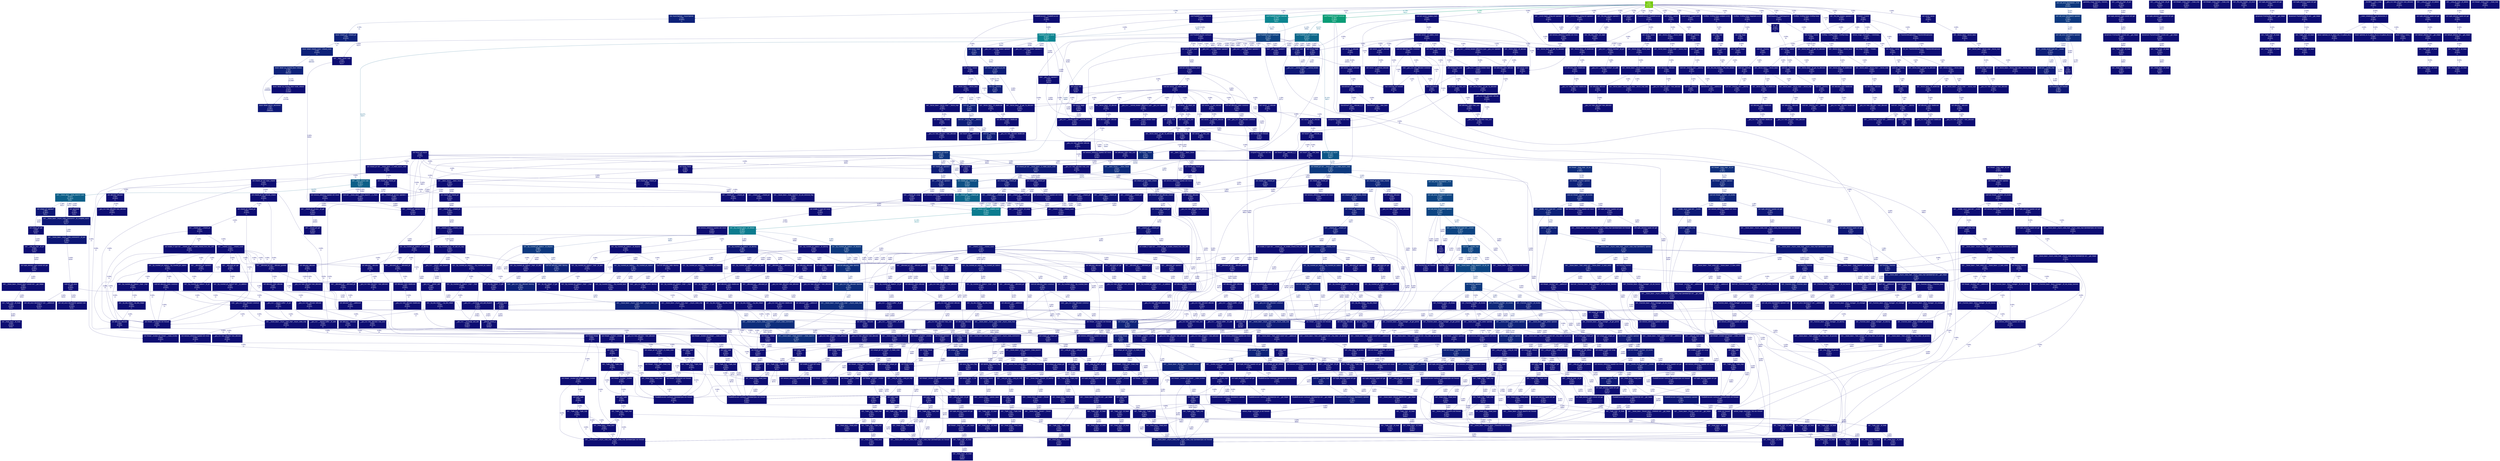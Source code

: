digraph {
	graph [fontname=Arial, nodesep=0.125, ranksep=0.25];
	node [fontcolor=white, fontname=Arial, height=0, shape=box, style=filled, width=0];
	edge [fontname=Arial];
	1 [color="#73c908", fontcolor="#ffffff", fontsize="10.00", label="main\n63.91%\n(4.76%)"];
	1 -> 2 [arrowsize="0.56", color="#0b9c76", fontcolor="#0b9c76", fontsize="10.00", label="31.58%\n4454×", labeldistance="1.26", penwidth="1.26"];
	1 -> 4 [arrowsize="0.48", color="#0c8590", fontcolor="#0c8590", fontsize="10.00", label="22.79%\n4622×", labeldistance="0.91", penwidth="0.91"];
	1 -> 51 [arrowsize="0.35", color="#0d2179", fontcolor="#0d2179", fontsize="10.00", label="4.76%\n1×", labeldistance="0.50", penwidth="0.50"];
	1 -> 136 [arrowsize="0.35", color="#0d0d73", fontcolor="#0d0d73", fontsize="10.00", label="0.01%\n1×", labeldistance="0.50", penwidth="0.50"];
	1 -> 137 [arrowsize="0.35", color="#0d0d73", fontcolor="#0d0d73", fontsize="10.00", label="0.00%\n1×", labeldistance="0.50", penwidth="0.50"];
	1 -> 166 [arrowsize="0.35", color="#0d0d73", fontcolor="#0d0d73", fontsize="10.00", label="0.00%\n1×", labeldistance="0.50", penwidth="0.50"];
	1 -> 566 [arrowsize="0.35", color="#0d0d73", fontcolor="#0d0d73", fontsize="10.00", label="0.00%\n1×", labeldistance="0.50", penwidth="0.50"];
	1 -> 577 [arrowsize="0.35", color="#0d0d73", fontcolor="#0d0d73", fontsize="10.00", label="0.00%\n3×", labeldistance="0.50", penwidth="0.50"];
	1 -> 585 [arrowsize="0.35", color="#0d0d73", fontcolor="#0d0d73", fontsize="10.00", label="0.00%\n2×", labeldistance="0.50", penwidth="0.50"];
	1 -> 586 [arrowsize="0.35", color="#0d0d73", fontcolor="#0d0d73", fontsize="10.00", label="0.00%\n1×", labeldistance="0.50", penwidth="0.50"];
	1 -> 636 [arrowsize="0.35", color="#0d0d73", fontcolor="#0d0d73", fontsize="10.00", label="0.00%\n2×", labeldistance="0.50", penwidth="0.50"];
	1 -> 637 [arrowsize="0.35", color="#0d0d73", fontcolor="#0d0d73", fontsize="10.00", label="0.00%\n2×", labeldistance="0.50", penwidth="0.50"];
	1 -> 638 [arrowsize="0.35", color="#0d0d73", fontcolor="#0d0d73", fontsize="10.00", label="0.00%\n2×", labeldistance="0.50", penwidth="0.50"];
	1 -> 641 [arrowsize="0.35", color="#0d0d73", fontcolor="#0d0d73", fontsize="10.00", label="0.00%\n1×", labeldistance="0.50", penwidth="0.50"];
	1 -> 643 [arrowsize="0.35", color="#0d0d73", fontcolor="#0d0d73", fontsize="10.00", label="0.00%\n1×", labeldistance="0.50", penwidth="0.50"];
	1 -> 644 [arrowsize="0.35", color="#0d0d73", fontcolor="#0d0d73", fontsize="10.00", label="0.00%\n1×", labeldistance="0.50", penwidth="0.50"];
	1 -> 645 [arrowsize="0.35", color="#0d0d73", fontcolor="#0d0d73", fontsize="10.00", label="0.00%\n1×", labeldistance="0.50", penwidth="0.50"];
	1 -> 650 [arrowsize="0.35", color="#0d0d73", fontcolor="#0d0d73", fontsize="10.00", label="0.00%\n1×", labeldistance="0.50", penwidth="0.50"];
	1 -> 651 [arrowsize="0.35", color="#0d0d73", fontcolor="#0d0d73", fontsize="10.00", label="0.00%\n1×", labeldistance="0.50", penwidth="0.50"];
	1 -> 652 [arrowsize="0.35", color="#0d0d73", fontcolor="#0d0d73", fontsize="10.00", label="0.00%\n1×", labeldistance="0.50", penwidth="0.50"];
	1 -> 724 [arrowsize="0.35", color="#0d0d73", fontcolor="#0d0d73", fontsize="10.00", label="0.00%\n1×", labeldistance="0.50", penwidth="0.50"];
	1 -> 742 [arrowsize="0.35", color="#0d0d73", fontcolor="#0d0d73", fontsize="10.00", label="0.00%\n1×", labeldistance="0.50", penwidth="0.50"];
	1 -> 743 [arrowsize="0.35", color="#0d0d73", fontcolor="#0d0d73", fontsize="10.00", label="0.00%\n1×", labeldistance="0.50", penwidth="0.50"];
	2 [color="#0b9c76", fontcolor="#ffffff", fontsize="10.00", label="void ParallelExecutor::execute\n31.58%\n(2.38%)\n4454×"];
	2 -> 3 [arrowsize="0.35", color="#0d4181", fontcolor="#0d4181", fontsize="10.00", label="11.20%\n4459×", labeldistance="0.50", penwidth="0.50"];
	2 -> 7 [arrowsize="0.42", color="#0c678a", fontcolor="#0c678a", fontsize="10.00", label="18.01%\n4576×", labeldistance="0.72", penwidth="0.72"];
	2 -> 398 [arrowsize="0.35", color="#0d0d73", fontcolor="#0d0d73", fontsize="10.00", label="0.00%\n4571×", labeldistance="0.50", penwidth="0.50"];
	2 -> 409 [arrowsize="0.35", color="#0d0d73", fontcolor="#0d0d73", fontsize="10.00", label="0.00%\n4561×", labeldistance="0.50", penwidth="0.50"];
	3 [color="#0c8591", fontcolor="#ffffff", fontsize="10.00", label="ParallelExecutor::await\n22.82%\n(2.38%)\n9089×"];
	3 -> 10 [arrowsize="0.41", color="#0c5f88", fontcolor="#0c5f88", fontsize="10.00", label="16.67%\n9157×", labeldistance="0.67", penwidth="0.67"];
	3 -> 64 [arrowsize="0.35", color="#0d1d78", fontcolor="#0d1d78", fontsize="10.00", label="3.77%\n9254×", labeldistance="0.50", penwidth="0.50"];
	3 -> 243 [arrowsize="0.35", color="#0d0d73", fontcolor="#0d0d73", fontsize="10.00", label="0.00%\n18379×", labeldistance="0.50", penwidth="0.50"];
	3 -> 342 [arrowsize="0.35", color="#0d0d73", fontcolor="#0d0d73", fontsize="10.00", label="0.00%\n9211×", labeldistance="0.50", penwidth="0.50"];
	3 -> 367 [arrowsize="0.35", color="#0d0d73", fontcolor="#0d0d73", fontsize="10.00", label="0.00%\n9139×", labeldistance="0.50", penwidth="0.50"];
	3 -> 369 [arrowsize="0.35", color="#0d0d73", fontcolor="#0d0d73", fontsize="10.00", label="0.00%\n9137×", labeldistance="0.50", penwidth="0.50"];
	3 -> 375 [arrowsize="0.35", color="#0d0d73", fontcolor="#0d0d73", fontsize="10.00", label="0.00%\n9128×", labeldistance="0.50", penwidth="0.50"];
	3 -> 381 [arrowsize="0.35", color="#0d0d73", fontcolor="#0d0d73", fontsize="10.00", label="0.00%\n9108×", labeldistance="0.50", penwidth="0.50"];
	4 [color="#0c8590", fontcolor="#ffffff", fontsize="10.00", label="void ParallelExecutor::execute\n22.79%\n(0.00%)\n4622×"];
	4 -> 3 [arrowsize="0.35", color="#0d4382", fontcolor="#0d4382", fontsize="10.00", label="11.62%\n4628×", labeldistance="0.50", penwidth="0.50"];
	4 -> 19 [arrowsize="0.35", color="#0d4181", fontcolor="#0d4181", fontsize="10.00", label="11.17%\n4662×", labeldistance="0.50", penwidth="0.50"];
	4 -> 384 [arrowsize="0.35", color="#0d0d73", fontcolor="#0d0d73", fontsize="10.00", label="0.00%\n4651×", labeldistance="0.50", penwidth="0.50"];
	5 [color="#0c7c8f", fontcolor="#ffffff", fontsize="10.00", label="std::__shared_count::~__shared_count\n21.45%\n(0.00%)\n52858×"];
	5 -> 6 [arrowsize="0.46", color="#0c7c8f", fontcolor="#0c7c8f", fontsize="10.00", label="21.45%\n18122×", labeldistance="0.86", penwidth="0.86"];
	6 [color="#0c7c8f", fontcolor="#ffffff", fontsize="10.00", label="std::_Sp_counted_base::_M_release\n21.45%\n(0.00%)\n18122×"];
	6 -> 21 [arrowsize="0.35", color="#0d387f", fontcolor="#0d387f", fontsize="10.00", label="9.58%\n4653×", labeldistance="0.50", penwidth="0.50"];
	6 -> 25 [arrowsize="0.35", color="#0d387f", fontcolor="#0d387f", fontsize="10.00", label="9.48%\n4563×", labeldistance="0.50", penwidth="0.50"];
	6 -> 91 [arrowsize="0.35", color="#0d1776", fontcolor="#0d1776", fontsize="10.00", label="2.38%\n4666×", labeldistance="0.50", penwidth="0.50"];
	6 -> 143 [arrowsize="0.35", color="#0d0d73", fontcolor="#0d0d73", fontsize="10.00", label="0.00%\n1×", labeldistance="0.50", penwidth="0.50"];
	6 -> 213 [arrowsize="0.35", color="#0d0d73", fontcolor="#0d0d73", fontsize="10.00", label="0.00%\n27322×", labeldistance="0.50", penwidth="0.50"];
	6 -> 488 [arrowsize="0.35", color="#0d0d73", fontcolor="#0d0d73", fontsize="10.00", label="0.00%\n4558×", labeldistance="0.50", penwidth="0.50"];
	6 -> 725 [arrowsize="0.35", color="#0d0d73", fontcolor="#0d0d73", fontsize="10.00", label="0.00%\n1×", labeldistance="0.50", penwidth="0.50"];
	7 [color="#0c678a", fontcolor="#ffffff", fontsize="10.00", label="void ParallelExecutor::runAsync\n18.01%\n(0.00%)\n4576×"];
	7 -> 11 [arrowsize="0.39", color="#0c5787", fontcolor="#0c5787", fontsize="10.00", label="15.32%\n4567×", labeldistance="0.61", penwidth="0.61"];
	7 -> 36 [arrowsize="0.35", color="#0d1375", fontcolor="#0d1375", fontsize="10.00", label="1.51%\n3701×", labeldistance="0.50", penwidth="0.50"];
	7 -> 123 [arrowsize="0.35", color="#0d0f74", fontcolor="#0d0f74", fontsize="10.00", label="0.59%\n4580×", labeldistance="0.50", penwidth="0.50"];
	7 -> 124 [arrowsize="0.35", color="#0d0f74", fontcolor="#0d0f74", fontsize="10.00", label="0.59%\n4566×", labeldistance="0.50", penwidth="0.50"];
	7 -> 256 [arrowsize="0.35", color="#0d0d73", fontcolor="#0d0d73", fontsize="10.00", label="0.00%\n8315×", labeldistance="0.50", penwidth="0.50"];
	7 -> 307 [arrowsize="0.35", color="#0d0d73", fontcolor="#0d0d73", fontsize="10.00", label="0.00%\n4580×", labeldistance="0.50", penwidth="0.50"];
	7 -> 405 [arrowsize="0.35", color="#0d0d73", fontcolor="#0d0d73", fontsize="10.00", label="0.00%\n4206×", labeldistance="0.50", penwidth="0.50"];
	7 -> 415 [arrowsize="0.35", color="#0d0d73", fontcolor="#0d0d73", fontsize="10.00", label="0.00%\n3721×", labeldistance="0.50", penwidth="0.50"];
	8 [color="#0c658a", fontcolor="#ffffff", fontsize="10.00", label="std::__shared_ptr::~__shared_ptr\n17.71%\n(0.00%)\n43611×"];
	8 -> 5 [arrowsize="0.42", color="#0c658a", fontcolor="#0c658a", fontsize="10.00", label="17.71%\n43637×", labeldistance="0.71", penwidth="0.71"];
	9 [color="#0c5f88", fontcolor="#ffffff", fontsize="10.00", label="std::__future_base::_State_baseV2::wait\n16.67%\n(11.90%)\n9166×"];
	9 -> 105 [arrowsize="0.35", color="#0d1776", fontcolor="#0d1776", fontsize="10.00", label="2.38%\n9221×", labeldistance="0.50", penwidth="0.50"];
	9 -> 107 [arrowsize="0.35", color="#0d1776", fontcolor="#0d1776", fontsize="10.00", label="2.38%\n9117×", labeldistance="0.50", penwidth="0.50"];
	9 -> 353 [arrowsize="0.35", color="#0d0d73", fontcolor="#0d0d73", fontsize="10.00", label="0.00%\n9193×", labeldistance="0.50", penwidth="0.50"];
	10 [color="#0c5f88", fontcolor="#ffffff", fontsize="10.00", label="std::__basic_future::wait\n16.67%\n(0.00%)\n9157×"];
	10 -> 9 [arrowsize="0.41", color="#0c5f88", fontcolor="#0c5f88", fontsize="10.00", label="16.67%\n9166×", labeldistance="0.67", penwidth="0.67"];
	10 -> 244 [arrowsize="0.35", color="#0d0d73", fontcolor="#0d0d73", fontsize="10.00", label="0.00%\n9173×", labeldistance="0.50", penwidth="0.50"];
	10 -> 245 [arrowsize="0.35", color="#0d0d73", fontcolor="#0d0d73", fontsize="10.00", label="0.00%\n9166×", labeldistance="0.50", penwidth="0.50"];
	11 [color="#0c5787", fontcolor="#ffffff", fontsize="10.00", label="std::future std::async\n15.32%\n(0.00%)\n4567×"];
	11 -> 12 [arrowsize="0.35", color="#0d1c77", fontcolor="#0d1c77", fontsize="10.00", label="3.69%\n9075×", labeldistance="0.50", penwidth="0.50"];
	11 -> 20 [arrowsize="0.35", color="#0d397f", fontcolor="#0d397f", fontsize="10.00", label="9.78%\n4574×", labeldistance="0.50", penwidth="0.50"];
	11 -> 67 [arrowsize="0.35", color="#0d1475", fontcolor="#0d1475", fontsize="10.00", label="1.86%\n4547×", labeldistance="0.50", penwidth="0.50"];
	11 -> 188 [arrowsize="0.35", color="#0d0d73", fontcolor="#0d0d73", fontsize="10.00", label="0.00%\n4582×", labeldistance="0.50", penwidth="0.50"];
	11 -> 200 [arrowsize="0.35", color="#0d0d73", fontcolor="#0d0d73", fontsize="10.00", label="0.00%\n4571×", labeldistance="0.50", penwidth="0.50"];
	11 -> 328 [arrowsize="0.35", color="#0d0d73", fontcolor="#0d0d73", fontsize="10.00", label="0.00%\n4572×", labeldistance="0.50", penwidth="0.50"];
	11 -> 350 [arrowsize="0.35", color="#0d0d73", fontcolor="#0d0d73", fontsize="10.00", label="0.00%\n4553×", labeldistance="0.50", penwidth="0.50"];
	11 -> 469 [arrowsize="0.35", color="#0d0d73", fontcolor="#0d0d73", fontsize="10.00", label="0.00%\n4583×", labeldistance="0.50", penwidth="0.50"];
	12 [color="#0d5085", fontcolor="#ffffff", fontsize="10.00", label="std::shared_ptr::~shared_ptr\n13.95%\n(0.00%)\n34336×"];
	12 -> 8 [arrowsize="0.37", color="#0d5085", fontcolor="#0d5085", fontsize="10.00", label="13.95%\n34372×", labeldistance="0.56", penwidth="0.56"];
	13 [color="#0d4482", fontcolor="#ffffff", fontsize="10.00", label="std::__future_base::_State_baseV2::_M_do_set\n11.89%\n(0.00%)\n9140×"];
	13 -> 24 [arrowsize="0.35", color="#0d387f", fontcolor="#0d387f", fontsize="10.00", label="9.52%\n9037×", labeldistance="0.50", penwidth="0.50"];
	13 -> 46 [arrowsize="0.35", color="#0d1776", fontcolor="#0d1776", fontsize="10.00", label="2.37%\n9151×", labeldistance="0.50", penwidth="0.50"];
	13 -> 364 [arrowsize="0.35", color="#0d0d73", fontcolor="#0d0d73", fontsize="10.00", label="0.00%\n9142×", labeldistance="0.50", penwidth="0.50"];
	14 [color="#0d4482", fontcolor="#ffffff", fontsize="10.00", label="void std::__invoke_impl\n11.89%\n(0.00%)\n9128×"];
	14 -> 13 [arrowsize="0.35", color="#0d4482", fontcolor="#0d4482", fontsize="10.00", label="11.89%\n9140×", labeldistance="0.50", penwidth="0.50"];
	14 -> 214 [arrowsize="0.35", color="#0d0d73", fontcolor="#0d0d73", fontsize="10.00", label="0.00%\n9148×", labeldistance="0.50", penwidth="0.50"];
	14 -> 215 [arrowsize="0.35", color="#0d0d73", fontcolor="#0d0d73", fontsize="10.00", label="0.00%\n9116×", labeldistance="0.50", penwidth="0.50"];
	14 -> 216 [arrowsize="0.35", color="#0d0d73", fontcolor="#0d0d73", fontsize="10.00", label="0.00%\n9143×", labeldistance="0.50", penwidth="0.50"];
	15 [color="#0d4482", fontcolor="#ffffff", fontsize="10.00", label="std::__invoke_result::type std::__invoke\n11.89%\n(0.00%)\n9070×"];
	15 -> 14 [arrowsize="0.35", color="#0d4482", fontcolor="#0d4482", fontsize="10.00", label="11.89%\n9128×", labeldistance="0.50", penwidth="0.50"];
	15 -> 214 [arrowsize="0.35", color="#0d0d73", fontcolor="#0d0d73", fontsize="10.00", label="0.00%\n9130×", labeldistance="0.50", penwidth="0.50"];
	15 -> 215 [arrowsize="0.35", color="#0d0d73", fontcolor="#0d0d73", fontsize="10.00", label="0.00%\n9113×", labeldistance="0.50", penwidth="0.50"];
	15 -> 216 [arrowsize="0.35", color="#0d0d73", fontcolor="#0d0d73", fontsize="10.00", label="0.00%\n9060×", labeldistance="0.50", penwidth="0.50"];
	15 -> 254 [arrowsize="0.35", color="#0d0d73", fontcolor="#0d0d73", fontsize="10.00", label="0.00%\n8983×", labeldistance="0.50", penwidth="0.50"];
	16 [color="#0d4482", fontcolor="#ffffff", fontsize="10.00", label="std::call_once::{lambda#1}::operator\n11.89%\n(0.00%)\n8831×"];
	16 -> 15 [arrowsize="0.35", color="#0d4482", fontcolor="#0d4482", fontsize="10.00", label="11.89%\n9070×", labeldistance="0.50", penwidth="0.50"];
	16 -> 214 [arrowsize="0.35", color="#0d0d73", fontcolor="#0d0d73", fontsize="10.00", label="0.00%\n9042×", labeldistance="0.50", penwidth="0.50"];
	16 -> 215 [arrowsize="0.35", color="#0d0d73", fontcolor="#0d0d73", fontsize="10.00", label="0.00%\n9001×", labeldistance="0.50", penwidth="0.50"];
	16 -> 216 [arrowsize="0.35", color="#0d0d73", fontcolor="#0d0d73", fontsize="10.00", label="0.00%\n8992×", labeldistance="0.50", penwidth="0.50"];
	16 -> 254 [arrowsize="0.35", color="#0d0d73", fontcolor="#0d0d73", fontsize="10.00", label="0.00%\n8924×", labeldistance="0.50", penwidth="0.50"];
	17 [color="#0d4482", fontcolor="#ffffff", fontsize="10.00", label="std::call_once::{lambda#2}::operator\n11.89%\n(0.00%)\n8617×"];
	17 -> 16 [arrowsize="0.35", color="#0d4482", fontcolor="#0d4482", fontsize="10.00", label="11.89%\n8831×", labeldistance="0.50", penwidth="0.50"];
	18 [color="#0d4482", fontcolor="#ffffff", fontsize="10.00", label="std::call_once::{lambda#2}::_FUN\n11.89%\n(0.00%)"];
	18 -> 17 [arrowsize="0.35", color="#0d4482", fontcolor="#0d4482", fontsize="10.00", label="11.89%\n8617×", labeldistance="0.50", penwidth="0.50"];
	19 [color="#0d4181", fontcolor="#ffffff", fontsize="10.00", label="void ParallelExecutor::runAsync\n11.17%\n(0.00%)\n4662×"];
	19 -> 26 [arrowsize="0.35", color="#0d347e", fontcolor="#0d347e", fontsize="10.00", label="8.64%\n4659×", labeldistance="0.50", penwidth="0.50"];
	19 -> 36 [arrowsize="0.35", color="#0d1274", fontcolor="#0d1274", fontsize="10.00", label="1.33%\n3271×", labeldistance="0.50", penwidth="0.50"];
	19 -> 123 [arrowsize="0.35", color="#0d0f74", fontcolor="#0d0f74", fontsize="10.00", label="0.60%\n4675×", labeldistance="0.50", penwidth="0.50"];
	19 -> 124 [arrowsize="0.35", color="#0d0f74", fontcolor="#0d0f74", fontsize="10.00", label="0.60%\n4661×", labeldistance="0.50", penwidth="0.50"];
	19 -> 256 [arrowsize="0.35", color="#0d0d73", fontcolor="#0d0d73", fontsize="10.00", label="0.00%\n7941×", labeldistance="0.50", penwidth="0.50"];
	19 -> 307 [arrowsize="0.35", color="#0d0d73", fontcolor="#0d0d73", fontsize="10.00", label="0.00%\n4673×", labeldistance="0.50", penwidth="0.50"];
	19 -> 405 [arrowsize="0.35", color="#0d0d73", fontcolor="#0d0d73", fontsize="10.00", label="0.00%\n3654×", labeldistance="0.50", penwidth="0.50"];
	19 -> 415 [arrowsize="0.35", color="#0d0d73", fontcolor="#0d0d73", fontsize="10.00", label="0.00%\n3286×", labeldistance="0.50", penwidth="0.50"];
	20 [color="#0d397f", fontcolor="#ffffff", fontsize="10.00", label="std::shared_ptr std::__future_base::_S_make_async_state\n9.78%\n(2.38%)\n4574×"];
	20 -> 38 [arrowsize="0.35", color="#0d257a", fontcolor="#0d257a", fontsize="10.00", label="5.54%\n4577×", labeldistance="0.50", penwidth="0.50"];
	20 -> 111 [arrowsize="0.35", color="#0d1475", fontcolor="#0d1475", fontsize="10.00", label="1.85%\n4559×", labeldistance="0.50", penwidth="0.50"];
	20 -> 361 [arrowsize="0.35", color="#0d0d73", fontcolor="#0d0d73", fontsize="10.00", label="0.00%\n4570×", labeldistance="0.50", penwidth="0.50"];
	20 -> 489 [arrowsize="0.35", color="#0d0d73", fontcolor="#0d0d73", fontsize="10.00", label="0.00%\n4554×", labeldistance="0.50", penwidth="0.50"];
	21 [color="#0d387f", fontcolor="#ffffff", fontsize="10.00", label="std::_Sp_counted_ptr_inplace::_M_dispose\n9.58%\n(4.76%)\n4653×"];
	21 -> 43 [arrowsize="0.35", color="#0d2279", fontcolor="#0d2279", fontsize="10.00", label="4.82%\n4672×", labeldistance="0.50", penwidth="0.50"];
	21 -> 260 [arrowsize="0.35", color="#0d0d73", fontcolor="#0d0d73", fontsize="10.00", label="0.00%\n4670×", labeldistance="0.50", penwidth="0.50"];
	21 -> 281 [arrowsize="0.35", color="#0d0d73", fontcolor="#0d0d73", fontsize="10.00", label="0.00%\n4656×", labeldistance="0.50", penwidth="0.50"];
	22 [color="#0d387f", fontcolor="#ffffff", fontsize="10.00", label="std::call_once::{lambda#2}::operator\n9.52%\n(2.38%)\n9106×"];
	22 -> 30 [arrowsize="0.35", color="#0d2c7c", fontcolor="#0d2c7c", fontsize="10.00", label="7.14%\n9120×", labeldistance="0.50", penwidth="0.50"];
	23 [color="#0d387f", fontcolor="#ffffff", fontsize="10.00", label="std::call_once::{lambda#2}::_FUN\n9.52%\n(0.00%)"];
	23 -> 22 [arrowsize="0.35", color="#0d387f", fontcolor="#0d387f", fontsize="10.00", label="9.52%\n9106×", labeldistance="0.50", penwidth="0.50"];
	24 [color="#0d387f", fontcolor="#ffffff", fontsize="10.00", label="std::function::operator\n9.52%\n(0.00%)\n9037×"];
	24 -> 37 [arrowsize="0.35", color="#0d277a", fontcolor="#0d277a", fontsize="10.00", label="5.96%\n4627×", labeldistance="0.50", penwidth="0.50"];
	24 -> 68 [arrowsize="0.35", color="#0d1c77", fontcolor="#0d1c77", fontsize="10.00", label="3.56%\n4483×", labeldistance="0.50", penwidth="0.50"];
	24 -> 165 [arrowsize="0.35", color="#0d0d73", fontcolor="#0d0d73", fontsize="10.00", label="0.00%\n1×", labeldistance="0.50", penwidth="0.50"];
	24 -> 382 [arrowsize="0.35", color="#0d0d73", fontcolor="#0d0d73", fontsize="10.00", label="0.00%\n9039×", labeldistance="0.50", penwidth="0.50"];
	25 [color="#0d387f", fontcolor="#ffffff", fontsize="10.00", label="std::_Sp_counted_ptr_inplace::_M_dispose\n9.48%\n(2.38%)\n4563×"];
	25 -> 33 [arrowsize="0.35", color="#0d2c7c", fontcolor="#0d2c7c", fontsize="10.00", label="7.10%\n4587×", labeldistance="0.50", penwidth="0.50"];
	25 -> 264 [arrowsize="0.35", color="#0d0d73", fontcolor="#0d0d73", fontsize="10.00", label="0.00%\n4583×", labeldistance="0.50", penwidth="0.50"];
	25 -> 374 [arrowsize="0.35", color="#0d0d73", fontcolor="#0d0d73", fontsize="10.00", label="0.00%\n4569×", labeldistance="0.50", penwidth="0.50"];
	26 [color="#0d347e", fontcolor="#ffffff", fontsize="10.00", label="std::future std::async\n8.64%\n(0.00%)\n4659×"];
	26 -> 12 [arrowsize="0.35", color="#0d1c77", fontcolor="#0d1c77", fontsize="10.00", label="3.65%\n8984×", labeldistance="0.50", penwidth="0.50"];
	26 -> 67 [arrowsize="0.35", color="#0d1575", fontcolor="#0d1575", fontsize="10.00", label="1.90%\n4644×", labeldistance="0.50", penwidth="0.50"];
	26 -> 79 [arrowsize="0.35", color="#0d1a77", fontcolor="#0d1a77", fontsize="10.00", label="3.09%\n4660×", labeldistance="0.50", penwidth="0.50"];
	26 -> 187 [arrowsize="0.35", color="#0d0d73", fontcolor="#0d0d73", fontsize="10.00", label="0.00%\n4666×", labeldistance="0.50", penwidth="0.50"];
	26 -> 200 [arrowsize="0.35", color="#0d0d73", fontcolor="#0d0d73", fontsize="10.00", label="0.00%\n4657×", labeldistance="0.50", penwidth="0.50"];
	26 -> 328 [arrowsize="0.35", color="#0d0d73", fontcolor="#0d0d73", fontsize="10.00", label="0.00%\n4662×", labeldistance="0.50", penwidth="0.50"];
	26 -> 350 [arrowsize="0.35", color="#0d0d73", fontcolor="#0d0d73", fontsize="10.00", label="0.00%\n4645×", labeldistance="0.50", penwidth="0.50"];
	26 -> 439 [arrowsize="0.35", color="#0d0d73", fontcolor="#0d0d73", fontsize="10.00", label="0.00%\n4666×", labeldistance="0.50", penwidth="0.50"];
	27 [color="#0d2e7c", fontcolor="#ffffff", fontsize="10.00", label="std::thread::_State_impl::_M_run\n7.55%\n(2.38%)"];
	27 -> 40 [arrowsize="0.35", color="#0d2379", fontcolor="#0d2379", fontsize="10.00", label="5.17%\n1964×", labeldistance="0.50", penwidth="0.50"];
	28 [color="#0d2d7c", fontcolor="#ffffff", fontsize="10.00", label="std::__future_base::_State_baseV2::~_State_baseV2\n7.15%\n(4.76%)\n9217×"];
	28 -> 46 [arrowsize="0.35", color="#0d1776", fontcolor="#0d1776", fontsize="10.00", label="2.39%\n9229×", labeldistance="0.50", penwidth="0.50"];
	29 [color="#0d2d7c", fontcolor="#ffffff", fontsize="10.00", label="std::__future_base::_Async_state_commonV2::~_Async_state_commonV2\n7.15%\n(0.00%)\n9212×"];
	29 -> 28 [arrowsize="0.35", color="#0d2d7c", fontcolor="#0d2d7c", fontsize="10.00", label="7.15%\n9217×", labeldistance="0.50", penwidth="0.50"];
	29 -> 235 [arrowsize="0.35", color="#0d0d73", fontcolor="#0d0d73", fontsize="10.00", label="0.00%\n9233×", labeldistance="0.50", penwidth="0.50"];
	30 [color="#0d2c7c", fontcolor="#ffffff", fontsize="10.00", label="std::call_once::{lambda#1}::operator\n7.14%\n(2.38%)\n9120×"];
	30 -> 59 [arrowsize="0.35", color="#0d1e78", fontcolor="#0d1e78", fontsize="10.00", label="3.97%\n9143×", labeldistance="0.50", penwidth="0.50"];
	30 -> 85 [arrowsize="0.35", color="#0d1074", fontcolor="#0d1074", fontsize="10.00", label="0.79%\n9137×", labeldistance="0.50", penwidth="0.50"];
	30 -> 249 [arrowsize="0.35", color="#0d0d73", fontcolor="#0d0d73", fontsize="10.00", label="0.00%\n9128×", labeldistance="0.50", penwidth="0.50"];
	31 [color="#0d2c7c", fontcolor="#ffffff", fontsize="10.00", label="std::thread::_State_impl::_M_run\n7.13%\n(2.38%)"];
	31 -> 58 [arrowsize="0.35", color="#0d2179", fontcolor="#0d2179", fontsize="10.00", label="4.75%\n2120×", labeldistance="0.50", penwidth="0.50"];
	32 [color="#0d2c7c", fontcolor="#ffffff", fontsize="10.00", label="void __gnu_cxx::new_allocator::destroy\n7.10%\n(0.00%)\n4587×"];
	32 -> 34 [arrowsize="0.35", color="#0d2c7c", fontcolor="#0d2c7c", fontsize="10.00", label="7.10%\n4583×", labeldistance="0.50", penwidth="0.50"];
	33 [color="#0d2c7c", fontcolor="#ffffff", fontsize="10.00", label="void std::allocator_traits::destroy\n7.10%\n(0.00%)\n4587×"];
	33 -> 32 [arrowsize="0.35", color="#0d2c7c", fontcolor="#0d2c7c", fontsize="10.00", label="7.10%\n4587×", labeldistance="0.50", penwidth="0.50"];
	34 [color="#0d2c7c", fontcolor="#ffffff", fontsize="10.00", label="std::__future_base::_Async_state_impl::~_Async_state_impl\n7.10%\n(2.38%)\n4583×"];
	34 -> 29 [arrowsize="0.35", color="#0d1c77", fontcolor="#0d1c77", fontsize="10.00", label="3.54%\n4559×", labeldistance="0.50", penwidth="0.50"];
	34 -> 45 [arrowsize="0.35", color="#0d1274", fontcolor="#0d1274", fontsize="10.00", label="1.18%\n4572×", labeldistance="0.50", penwidth="0.50"];
	34 -> 196 [arrowsize="0.35", color="#0d0d73", fontcolor="#0d0d73", fontsize="10.00", label="0.00%\n4581×", labeldistance="0.50", penwidth="0.50"];
	35 [color="#0d2a7b", fontcolor="#ffffff", fontsize="10.00", label="std::__basic_future::~__basic_future\n6.61%\n(0.00%)\n16248×"];
	35 -> 12 [arrowsize="0.35", color="#0d2a7b", fontcolor="#0d2a7b", fontsize="10.00", label="6.61%\n16275×", labeldistance="0.50", penwidth="0.50"];
	36 [color="#0d2a7b", fontcolor="#ffffff", fontsize="10.00", label="std::future::~future\n6.61%\n(0.00%)\n16238×"];
	36 -> 35 [arrowsize="0.35", color="#0d2a7b", fontcolor="#0d2a7b", fontsize="10.00", label="6.61%\n16248×", labeldistance="0.50", penwidth="0.50"];
	37 [color="#0d277a", fontcolor="#ffffff", fontsize="10.00", label="std::_Function_handler::_M_invoke\n5.96%\n(0.00%)\n4627×"];
	37 -> 45 [arrowsize="0.35", color="#0d1274", fontcolor="#0d1274", fontsize="10.00", label="1.20%\n4634×", labeldistance="0.50", penwidth="0.50"];
	37 -> 48 [arrowsize="0.35", color="#0d2179", fontcolor="#0d2179", fontsize="10.00", label="4.76%\n4643×", labeldistance="0.50", penwidth="0.50"];
	37 -> 371 [arrowsize="0.35", color="#0d0d73", fontcolor="#0d0d73", fontsize="10.00", label="0.00%\n4589×", labeldistance="0.50", penwidth="0.50"];
	37 -> 454 [arrowsize="0.35", color="#0d0d73", fontcolor="#0d0d73", fontsize="10.00", label="0.00%\n4634×", labeldistance="0.50", penwidth="0.50"];
	38 [color="#0d257a", fontcolor="#ffffff", fontsize="10.00", label="std::shared_ptr std::make_shared\n5.54%\n(2.38%)\n4577×"];
	38 -> 75 [arrowsize="0.35", color="#0d1a77", fontcolor="#0d1a77", fontsize="10.00", label="3.16%\n4583×", labeldistance="0.50", penwidth="0.50"];
	38 -> 201 [arrowsize="0.35", color="#0d0d73", fontcolor="#0d0d73", fontsize="10.00", label="0.00%\n4582×", labeldistance="0.50", penwidth="0.50"];
	38 -> 250 [arrowsize="0.35", color="#0d0d73", fontcolor="#0d0d73", fontsize="10.00", label="0.00%\n4555×", labeldistance="0.50", penwidth="0.50"];
	38 -> 475 [arrowsize="0.35", color="#0d0d73", fontcolor="#0d0d73", fontsize="10.00", label="0.00%\n4578×", labeldistance="0.50", penwidth="0.50"];
	39 [color="#0d2379", fontcolor="#ffffff", fontsize="10.00", label="void std::thread::_Invoker::_M_invoke\n5.17%\n(0.00%)\n2189×"];
	39 -> 80 [arrowsize="0.35", color="#0d1976", fontcolor="#0d1976", fontsize="10.00", label="2.79%\n3030×", labeldistance="0.50", penwidth="0.50"];
	39 -> 104 [arrowsize="0.35", color="#0d1776", fontcolor="#0d1776", fontsize="10.00", label="2.38%\n2601×", labeldistance="0.50", penwidth="0.50"];
	39 -> 515 [arrowsize="0.35", color="#0d0d73", fontcolor="#0d0d73", fontsize="10.00", label="0.00%\n2409×", labeldistance="0.50", penwidth="0.50"];
	40 [color="#0d2379", fontcolor="#ffffff", fontsize="10.00", label="std::thread::_Invoker::operator\n5.17%\n(0.00%)\n1964×"];
	40 -> 39 [arrowsize="0.35", color="#0d2379", fontcolor="#0d2379", fontsize="10.00", label="5.17%\n2189×", labeldistance="0.50", penwidth="0.50"];
	41 [color="#0d2279", fontcolor="#ffffff", fontsize="10.00", label="void __gnu_cxx::new_allocator::destroy\n4.82%\n(0.00%)\n4673×"];
	41 -> 42 [arrowsize="0.35", color="#0d2279", fontcolor="#0d2279", fontsize="10.00", label="4.82%\n4673×", labeldistance="0.50", penwidth="0.50"];
	42 [color="#0d2279", fontcolor="#ffffff", fontsize="10.00", label="std::__future_base::_Async_state_impl::~_Async_state_impl\n4.82%\n(0.00%)\n4673×"];
	42 -> 29 [arrowsize="0.35", color="#0d1c77", fontcolor="#0d1c77", fontsize="10.00", label="3.61%\n4652×", labeldistance="0.50", penwidth="0.50"];
	42 -> 45 [arrowsize="0.35", color="#0d1274", fontcolor="#0d1274", fontsize="10.00", label="1.21%\n4666×", labeldistance="0.50", penwidth="0.50"];
	42 -> 196 [arrowsize="0.35", color="#0d0d73", fontcolor="#0d0d73", fontsize="10.00", label="0.00%\n4674×", labeldistance="0.50", penwidth="0.50"];
	43 [color="#0d2279", fontcolor="#ffffff", fontsize="10.00", label="void std::allocator_traits::destroy\n4.82%\n(0.00%)\n4672×"];
	43 -> 41 [arrowsize="0.35", color="#0d2279", fontcolor="#0d2279", fontsize="10.00", label="4.82%\n4673×", labeldistance="0.50", penwidth="0.50"];
	44 [color="#0d2179", fontcolor="#ffffff", fontsize="10.00", label="boost::detail::sp_counted_base::release\n4.76%\n(2.38%)\n468158×"];
	44 -> 83 [arrowsize="0.35", color="#0d1676", fontcolor="#0d1676", fontsize="10.00", label="2.21%\n1484609×", labeldistance="0.50", penwidth="0.50"];
	44 -> 135 [arrowsize="0.35", color="#0d0d73", fontcolor="#0d0d73", fontsize="10.00", label="0.17%\n111368×", labeldistance="0.50", penwidth="0.50"];
	45 [color="#0d2179", fontcolor="#ffffff", fontsize="10.00", label="std::unique_ptr::~unique_ptr\n4.76%\n(4.76%)\n18416×"];
	45 -> 185 [arrowsize="0.35", color="#0d0d73", fontcolor="#0d0d73", fontsize="10.00", label="0.00%\n18441×", labeldistance="0.50", penwidth="0.50"];
	46 [color="#0d2179", fontcolor="#ffffff", fontsize="10.00", label="std::unique_ptr::~unique_ptr\n4.76%\n(0.00%)\n18380×"];
	46 -> 47 [arrowsize="0.35", color="#0d2179", fontcolor="#0d2179", fontsize="10.00", label="4.76%\n9244×", labeldistance="0.50", penwidth="0.50"];
	46 -> 191 [arrowsize="0.35", color="#0d0d73", fontcolor="#0d0d73", fontsize="10.00", label="0.00%\n9257×", labeldistance="0.50", penwidth="0.50"];
	46 -> 198 [arrowsize="0.35", color="#0d0d73", fontcolor="#0d0d73", fontsize="10.00", label="0.00%\n18431×", labeldistance="0.50", penwidth="0.50"];
	46 -> 317 [arrowsize="0.35", color="#0d0d73", fontcolor="#0d0d73", fontsize="10.00", label="0.00%\n9245×", labeldistance="0.50", penwidth="0.50"];
	47 [color="#0d2179", fontcolor="#ffffff", fontsize="10.00", label="std::__future_base::_Result_base::_Deleter::operator\n4.76%\n(4.76%)\n9244×"];
	47 -> 347 [arrowsize="0.35", color="#0d0d73", fontcolor="#0d0d73", fontsize="10.00", label="0.00%\n9201×", labeldistance="0.50", penwidth="0.50"];
	48 [color="#0d2179", fontcolor="#ffffff", fontsize="10.00", label="std::__future_base::_Task_setter::operator\n4.76%\n(0.00%)\n4643×"];
	48 -> 50 [arrowsize="0.35", color="#0d2179", fontcolor="#0d2179", fontsize="10.00", label="4.76%\n4618×", labeldistance="0.50", penwidth="0.50"];
	48 -> 351 [arrowsize="0.35", color="#0d0d73", fontcolor="#0d0d73", fontsize="10.00", label="0.00%\n4629×", labeldistance="0.50", penwidth="0.50"];
	48 -> 372 [arrowsize="0.35", color="#0d0d73", fontcolor="#0d0d73", fontsize="10.00", label="0.00%\n4584×", labeldistance="0.50", penwidth="0.50"];
	49 [color="#0d2179", fontcolor="#ffffff", fontsize="10.00", label="void std::thread::_Invoker::_M_invoke\n4.76%\n(2.38%)\n4625×"];
	49 -> 93 [arrowsize="0.35", color="#0d1776", fontcolor="#0d1776", fontsize="10.00", label="2.38%\n4616×", labeldistance="0.50", penwidth="0.50"];
	49 -> 457 [arrowsize="0.35", color="#0d0d73", fontcolor="#0d0d73", fontsize="10.00", label="0.00%\n4630×", labeldistance="0.50", penwidth="0.50"];
	49 -> 459 [arrowsize="0.35", color="#0d0d73", fontcolor="#0d0d73", fontsize="10.00", label="0.00%\n4625×", labeldistance="0.50", penwidth="0.50"];
	50 [color="#0d2179", fontcolor="#ffffff", fontsize="10.00", label="std::thread::_Invoker::operator\n4.76%\n(0.00%)\n4618×"];
	50 -> 49 [arrowsize="0.35", color="#0d2179", fontcolor="#0d2179", fontsize="10.00", label="4.76%\n4625×", labeldistance="0.50", penwidth="0.50"];
	51 [color="#0d2179", fontcolor="#ffffff", fontsize="10.00", label="ros::AsyncSpinner::~AsyncSpinner\n4.76%\n(0.00%)\n1×"];
	51 -> 52 [arrowsize="0.35", color="#0d2179", fontcolor="#0d2179", fontsize="10.00", label="4.76%\n1×", labeldistance="0.50", penwidth="0.50"];
	52 [color="#0d2179", fontcolor="#ffffff", fontsize="10.00", label="boost::shared_ptr::~shared_ptr\n4.76%\n(0.00%)\n1×"];
	52 -> 53 [arrowsize="0.35", color="#0d2179", fontcolor="#0d2179", fontsize="10.00", label="4.76%\n1×", labeldistance="0.50", penwidth="0.50"];
	53 [color="#0d2179", fontcolor="#ffffff", fontsize="10.00", label="boost::detail::shared_count::~shared_count\n4.76%\n(0.00%)\n1×"];
	53 -> 44 [arrowsize="0.35", color="#0d2179", fontcolor="#0d2179", fontsize="10.00", label="4.76%\n468158×", labeldistance="0.50", penwidth="0.50"];
	54 [color="#0d2179", fontcolor="#ffffff", fontsize="10.00", label="std::__future_base::_Async_state_impl::_Async_state_impl::{lambda#1}::operator\n4.75%\n(0.00%)\n3528×"];
	54 -> 88 [arrowsize="0.35", color="#0d1274", fontcolor="#0d1274", fontsize="10.00", label="1.20%\n4610×", labeldistance="0.50", penwidth="0.50"];
	54 -> 101 [arrowsize="0.35", color="#0d1776", fontcolor="#0d1776", fontsize="10.00", label="2.38%\n3581×", labeldistance="0.50", penwidth="0.50"];
	54 -> 125 [arrowsize="0.35", color="#0d1274", fontcolor="#0d1274", fontsize="10.00", label="1.17%\n3611×", labeldistance="0.50", penwidth="0.50"];
	54 -> 394 [arrowsize="0.35", color="#0d0d73", fontcolor="#0d0d73", fontsize="10.00", label="0.00%\n4243×", labeldistance="0.50", penwidth="0.50"];
	55 [color="#0d2179", fontcolor="#ffffff", fontsize="10.00", label="void std::__invoke_impl\n4.75%\n(0.00%)\n3433×"];
	55 -> 54 [arrowsize="0.35", color="#0d2179", fontcolor="#0d2179", fontsize="10.00", label="4.75%\n3528×", labeldistance="0.50", penwidth="0.50"];
	55 -> 189 [arrowsize="0.35", color="#0d0d73", fontcolor="#0d0d73", fontsize="10.00", label="0.00%\n3450×", labeldistance="0.50", penwidth="0.50"];
	56 [color="#0d2179", fontcolor="#ffffff", fontsize="10.00", label="std::__invoke_result::type std::__invoke\n4.75%\n(0.00%)\n3336×"];
	56 -> 55 [arrowsize="0.35", color="#0d2179", fontcolor="#0d2179", fontsize="10.00", label="4.75%\n3433×", labeldistance="0.50", penwidth="0.50"];
	56 -> 189 [arrowsize="0.35", color="#0d0d73", fontcolor="#0d0d73", fontsize="10.00", label="0.00%\n3375×", labeldistance="0.50", penwidth="0.50"];
	57 [color="#0d2179", fontcolor="#ffffff", fontsize="10.00", label="void std::thread::_Invoker::_M_invoke\n4.75%\n(0.00%)\n2391×"];
	57 -> 56 [arrowsize="0.35", color="#0d2179", fontcolor="#0d2179", fontsize="10.00", label="4.75%\n3336×", labeldistance="0.50", penwidth="0.50"];
	57 -> 513 [arrowsize="0.35", color="#0d0d73", fontcolor="#0d0d73", fontsize="10.00", label="0.00%\n2746×", labeldistance="0.50", penwidth="0.50"];
	57 -> 514 [arrowsize="0.35", color="#0d0d73", fontcolor="#0d0d73", fontsize="10.00", label="0.00%\n2569×", labeldistance="0.50", penwidth="0.50"];
	58 [color="#0d2179", fontcolor="#ffffff", fontsize="10.00", label="std::thread::_Invoker::operator\n4.75%\n(0.00%)\n2120×"];
	58 -> 57 [arrowsize="0.35", color="#0d2179", fontcolor="#0d2179", fontsize="10.00", label="4.75%\n2391×", labeldistance="0.50", penwidth="0.50"];
	59 [color="#0d1e78", fontcolor="#ffffff", fontsize="10.00", label="std::__invoke_result::type std::__invoke\n3.97%\n(0.00%)\n9143×"];
	59 -> 69 [arrowsize="0.35", color="#0d1a77", fontcolor="#0d1a77", fontsize="10.00", label="3.18%\n9154×", labeldistance="0.50", penwidth="0.50"];
	59 -> 85 [arrowsize="0.35", color="#0d1074", fontcolor="#0d1074", fontsize="10.00", label="0.79%\n9152×", labeldistance="0.50", penwidth="0.50"];
	59 -> 249 [arrowsize="0.35", color="#0d0d73", fontcolor="#0d0d73", fontsize="10.00", label="0.00%\n9149×", labeldistance="0.50", penwidth="0.50"];
	60 [color="#0d1d78", fontcolor="#ffffff", fontsize="10.00", label="void std::_Destroy\n3.77%\n(0.00%)\n9265×"];
	60 -> 36 [arrowsize="0.35", color="#0d1d78", fontcolor="#0d1d78", fontsize="10.00", label="3.77%\n9265×", labeldistance="0.50", penwidth="0.50"];
	61 [color="#0d1d78", fontcolor="#ffffff", fontsize="10.00", label="void std::_Destroy_aux::__destroy\n3.77%\n(0.00%)\n9257×"];
	61 -> 60 [arrowsize="0.35", color="#0d1d78", fontcolor="#0d1d78", fontsize="10.00", label="3.77%\n9265×", labeldistance="0.50", penwidth="0.50"];
	61 -> 288 [arrowsize="0.35", color="#0d0d73", fontcolor="#0d0d73", fontsize="10.00", label="0.00%\n9263×", labeldistance="0.50", penwidth="0.50"];
	62 [color="#0d1d78", fontcolor="#ffffff", fontsize="10.00", label="void std::_Destroy\n3.77%\n(0.00%)\n9254×"];
	62 -> 61 [arrowsize="0.35", color="#0d1d78", fontcolor="#0d1d78", fontsize="10.00", label="3.77%\n9257×", labeldistance="0.50", penwidth="0.50"];
	63 [color="#0d1d78", fontcolor="#ffffff", fontsize="10.00", label="void std::_Destroy\n3.77%\n(0.00%)\n9251×"];
	63 -> 62 [arrowsize="0.35", color="#0d1d78", fontcolor="#0d1d78", fontsize="10.00", label="3.77%\n9254×", labeldistance="0.50", penwidth="0.50"];
	64 [color="#0d1d78", fontcolor="#ffffff", fontsize="10.00", label="std::vector::clear\n3.77%\n(0.00%)\n9254×"];
	64 -> 65 [arrowsize="0.35", color="#0d1d78", fontcolor="#0d1d78", fontsize="10.00", label="3.77%\n9243×", labeldistance="0.50", penwidth="0.50"];
	65 [color="#0d1d78", fontcolor="#ffffff", fontsize="10.00", label="std::vector::_M_erase_at_end\n3.77%\n(0.00%)\n9243×"];
	65 -> 63 [arrowsize="0.35", color="#0d1d78", fontcolor="#0d1d78", fontsize="10.00", label="3.77%\n9250×", labeldistance="0.50", penwidth="0.50"];
	65 -> 312 [arrowsize="0.35", color="#0d0d73", fontcolor="#0d0d73", fontsize="10.00", label="0.00%\n9249×", labeldistance="0.50", penwidth="0.50"];
	66 [color="#0d1d78", fontcolor="#ffffff", fontsize="10.00", label="std::__shared_ptr::operator=\n3.75%\n(0.00%)\n9238×"];
	66 -> 8 [arrowsize="0.35", color="#0d1d78", fontcolor="#0d1d78", fontsize="10.00", label="3.75%\n9239×", labeldistance="0.50", penwidth="0.50"];
	66 -> 255 [arrowsize="0.35", color="#0d0d73", fontcolor="#0d0d73", fontsize="10.00", label="0.00%\n9244×", labeldistance="0.50", penwidth="0.50"];
	66 -> 323 [arrowsize="0.35", color="#0d0d73", fontcolor="#0d0d73", fontsize="10.00", label="0.00%\n9239×", labeldistance="0.50", penwidth="0.50"];
	66 -> 335 [arrowsize="0.35", color="#0d0d73", fontcolor="#0d0d73", fontsize="10.00", label="0.00%\n9226×", labeldistance="0.50", penwidth="0.50"];
	67 [color="#0d1d78", fontcolor="#ffffff", fontsize="10.00", label="std::shared_ptr::operator=\n3.75%\n(0.00%)\n9192×"];
	67 -> 66 [arrowsize="0.35", color="#0d1d78", fontcolor="#0d1d78", fontsize="10.00", label="3.75%\n9238×", labeldistance="0.50", penwidth="0.50"];
	67 -> 218 [arrowsize="0.35", color="#0d0d73", fontcolor="#0d0d73", fontsize="10.00", label="0.00%\n9213×", labeldistance="0.50", penwidth="0.50"];
	68 [color="#0d1c77", fontcolor="#ffffff", fontsize="10.00", label="std::_Function_handler::_M_invoke\n3.56%\n(0.00%)\n4483×"];
	68 -> 45 [arrowsize="0.35", color="#0d1274", fontcolor="#0d1274", fontsize="10.00", label="1.17%\n4542×", labeldistance="0.50", penwidth="0.50"];
	68 -> 95 [arrowsize="0.35", color="#0d1776", fontcolor="#0d1776", fontsize="10.00", label="2.38%\n4532×", labeldistance="0.50", penwidth="0.50"];
	68 -> 371 [arrowsize="0.35", color="#0d0d73", fontcolor="#0d0d73", fontsize="10.00", label="0.00%\n4545×", labeldistance="0.50", penwidth="0.50"];
	68 -> 497 [arrowsize="0.35", color="#0d0d73", fontcolor="#0d0d73", fontsize="10.00", label="0.00%\n4510×", labeldistance="0.50", penwidth="0.50"];
	69 [color="#0d1a77", fontcolor="#ffffff", fontsize="10.00", label="void std::__invoke_impl\n3.18%\n(2.38%)\n9154×"];
	69 -> 85 [arrowsize="0.35", color="#0d1074", fontcolor="#0d1074", fontsize="10.00", label="0.79%\n9159×", labeldistance="0.50", penwidth="0.50"];
	70 [color="#0d1a77", fontcolor="#ffffff", fontsize="10.00", label="std::__shared_ptr::__shared_ptr\n3.16%\n(0.00%)\n4587×"];
	70 -> 71 [arrowsize="0.35", color="#0d1a77", fontcolor="#0d1a77", fontsize="10.00", label="3.16%\n4587×", labeldistance="0.50", penwidth="0.50"];
	70 -> 201 [arrowsize="0.35", color="#0d0d73", fontcolor="#0d0d73", fontsize="10.00", label="0.00%\n4587×", labeldistance="0.50", penwidth="0.50"];
	70 -> 487 [arrowsize="0.35", color="#0d0d73", fontcolor="#0d0d73", fontsize="10.00", label="0.00%\n4558×", labeldistance="0.50", penwidth="0.50"];
	71 [color="#0d1a77", fontcolor="#ffffff", fontsize="10.00", label="std::__shared_count::__shared_count\n3.16%\n(0.00%)\n4587×"];
	71 -> 77 [arrowsize="0.35", color="#0d1a77", fontcolor="#0d1a77", fontsize="10.00", label="3.16%\n4579×", labeldistance="0.50", penwidth="0.50"];
	71 -> 201 [arrowsize="0.35", color="#0d0d73", fontcolor="#0d0d73", fontsize="10.00", label="0.00%\n4578×", labeldistance="0.50", penwidth="0.50"];
	71 -> 203 [arrowsize="0.35", color="#0d0d73", fontcolor="#0d0d73", fontsize="10.00", label="0.00%\n4579×", labeldistance="0.50", penwidth="0.50"];
	71 -> 250 [arrowsize="0.35", color="#0d0d73", fontcolor="#0d0d73", fontsize="10.00", label="0.00%\n4553×", labeldistance="0.50", penwidth="0.50"];
	71 -> 264 [arrowsize="0.35", color="#0d0d73", fontcolor="#0d0d73", fontsize="10.00", label="0.00%\n4572×", labeldistance="0.50", penwidth="0.50"];
	71 -> 267 [arrowsize="0.35", color="#0d0d73", fontcolor="#0d0d73", fontsize="10.00", label="0.00%\n4574×", labeldistance="0.50", penwidth="0.50"];
	71 -> 360 [arrowsize="0.35", color="#0d0d73", fontcolor="#0d0d73", fontsize="10.00", label="0.00%\n4584×", labeldistance="0.50", penwidth="0.50"];
	71 -> 362 [arrowsize="0.35", color="#0d0d73", fontcolor="#0d0d73", fontsize="10.00", label="0.00%\n4576×", labeldistance="0.50", penwidth="0.50"];
	71 -> 379 [arrowsize="0.35", color="#0d0d73", fontcolor="#0d0d73", fontsize="10.00", label="0.00%\n4573×", labeldistance="0.50", penwidth="0.50"];
	71 -> 466 [arrowsize="0.35", color="#0d0d73", fontcolor="#0d0d73", fontsize="10.00", label="0.00%\n4584×", labeldistance="0.50", penwidth="0.50"];
	71 -> 480 [arrowsize="0.35", color="#0d0d73", fontcolor="#0d0d73", fontsize="10.00", label="0.00%\n4573×", labeldistance="0.50", penwidth="0.50"];
	71 -> 482 [arrowsize="0.35", color="#0d0d73", fontcolor="#0d0d73", fontsize="10.00", label="0.00%\n4565×", labeldistance="0.50", penwidth="0.50"];
	72 [color="#0d1a77", fontcolor="#ffffff", fontsize="10.00", label="void __gnu_cxx::new_allocator::construct\n3.16%\n(0.00%)\n4585×"];
	72 -> 73 [arrowsize="0.35", color="#0d1a77", fontcolor="#0d1a77", fontsize="10.00", label="3.16%\n4584×", labeldistance="0.50", penwidth="0.50"];
	72 -> 201 [arrowsize="0.35", color="#0d0d73", fontcolor="#0d0d73", fontsize="10.00", label="0.00%\n4585×", labeldistance="0.50", penwidth="0.50"];
	72 -> 203 [arrowsize="0.35", color="#0d0d73", fontcolor="#0d0d73", fontsize="10.00", label="0.00%\n4585×", labeldistance="0.50", penwidth="0.50"];
	73 [color="#0d1a77", fontcolor="#ffffff", fontsize="10.00", label="std::__future_base::_Async_state_impl::_Async_state_impl\n3.16%\n(0.00%)\n4584×"];
	73 -> 78 [arrowsize="0.35", color="#0d1a77", fontcolor="#0d1a77", fontsize="10.00", label="3.16%\n4572×", labeldistance="0.50", penwidth="0.50"];
	73 -> 235 [arrowsize="0.35", color="#0d0d73", fontcolor="#0d0d73", fontsize="10.00", label="0.00%\n4581×", labeldistance="0.50", penwidth="0.50"];
	73 -> 313 [arrowsize="0.35", color="#0d0d73", fontcolor="#0d0d73", fontsize="10.00", label="0.00%\n4578×", labeldistance="0.50", penwidth="0.50"];
	73 -> 338 [arrowsize="0.35", color="#0d0d73", fontcolor="#0d0d73", fontsize="10.00", label="0.00%\n4563×", labeldistance="0.50", penwidth="0.50"];
	73 -> 345 [arrowsize="0.35", color="#0d0d73", fontcolor="#0d0d73", fontsize="10.00", label="0.00%\n4552×", labeldistance="0.50", penwidth="0.50"];
	73 -> 356 [arrowsize="0.35", color="#0d0d73", fontcolor="#0d0d73", fontsize="10.00", label="0.00%\n4557×", labeldistance="0.50", penwidth="0.50"];
	73 -> 361 [arrowsize="0.35", color="#0d0d73", fontcolor="#0d0d73", fontsize="10.00", label="0.00%\n4584×", labeldistance="0.50", penwidth="0.50"];
	73 -> 465 [arrowsize="0.35", color="#0d0d73", fontcolor="#0d0d73", fontsize="10.00", label="0.00%\n4584×", labeldistance="0.50", penwidth="0.50"];
	74 [color="#0d1a77", fontcolor="#ffffff", fontsize="10.00", label="void std::allocator_traits::construct\n3.16%\n(0.00%)\n4584×"];
	74 -> 72 [arrowsize="0.35", color="#0d1a77", fontcolor="#0d1a77", fontsize="10.00", label="3.16%\n4585×", labeldistance="0.50", penwidth="0.50"];
	74 -> 201 [arrowsize="0.35", color="#0d0d73", fontcolor="#0d0d73", fontsize="10.00", label="0.00%\n4584×", labeldistance="0.50", penwidth="0.50"];
	75 [color="#0d1a77", fontcolor="#ffffff", fontsize="10.00", label="std::shared_ptr std::allocate_shared\n3.16%\n(0.00%)\n4583×"];
	75 -> 76 [arrowsize="0.35", color="#0d1a77", fontcolor="#0d1a77", fontsize="10.00", label="3.16%\n4582×", labeldistance="0.50", penwidth="0.50"];
	75 -> 201 [arrowsize="0.35", color="#0d0d73", fontcolor="#0d0d73", fontsize="10.00", label="0.00%\n4584×", labeldistance="0.50", penwidth="0.50"];
	76 [color="#0d1a77", fontcolor="#ffffff", fontsize="10.00", label="std::shared_ptr::shared_ptr\n3.16%\n(0.00%)\n4582×"];
	76 -> 70 [arrowsize="0.35", color="#0d1a77", fontcolor="#0d1a77", fontsize="10.00", label="3.16%\n4587×", labeldistance="0.50", penwidth="0.50"];
	76 -> 201 [arrowsize="0.35", color="#0d0d73", fontcolor="#0d0d73", fontsize="10.00", label="0.00%\n4585×", labeldistance="0.50", penwidth="0.50"];
	77 [color="#0d1a77", fontcolor="#ffffff", fontsize="10.00", label="std::_Sp_counted_ptr_inplace::_Sp_counted_ptr_inplace\n3.16%\n(0.00%)\n4579×"];
	77 -> 74 [arrowsize="0.35", color="#0d1a77", fontcolor="#0d1a77", fontsize="10.00", label="3.16%\n4584×", labeldistance="0.50", penwidth="0.50"];
	77 -> 201 [arrowsize="0.35", color="#0d0d73", fontcolor="#0d0d73", fontsize="10.00", label="0.00%\n4583×", labeldistance="0.50", penwidth="0.50"];
	77 -> 250 [arrowsize="0.35", color="#0d0d73", fontcolor="#0d0d73", fontsize="10.00", label="0.00%\n4581×", labeldistance="0.50", penwidth="0.50"];
	77 -> 264 [arrowsize="0.35", color="#0d0d73", fontcolor="#0d0d73", fontsize="10.00", label="0.00%\n4582×", labeldistance="0.50", penwidth="0.50"];
	77 -> 267 [arrowsize="0.35", color="#0d0d73", fontcolor="#0d0d73", fontsize="10.00", label="0.00%\n4568×", labeldistance="0.50", penwidth="0.50"];
	77 -> 332 [arrowsize="0.35", color="#0d0d73", fontcolor="#0d0d73", fontsize="10.00", label="0.00%\n4561×", labeldistance="0.50", penwidth="0.50"];
	77 -> 476 [arrowsize="0.35", color="#0d0d73", fontcolor="#0d0d73", fontsize="10.00", label="0.00%\n4578×", labeldistance="0.50", penwidth="0.50"];
	78 [color="#0d1a77", fontcolor="#ffffff", fontsize="10.00", label="std::thread::thread\n3.16%\n(0.00%)\n4572×"];
	78 -> 84 [arrowsize="0.35", color="#0d0e73", fontcolor="#0d0e73", fontsize="10.00", label="0.28%\n4577×", labeldistance="0.50", penwidth="0.50"];
	78 -> 87 [arrowsize="0.35", color="#0d1274", fontcolor="#0d1274", fontsize="10.00", label="1.18%\n4561×", labeldistance="0.50", penwidth="0.50"];
	78 -> 126 [arrowsize="0.35", color="#0d1174", fontcolor="#0d1174", fontsize="10.00", label="1.13%\n4575×", labeldistance="0.50", penwidth="0.50"];
	78 -> 130 [arrowsize="0.35", color="#0d0f73", fontcolor="#0d0f73", fontsize="10.00", label="0.57%\n4584×", labeldistance="0.50", penwidth="0.50"];
	78 -> 176 [arrowsize="0.35", color="#0d0d73", fontcolor="#0d0d73", fontsize="10.00", label="0.00%\n4574×", labeldistance="0.50", penwidth="0.50"];
	79 [color="#0d1a77", fontcolor="#ffffff", fontsize="10.00", label="std::shared_ptr std::__future_base::_S_make_async_state\n3.09%\n(0.00%)\n4660×"];
	79 -> 109 [arrowsize="0.35", color="#0d1575", fontcolor="#0d1575", fontsize="10.00", label="1.89%\n4646×", labeldistance="0.50", penwidth="0.50"];
	79 -> 121 [arrowsize="0.35", color="#0d1274", fontcolor="#0d1274", fontsize="10.00", label="1.20%\n4668×", labeldistance="0.50", penwidth="0.50"];
	79 -> 275 [arrowsize="0.35", color="#0d0d73", fontcolor="#0d0d73", fontsize="10.00", label="0.00%\n4665×", labeldistance="0.50", penwidth="0.50"];
	79 -> 458 [arrowsize="0.35", color="#0d0d73", fontcolor="#0d0d73", fontsize="10.00", label="0.00%\n4628×", labeldistance="0.50", penwidth="0.50"];
	80 [color="#0d1976", fontcolor="#ffffff", fontsize="10.00", label="std::__invoke_result::type std::__invoke\n2.79%\n(0.00%)\n3030×"];
	80 -> 81 [arrowsize="0.35", color="#0d1876", fontcolor="#0d1876", fontsize="10.00", label="2.59%\n3202×", labeldistance="0.50", penwidth="0.50"];
	80 -> 84 [arrowsize="0.35", color="#0d0e73", fontcolor="#0d0e73", fontsize="10.00", label="0.20%\n3172×", labeldistance="0.50", penwidth="0.50"];
	81 [color="#0d1876", fontcolor="#ffffff", fontsize="10.00", label="void std::__invoke_impl\n2.59%\n(0.00%)\n3202×"];
	81 -> 82 [arrowsize="0.35", color="#0d1776", fontcolor="#0d1776", fontsize="10.00", label="2.39%\n3301×", labeldistance="0.50", penwidth="0.50"];
	81 -> 84 [arrowsize="0.35", color="#0d0e73", fontcolor="#0d0e73", fontsize="10.00", label="0.20%\n3243×", labeldistance="0.50", penwidth="0.50"];
	82 [color="#0d1776", fontcolor="#ffffff", fontsize="10.00", label="std::__future_base::_Async_state_impl::_Async_state_impl::{lambda#1}::operator\n2.39%\n(0.00%)\n3301×"];
	82 -> 88 [arrowsize="0.35", color="#0d1274", fontcolor="#0d1274", fontsize="10.00", label="1.18%\n4530×", labeldistance="0.50", penwidth="0.50"];
	82 -> 112 [arrowsize="0.35", color="#0d1274", fontcolor="#0d1274", fontsize="10.00", label="1.21%\n3762×", labeldistance="0.50", penwidth="0.50"];
	82 -> 394 [arrowsize="0.35", color="#0d0d73", fontcolor="#0d0d73", fontsize="10.00", label="0.00%\n4242×", labeldistance="0.50", penwidth="0.50"];
	82 -> 508 [arrowsize="0.35", color="#0d0d73", fontcolor="#0d0d73", fontsize="10.00", label="0.00%\n3470×", labeldistance="0.50", penwidth="0.50"];
	83 [color="#0d1776", fontcolor="#ffffff", fontsize="10.00", label="boost::detail::atomic_decrement\n2.38%\n(2.38%)\n1599345×"];
	84 [color="#0d1776", fontcolor="#ffffff", fontsize="10.00", label="std::__future_base::_Async_state_impl::_Async_state_impl::{lambda#1}&& std::forward\n2.38%\n(2.38%)\n38480×"];
	85 [color="#0d1776", fontcolor="#ffffff", fontsize="10.00", label="std::thread*&& std::forward\n2.38%\n(2.38%)\n27448×"];
	86 [color="#0d1776", fontcolor="#ffffff", fontsize="10.00", label="__gnu_cxx::__normal_iterator::__normal_iterator\n2.38%\n(2.38%)\n18499×"];
	87 [color="#0d1776", fontcolor="#ffffff", fontsize="10.00", label="std::unique_ptr::~unique_ptr\n2.38%\n(2.38%)\n9204×"];
	87 -> 236 [arrowsize="0.35", color="#0d0d73", fontcolor="#0d0d73", fontsize="10.00", label="0.00%\n9221×", labeldistance="0.50", penwidth="0.50"];
	88 [color="#0d1776", fontcolor="#ffffff", fontsize="10.00", label="std::function::~function\n2.38%\n(2.38%)\n9141×"];
	88 -> 354 [arrowsize="0.35", color="#0d0d73", fontcolor="#0d0d73", fontsize="10.00", label="0.00%\n9192×", labeldistance="0.50", penwidth="0.50"];
	89 [color="#0d1776", fontcolor="#ffffff", fontsize="10.00", label="std::_Function_base::_Function_base\n2.38%\n(2.38%)\n7503×"];
	90 [color="#0d1776", fontcolor="#ffffff", fontsize="10.00", label="std::_Sp_counted_ptr_inplace::~_Sp_counted_ptr_inplace\n2.38%\n(2.38%)\n4674×"];
	90 -> 305 [arrowsize="0.35", color="#0d0d73", fontcolor="#0d0d73", fontsize="10.00", label="0.00%\n4675×", labeldistance="0.50", penwidth="0.50"];
	90 -> 417 [arrowsize="0.35", color="#0d0d73", fontcolor="#0d0d73", fontsize="10.00", label="0.00%\n4676×", labeldistance="0.50", penwidth="0.50"];
	91 [color="#0d1776", fontcolor="#ffffff", fontsize="10.00", label="std::_Sp_counted_ptr_inplace::_M_destroy\n2.38%\n(0.00%)\n4666×"];
	91 -> 90 [arrowsize="0.35", color="#0d1776", fontcolor="#0d1776", fontsize="10.00", label="2.38%\n4674×", labeldistance="0.50", penwidth="0.50"];
	91 -> 272 [arrowsize="0.35", color="#0d0d73", fontcolor="#0d0d73", fontsize="10.00", label="0.00%\n4668×", labeldistance="0.50", penwidth="0.50"];
	91 -> 273 [arrowsize="0.35", color="#0d0d73", fontcolor="#0d0d73", fontsize="10.00", label="0.00%\n4674×", labeldistance="0.50", penwidth="0.50"];
	91 -> 277 [arrowsize="0.35", color="#0d0d73", fontcolor="#0d0d73", fontsize="10.00", label="0.00%\n4667×", labeldistance="0.50", penwidth="0.50"];
	91 -> 281 [arrowsize="0.35", color="#0d0d73", fontcolor="#0d0d73", fontsize="10.00", label="0.00%\n4666×", labeldistance="0.50", penwidth="0.50"];
	91 -> 282 [arrowsize="0.35", color="#0d0d73", fontcolor="#0d0d73", fontsize="10.00", label="0.00%\n4669×", labeldistance="0.50", penwidth="0.50"];
	92 [color="#0d1776", fontcolor="#ffffff", fontsize="10.00", label="void std::__invoke_impl\n2.38%\n(0.00%)\n4626×"];
	92 -> 94 [arrowsize="0.35", color="#0d1776", fontcolor="#0d1776", fontsize="10.00", label="2.38%\n4553×", labeldistance="0.50", penwidth="0.50"];
	92 -> 187 [arrowsize="0.35", color="#0d0d73", fontcolor="#0d0d73", fontsize="10.00", label="0.00%\n4628×", labeldistance="0.50", penwidth="0.50"];
	93 [color="#0d1776", fontcolor="#ffffff", fontsize="10.00", label="std::__invoke_result::type std::__invoke\n2.38%\n(0.00%)\n4616×"];
	93 -> 92 [arrowsize="0.35", color="#0d1776", fontcolor="#0d1776", fontsize="10.00", label="2.38%\n4626×", labeldistance="0.50", penwidth="0.50"];
	93 -> 187 [arrowsize="0.35", color="#0d0d73", fontcolor="#0d0d73", fontsize="10.00", label="0.00%\n4621×", labeldistance="0.50", penwidth="0.50"];
	94 [color="#0d1776", fontcolor="#ffffff", fontsize="10.00", label="ParallelExecutor::runAsync::{lambda#1}::operator\n2.38%\n(2.38%)\n4553×"];
	94 -> 384 [arrowsize="0.35", color="#0d0d73", fontcolor="#0d0d73", fontsize="10.00", label="0.00%\n4338×", labeldistance="0.50", penwidth="0.50"];
	95 [color="#0d1776", fontcolor="#ffffff", fontsize="10.00", label="std::__future_base::_Task_setter::operator\n2.38%\n(0.00%)\n4532×"];
	95 -> 97 [arrowsize="0.35", color="#0d1776", fontcolor="#0d1776", fontsize="10.00", label="2.38%\n4477×", labeldistance="0.50", penwidth="0.50"];
	95 -> 351 [arrowsize="0.35", color="#0d0d73", fontcolor="#0d0d73", fontsize="10.00", label="0.00%\n4564×", labeldistance="0.50", penwidth="0.50"];
	95 -> 372 [arrowsize="0.35", color="#0d0d73", fontcolor="#0d0d73", fontsize="10.00", label="0.00%\n4550×", labeldistance="0.50", penwidth="0.50"];
	96 [color="#0d1776", fontcolor="#ffffff", fontsize="10.00", label="void std::thread::_Invoker::_M_invoke\n2.38%\n(0.00%)\n4500×"];
	96 -> 99 [arrowsize="0.35", color="#0d1776", fontcolor="#0d1776", fontsize="10.00", label="2.38%\n4442×", labeldistance="0.50", penwidth="0.50"];
	96 -> 493 [arrowsize="0.35", color="#0d0d73", fontcolor="#0d0d73", fontsize="10.00", label="0.00%\n4536×", labeldistance="0.50", penwidth="0.50"];
	96 -> 495 [arrowsize="0.35", color="#0d0d73", fontcolor="#0d0d73", fontsize="10.00", label="0.00%\n4519×", labeldistance="0.50", penwidth="0.50"];
	97 [color="#0d1776", fontcolor="#ffffff", fontsize="10.00", label="std::thread::_Invoker::operator\n2.38%\n(0.00%)\n4477×"];
	97 -> 96 [arrowsize="0.35", color="#0d1776", fontcolor="#0d1776", fontsize="10.00", label="2.38%\n4500×", labeldistance="0.50", penwidth="0.50"];
	98 [color="#0d1776", fontcolor="#ffffff", fontsize="10.00", label="void std::__invoke_impl\n2.38%\n(0.00%)\n4450×"];
	98 -> 100 [arrowsize="0.35", color="#0d1776", fontcolor="#0d1776", fontsize="10.00", label="2.38%\n4274×", labeldistance="0.50", penwidth="0.50"];
	98 -> 188 [arrowsize="0.35", color="#0d0d73", fontcolor="#0d0d73", fontsize="10.00", label="0.00%\n4476×", labeldistance="0.50", penwidth="0.50"];
	99 [color="#0d1776", fontcolor="#ffffff", fontsize="10.00", label="std::__invoke_result::type std::__invoke\n2.38%\n(0.00%)\n4442×"];
	99 -> 98 [arrowsize="0.35", color="#0d1776", fontcolor="#0d1776", fontsize="10.00", label="2.38%\n4450×", labeldistance="0.50", penwidth="0.50"];
	99 -> 188 [arrowsize="0.35", color="#0d0d73", fontcolor="#0d0d73", fontsize="10.00", label="0.00%\n4394×", labeldistance="0.50", penwidth="0.50"];
	100 [color="#0d1776", fontcolor="#ffffff", fontsize="10.00", label="ParallelExecutor::runAsync::{lambda#1}::operator\n2.38%\n(2.38%)\n4274×"];
	100 -> 398 [arrowsize="0.35", color="#0d0d73", fontcolor="#0d0d73", fontsize="10.00", label="0.00%\n3462×", labeldistance="0.50", penwidth="0.50"];
	100 -> 409 [arrowsize="0.35", color="#0d0d73", fontcolor="#0d0d73", fontsize="10.00", label="0.00%\n3201×", labeldistance="0.50", penwidth="0.50"];
	101 [color="#0d1776", fontcolor="#ffffff", fontsize="10.00", label="std::__future_base::_Task_setter std::__future_base::_S_task_setter\n2.38%\n(2.38%)\n3581×"];
	101 -> 414 [arrowsize="0.35", color="#0d0d73", fontcolor="#0d0d73", fontsize="10.00", label="0.00%\n3484×", labeldistance="0.50", penwidth="0.50"];
	101 -> 507 [arrowsize="0.35", color="#0d0d73", fontcolor="#0d0d73", fontsize="10.00", label="0.00%\n3535×", labeldistance="0.50", penwidth="0.50"];
	102 [color="#0d1776", fontcolor="#ffffff", fontsize="10.00", label="std::__future_base::_Async_state_impl::_Async_state_impl::{lambda#1}& std::__get_helper\n2.38%\n(2.38%)\n2857×"];
	102 -> 412 [arrowsize="0.35", color="#0d0d73", fontcolor="#0d0d73", fontsize="10.00", label="0.00%\n2919×", labeldistance="0.50", penwidth="0.50"];
	103 [color="#0d1776", fontcolor="#ffffff", fontsize="10.00", label="std::tuple_element::type& std::get\n2.38%\n(0.00%)\n2753×"];
	103 -> 102 [arrowsize="0.35", color="#0d1776", fontcolor="#0d1776", fontsize="10.00", label="2.38%\n2857×", labeldistance="0.50", penwidth="0.50"];
	104 [color="#0d1776", fontcolor="#ffffff", fontsize="10.00", label="std::tuple_element::type&& std::get\n2.38%\n(0.00%)\n2601×"];
	104 -> 103 [arrowsize="0.35", color="#0d1776", fontcolor="#0d1776", fontsize="10.00", label="2.38%\n2753×", labeldistance="0.50", penwidth="0.50"];
	104 -> 511 [arrowsize="0.35", color="#0d0d73", fontcolor="#0d0d73", fontsize="10.00", label="0.00%\n2995×", labeldistance="0.50", penwidth="0.50"];
	105 [color="#0d1776", fontcolor="#ffffff", fontsize="10.00", label="std::unique_ptr::operator*\n2.38%\n(2.38%)\n9221×"];
	105 -> 327 [arrowsize="0.35", color="#0d0d73", fontcolor="#0d0d73", fontsize="10.00", label="0.00%\n9235×", labeldistance="0.50", penwidth="0.50"];
	106 [color="#0d1776", fontcolor="#ffffff", fontsize="10.00", label="std::__future_base::_Async_state_commonV2::_M_join\n2.38%\n(2.38%)\n9132×"];
	106 -> 366 [arrowsize="0.35", color="#0d0d73", fontcolor="#0d0d73", fontsize="10.00", label="0.00%\n9140×", labeldistance="0.50", penwidth="0.50"];
	107 [color="#0d1776", fontcolor="#ffffff", fontsize="10.00", label="std::__future_base::_Async_state_commonV2::_M_complete_async\n2.38%\n(0.00%)\n9117×"];
	107 -> 106 [arrowsize="0.35", color="#0d1776", fontcolor="#0d1776", fontsize="10.00", label="2.38%\n9132×", labeldistance="0.50", penwidth="0.50"];
	108 [color="#0d1575", fontcolor="#ffffff", fontsize="10.00", label="std::__shared_ptr::~__shared_ptr\n1.89%\n(0.00%)\n4650×"];
	108 -> 5 [arrowsize="0.35", color="#0d1575", fontcolor="#0d1575", fontsize="10.00", label="1.89%\n4655×", labeldistance="0.50", penwidth="0.50"];
	109 [color="#0d1575", fontcolor="#ffffff", fontsize="10.00", label="std::shared_ptr::~shared_ptr\n1.89%\n(0.00%)\n4646×"];
	109 -> 108 [arrowsize="0.35", color="#0d1575", fontcolor="#0d1575", fontsize="10.00", label="1.89%\n4650×", labeldistance="0.50", penwidth="0.50"];
	110 [color="#0d1475", fontcolor="#ffffff", fontsize="10.00", label="std::__shared_ptr::~__shared_ptr\n1.85%\n(0.00%)\n4563×"];
	110 -> 5 [arrowsize="0.35", color="#0d1475", fontcolor="#0d1475", fontsize="10.00", label="1.85%\n4565×", labeldistance="0.50", penwidth="0.50"];
	111 [color="#0d1475", fontcolor="#ffffff", fontsize="10.00", label="std::shared_ptr::~shared_ptr\n1.85%\n(0.00%)\n4559×"];
	111 -> 110 [arrowsize="0.35", color="#0d1475", fontcolor="#0d1475", fontsize="10.00", label="1.85%\n4563×", labeldistance="0.50", penwidth="0.50"];
	112 [color="#0d1274", fontcolor="#ffffff", fontsize="10.00", label="std::function::function\n1.21%\n(0.00%)\n3762×"];
	112 -> 89 [arrowsize="0.35", color="#0d1274", fontcolor="#0d1274", fontsize="10.00", label="1.21%\n3812×", labeldistance="0.50", penwidth="0.50"];
	112 -> 268 [arrowsize="0.35", color="#0d0d73", fontcolor="#0d0d73", fontsize="10.00", label="0.00%\n3998×", labeldistance="0.50", penwidth="0.50"];
	112 -> 502 [arrowsize="0.35", color="#0d0d73", fontcolor="#0d0d73", fontsize="10.00", label="0.00%\n4097×", labeldistance="0.50", penwidth="0.50"];
	112 -> 504 [arrowsize="0.35", color="#0d0d73", fontcolor="#0d0d73", fontsize="10.00", label="0.00%\n3965×", labeldistance="0.50", penwidth="0.50"];
	113 [color="#0d1274", fontcolor="#ffffff", fontsize="10.00", label="std::__shared_ptr::__shared_ptr\n1.20%\n(0.00%)\n4678×"];
	113 -> 114 [arrowsize="0.35", color="#0d1274", fontcolor="#0d1274", fontsize="10.00", label="1.20%\n4676×", labeldistance="0.50", penwidth="0.50"];
	113 -> 190 [arrowsize="0.35", color="#0d0d73", fontcolor="#0d0d73", fontsize="10.00", label="0.00%\n4678×", labeldistance="0.50", penwidth="0.50"];
	113 -> 449 [arrowsize="0.35", color="#0d0d73", fontcolor="#0d0d73", fontsize="10.00", label="0.00%\n4646×", labeldistance="0.50", penwidth="0.50"];
	114 [color="#0d1274", fontcolor="#ffffff", fontsize="10.00", label="std::__shared_count::__shared_count\n1.20%\n(0.00%)\n4676×"];
	114 -> 117 [arrowsize="0.35", color="#0d1274", fontcolor="#0d1274", fontsize="10.00", label="1.20%\n4671×", labeldistance="0.50", penwidth="0.50"];
	114 -> 190 [arrowsize="0.35", color="#0d0d73", fontcolor="#0d0d73", fontsize="10.00", label="0.00%\n4670×", labeldistance="0.50", penwidth="0.50"];
	114 -> 203 [arrowsize="0.35", color="#0d0d73", fontcolor="#0d0d73", fontsize="10.00", label="0.00%\n4671×", labeldistance="0.50", penwidth="0.50"];
	114 -> 221 [arrowsize="0.35", color="#0d0d73", fontcolor="#0d0d73", fontsize="10.00", label="0.00%\n4642×", labeldistance="0.50", penwidth="0.50"];
	114 -> 259 [arrowsize="0.35", color="#0d0d73", fontcolor="#0d0d73", fontsize="10.00", label="0.00%\n4671×", labeldistance="0.50", penwidth="0.50"];
	114 -> 260 [arrowsize="0.35", color="#0d0d73", fontcolor="#0d0d73", fontsize="10.00", label="0.00%\n4661×", labeldistance="0.50", penwidth="0.50"];
	114 -> 272 [arrowsize="0.35", color="#0d0d73", fontcolor="#0d0d73", fontsize="10.00", label="0.00%\n4673×", labeldistance="0.50", penwidth="0.50"];
	114 -> 273 [arrowsize="0.35", color="#0d0d73", fontcolor="#0d0d73", fontsize="10.00", label="0.00%\n4665×", labeldistance="0.50", penwidth="0.50"];
	114 -> 277 [arrowsize="0.35", color="#0d0d73", fontcolor="#0d0d73", fontsize="10.00", label="0.00%\n4666×", labeldistance="0.50", penwidth="0.50"];
	114 -> 419 [arrowsize="0.35", color="#0d0d73", fontcolor="#0d0d73", fontsize="10.00", label="0.00%\n4675×", labeldistance="0.50", penwidth="0.50"];
	114 -> 441 [arrowsize="0.35", color="#0d0d73", fontcolor="#0d0d73", fontsize="10.00", label="0.00%\n4665×", labeldistance="0.50", penwidth="0.50"];
	114 -> 444 [arrowsize="0.35", color="#0d0d73", fontcolor="#0d0d73", fontsize="10.00", label="0.00%\n4659×", labeldistance="0.50", penwidth="0.50"];
	115 [color="#0d1274", fontcolor="#ffffff", fontsize="10.00", label="std::shared_ptr::shared_ptr\n1.20%\n(0.00%)\n4673×"];
	115 -> 113 [arrowsize="0.35", color="#0d1274", fontcolor="#0d1274", fontsize="10.00", label="1.20%\n4678×", labeldistance="0.50", penwidth="0.50"];
	115 -> 190 [arrowsize="0.35", color="#0d0d73", fontcolor="#0d0d73", fontsize="10.00", label="0.00%\n4674×", labeldistance="0.50", penwidth="0.50"];
	116 [color="#0d1274", fontcolor="#ffffff", fontsize="10.00", label="std::__future_base::_Async_state_impl::_Async_state_impl\n1.20%\n(0.00%)\n4672×"];
	116 -> 122 [arrowsize="0.35", color="#0d1274", fontcolor="#0d1274", fontsize="10.00", label="1.20%\n4664×", labeldistance="0.50", penwidth="0.50"];
	116 -> 235 [arrowsize="0.35", color="#0d0d73", fontcolor="#0d0d73", fontsize="10.00", label="0.00%\n4671×", labeldistance="0.50", penwidth="0.50"];
	116 -> 275 [arrowsize="0.35", color="#0d0d73", fontcolor="#0d0d73", fontsize="10.00", label="0.00%\n4670×", labeldistance="0.50", penwidth="0.50"];
	116 -> 313 [arrowsize="0.35", color="#0d0d73", fontcolor="#0d0d73", fontsize="10.00", label="0.00%\n4672×", labeldistance="0.50", penwidth="0.50"];
	116 -> 338 [arrowsize="0.35", color="#0d0d73", fontcolor="#0d0d73", fontsize="10.00", label="0.00%\n4656×", labeldistance="0.50", penwidth="0.50"];
	116 -> 345 [arrowsize="0.35", color="#0d0d73", fontcolor="#0d0d73", fontsize="10.00", label="0.00%\n4650×", labeldistance="0.50", penwidth="0.50"];
	116 -> 356 [arrowsize="0.35", color="#0d0d73", fontcolor="#0d0d73", fontsize="10.00", label="0.00%\n4629×", labeldistance="0.50", penwidth="0.50"];
	116 -> 433 [arrowsize="0.35", color="#0d0d73", fontcolor="#0d0d73", fontsize="10.00", label="0.00%\n4670×", labeldistance="0.50", penwidth="0.50"];
	117 [color="#0d1274", fontcolor="#ffffff", fontsize="10.00", label="std::_Sp_counted_ptr_inplace::_Sp_counted_ptr_inplace\n1.20%\n(0.00%)\n4671×"];
	117 -> 119 [arrowsize="0.35", color="#0d1274", fontcolor="#0d1274", fontsize="10.00", label="1.20%\n4670×", labeldistance="0.50", penwidth="0.50"];
	117 -> 190 [arrowsize="0.35", color="#0d0d73", fontcolor="#0d0d73", fontsize="10.00", label="0.00%\n4669×", labeldistance="0.50", penwidth="0.50"];
	117 -> 221 [arrowsize="0.35", color="#0d0d73", fontcolor="#0d0d73", fontsize="10.00", label="0.00%\n4674×", labeldistance="0.50", penwidth="0.50"];
	117 -> 259 [arrowsize="0.35", color="#0d0d73", fontcolor="#0d0d73", fontsize="10.00", label="0.00%\n4671×", labeldistance="0.50", penwidth="0.50"];
	117 -> 260 [arrowsize="0.35", color="#0d0d73", fontcolor="#0d0d73", fontsize="10.00", label="0.00%\n4675×", labeldistance="0.50", penwidth="0.50"];
	117 -> 332 [arrowsize="0.35", color="#0d0d73", fontcolor="#0d0d73", fontsize="10.00", label="0.00%\n4670×", labeldistance="0.50", penwidth="0.50"];
	117 -> 423 [arrowsize="0.35", color="#0d0d73", fontcolor="#0d0d73", fontsize="10.00", label="0.00%\n4674×", labeldistance="0.50", penwidth="0.50"];
	118 [color="#0d1274", fontcolor="#ffffff", fontsize="10.00", label="void __gnu_cxx::new_allocator::construct\n1.20%\n(0.00%)\n4670×"];
	118 -> 116 [arrowsize="0.35", color="#0d1274", fontcolor="#0d1274", fontsize="10.00", label="1.20%\n4672×", labeldistance="0.50", penwidth="0.50"];
	118 -> 190 [arrowsize="0.35", color="#0d0d73", fontcolor="#0d0d73", fontsize="10.00", label="0.00%\n4670×", labeldistance="0.50", penwidth="0.50"];
	118 -> 203 [arrowsize="0.35", color="#0d0d73", fontcolor="#0d0d73", fontsize="10.00", label="0.00%\n4671×", labeldistance="0.50", penwidth="0.50"];
	119 [color="#0d1274", fontcolor="#ffffff", fontsize="10.00", label="void std::allocator_traits::construct\n1.20%\n(0.00%)\n4670×"];
	119 -> 118 [arrowsize="0.35", color="#0d1274", fontcolor="#0d1274", fontsize="10.00", label="1.20%\n4670×", labeldistance="0.50", penwidth="0.50"];
	119 -> 190 [arrowsize="0.35", color="#0d0d73", fontcolor="#0d0d73", fontsize="10.00", label="0.00%\n4672×", labeldistance="0.50", penwidth="0.50"];
	120 [color="#0d1274", fontcolor="#ffffff", fontsize="10.00", label="std::shared_ptr std::allocate_shared\n1.20%\n(0.00%)\n4670×"];
	120 -> 115 [arrowsize="0.35", color="#0d1274", fontcolor="#0d1274", fontsize="10.00", label="1.20%\n4673×", labeldistance="0.50", penwidth="0.50"];
	120 -> 190 [arrowsize="0.35", color="#0d0d73", fontcolor="#0d0d73", fontsize="10.00", label="0.00%\n4670×", labeldistance="0.50", penwidth="0.50"];
	121 [color="#0d1274", fontcolor="#ffffff", fontsize="10.00", label="std::shared_ptr std::make_shared\n1.20%\n(0.00%)\n4668×"];
	121 -> 120 [arrowsize="0.35", color="#0d1274", fontcolor="#0d1274", fontsize="10.00", label="1.20%\n4670×", labeldistance="0.50", penwidth="0.50"];
	121 -> 190 [arrowsize="0.35", color="#0d0d73", fontcolor="#0d0d73", fontsize="10.00", label="0.00%\n4672×", labeldistance="0.50", penwidth="0.50"];
	121 -> 221 [arrowsize="0.35", color="#0d0d73", fontcolor="#0d0d73", fontsize="10.00", label="0.00%\n4642×", labeldistance="0.50", penwidth="0.50"];
	121 -> 432 [arrowsize="0.35", color="#0d0d73", fontcolor="#0d0d73", fontsize="10.00", label="0.00%\n4670×", labeldistance="0.50", penwidth="0.50"];
	122 [color="#0d1274", fontcolor="#ffffff", fontsize="10.00", label="std::thread::thread\n1.20%\n(0.00%)\n4664×"];
	122 -> 87 [arrowsize="0.35", color="#0d1274", fontcolor="#0d1274", fontsize="10.00", label="1.20%\n4642×", labeldistance="0.50", penwidth="0.50"];
	122 -> 176 [arrowsize="0.35", color="#0d0d73", fontcolor="#0d0d73", fontsize="10.00", label="0.00%\n4666×", labeldistance="0.50", penwidth="0.50"];
	122 -> 189 [arrowsize="0.35", color="#0d0d73", fontcolor="#0d0d73", fontsize="10.00", label="0.00%\n4671×", labeldistance="0.50", penwidth="0.50"];
	122 -> 437 [arrowsize="0.35", color="#0d0d73", fontcolor="#0d0d73", fontsize="10.00", label="0.00%\n4667×", labeldistance="0.50", penwidth="0.50"];
	122 -> 442 [arrowsize="0.35", color="#0d0d73", fontcolor="#0d0d73", fontsize="10.00", label="0.00%\n4665×", labeldistance="0.50", penwidth="0.50"];
	123 [color="#0d1274", fontcolor="#ffffff", fontsize="10.00", label="std::vector::end\n1.19%\n(0.00%)\n9257×"];
	123 -> 86 [arrowsize="0.35", color="#0d1274", fontcolor="#0d1274", fontsize="10.00", label="1.19%\n9257×", labeldistance="0.50", penwidth="0.50"];
	124 [color="#0d1274", fontcolor="#ffffff", fontsize="10.00", label="std::vector::begin\n1.19%\n(0.00%)\n9229×"];
	124 -> 86 [arrowsize="0.35", color="#0d1274", fontcolor="#0d1274", fontsize="10.00", label="1.19%\n9242×", labeldistance="0.50", penwidth="0.50"];
	125 [color="#0d1274", fontcolor="#ffffff", fontsize="10.00", label="std::function::function\n1.17%\n(0.00%)\n3611×"];
	125 -> 89 [arrowsize="0.35", color="#0d1274", fontcolor="#0d1274", fontsize="10.00", label="1.17%\n3690×", labeldistance="0.50", penwidth="0.50"];
	125 -> 269 [arrowsize="0.35", color="#0d0d73", fontcolor="#0d0d73", fontsize="10.00", label="0.00%\n3983×", labeldistance="0.50", penwidth="0.50"];
	125 -> 503 [arrowsize="0.35", color="#0d0d73", fontcolor="#0d0d73", fontsize="10.00", label="0.00%\n4014×", labeldistance="0.50", penwidth="0.50"];
	125 -> 505 [arrowsize="0.35", color="#0d0d73", fontcolor="#0d0d73", fontsize="10.00", label="0.00%\n3801×", labeldistance="0.50", penwidth="0.50"];
	126 [color="#0d1174", fontcolor="#ffffff", fontsize="10.00", label="std::thread::_Invoker std::thread::__make_invoker\n1.13%\n(0.00%)\n4575×"];
	126 -> 84 [arrowsize="0.35", color="#0d0e73", fontcolor="#0d0e73", fontsize="10.00", label="0.28%\n4576×", labeldistance="0.50", penwidth="0.50"];
	126 -> 127 [arrowsize="0.35", color="#0d1074", fontcolor="#0d1074", fontsize="10.00", label="0.85%\n4582×", labeldistance="0.50", penwidth="0.50"];
	127 [color="#0d1074", fontcolor="#ffffff", fontsize="10.00", label="std::tuple::tuple\n0.85%\n(0.00%)\n4582×"];
	127 -> 84 [arrowsize="0.35", color="#0d0e73", fontcolor="#0d0e73", fontsize="10.00", label="0.28%\n4582×", labeldistance="0.50", penwidth="0.50"];
	127 -> 128 [arrowsize="0.35", color="#0d0f73", fontcolor="#0d0f73", fontsize="10.00", label="0.57%\n4582×", labeldistance="0.50", penwidth="0.50"];
	128 [color="#0d0f73", fontcolor="#ffffff", fontsize="10.00", label="std::_Tuple_impl::_Tuple_impl\n0.57%\n(0.00%)\n4582×"];
	128 -> 84 [arrowsize="0.35", color="#0d0e73", fontcolor="#0d0e73", fontsize="10.00", label="0.28%\n4583×", labeldistance="0.50", penwidth="0.50"];
	128 -> 129 [arrowsize="0.35", color="#0d0e73", fontcolor="#0d0e73", fontsize="10.00", label="0.28%\n4582×", labeldistance="0.50", penwidth="0.50"];
	129 [color="#0d0f73", fontcolor="#ffffff", fontsize="10.00", label="std::_Head_base::_Head_base\n0.57%\n(0.00%)\n9164×"];
	129 -> 84 [arrowsize="0.35", color="#0d0f73", fontcolor="#0d0f73", fontsize="10.00", label="0.57%\n9165×", labeldistance="0.50", penwidth="0.50"];
	130 [color="#0d0f73", fontcolor="#ffffff", fontsize="10.00", label="std::unique_ptr std::thread::_S_make_state\n0.57%\n(0.00%)\n4584×"];
	130 -> 134 [arrowsize="0.35", color="#0d0f73", fontcolor="#0d0f73", fontsize="10.00", label="0.57%\n4561×", labeldistance="0.50", penwidth="0.50"];
	130 -> 324 [arrowsize="0.35", color="#0d0d73", fontcolor="#0d0d73", fontsize="10.00", label="0.00%\n4575×", labeldistance="0.50", penwidth="0.50"];
	130 -> 368 [arrowsize="0.35", color="#0d0d73", fontcolor="#0d0d73", fontsize="10.00", label="0.00%\n4564×", labeldistance="0.50", penwidth="0.50"];
	131 [color="#0d0f73", fontcolor="#ffffff", fontsize="10.00", label="std::_Tuple_impl::_Tuple_impl\n0.57%\n(0.00%)\n4580×"];
	131 -> 84 [arrowsize="0.35", color="#0d0e73", fontcolor="#0d0e73", fontsize="10.00", label="0.28%\n4582×", labeldistance="0.50", penwidth="0.50"];
	131 -> 129 [arrowsize="0.35", color="#0d0e73", fontcolor="#0d0e73", fontsize="10.00", label="0.28%\n4582×", labeldistance="0.50", penwidth="0.50"];
	131 -> 412 [arrowsize="0.35", color="#0d0d73", fontcolor="#0d0d73", fontsize="10.00", label="0.00%\n4580×", labeldistance="0.50", penwidth="0.50"];
	132 [color="#0d0f73", fontcolor="#ffffff", fontsize="10.00", label="std::tuple::tuple\n0.57%\n(0.00%)\n4580×"];
	132 -> 131 [arrowsize="0.35", color="#0d0f73", fontcolor="#0d0f73", fontsize="10.00", label="0.57%\n4580×", labeldistance="0.50", penwidth="0.50"];
	133 [color="#0d0f73", fontcolor="#ffffff", fontsize="10.00", label="std::thread::_Invoker::_Invoker\n0.57%\n(0.00%)\n4575×"];
	133 -> 132 [arrowsize="0.35", color="#0d0f73", fontcolor="#0d0f73", fontsize="10.00", label="0.57%\n4580×", labeldistance="0.50", penwidth="0.50"];
	134 [color="#0d0f73", fontcolor="#ffffff", fontsize="10.00", label="std::thread::_State_impl::_State_impl\n0.57%\n(0.00%)\n4561×"];
	134 -> 133 [arrowsize="0.35", color="#0d0f73", fontcolor="#0d0f73", fontsize="10.00", label="0.57%\n4575×", labeldistance="0.50", penwidth="0.50"];
	134 -> 337 [arrowsize="0.35", color="#0d0d73", fontcolor="#0d0d73", fontsize="10.00", label="0.00%\n4565×", labeldistance="0.50", penwidth="0.50"];
	134 -> 368 [arrowsize="0.35", color="#0d0d73", fontcolor="#0d0d73", fontsize="10.00", label="0.00%\n4574×", labeldistance="0.50", penwidth="0.50"];
	135 [color="#0d0d73", fontcolor="#ffffff", fontsize="10.00", label="boost::detail::sp_counted_base::weak_release\n0.17%\n(0.00%)\n111368×"];
	135 -> 83 [arrowsize="0.35", color="#0d0d73", fontcolor="#0d0d73", fontsize="10.00", label="0.17%\n114736×", labeldistance="0.50", penwidth="0.50"];
	136 [color="#0d0d73", fontcolor="#ffffff", fontsize="10.00", label="void ParallelExecutor::execute\n0.01%\n(0.00%)\n1×"];
	136 -> 3 [arrowsize="0.35", color="#0d0d73", fontcolor="#0d0d73", fontsize="10.00", label="0.00%\n1×", labeldistance="0.50", penwidth="0.50"];
	136 -> 138 [arrowsize="0.35", color="#0d0d73", fontcolor="#0d0d73", fontsize="10.00", label="0.00%\n1×", labeldistance="0.50", penwidth="0.50"];
	137 [color="#0d0d73", fontcolor="#ffffff", fontsize="10.00", label="ParallelExecutor::~ParallelExecutor\n0.00%\n(0.00%)\n1×"];
	137 -> 3 [arrowsize="0.35", color="#0d0d73", fontcolor="#0d0d73", fontsize="10.00", label="0.00%\n1×", labeldistance="0.50", penwidth="0.50"];
	137 -> 151 [arrowsize="0.35", color="#0d0d73", fontcolor="#0d0d73", fontsize="10.00", label="0.00%\n1×", labeldistance="0.50", penwidth="0.50"];
	138 [color="#0d0d73", fontcolor="#ffffff", fontsize="10.00", label="void ParallelExecutor::runAsync\n0.00%\n(0.00%)\n1×"];
	138 -> 36 [arrowsize="0.35", color="#0d0d73", fontcolor="#0d0d73", fontsize="10.00", label="0.00%\n1×", labeldistance="0.50", penwidth="0.50"];
	138 -> 123 [arrowsize="0.35", color="#0d0d73", fontcolor="#0d0d73", fontsize="10.00", label="0.00%\n1×", labeldistance="0.50", penwidth="0.50"];
	138 -> 124 [arrowsize="0.35", color="#0d0d73", fontcolor="#0d0d73", fontsize="10.00", label="0.00%\n1×", labeldistance="0.50", penwidth="0.50"];
	138 -> 139 [arrowsize="0.35", color="#0d0d73", fontcolor="#0d0d73", fontsize="10.00", label="0.00%\n1×", labeldistance="0.50", penwidth="0.50"];
	138 -> 256 [arrowsize="0.35", color="#0d0d73", fontcolor="#0d0d73", fontsize="10.00", label="0.00%\n2×", labeldistance="0.50", penwidth="0.50"];
	138 -> 307 [arrowsize="0.35", color="#0d0d73", fontcolor="#0d0d73", fontsize="10.00", label="0.00%\n1×", labeldistance="0.50", penwidth="0.50"];
	138 -> 405 [arrowsize="0.35", color="#0d0d73", fontcolor="#0d0d73", fontsize="10.00", label="0.00%\n1×", labeldistance="0.50", penwidth="0.50"];
	138 -> 415 [arrowsize="0.35", color="#0d0d73", fontcolor="#0d0d73", fontsize="10.00", label="0.00%\n1×", labeldistance="0.50", penwidth="0.50"];
	139 [color="#0d0d73", fontcolor="#ffffff", fontsize="10.00", label="std::future std::async\n0.00%\n(0.00%)\n1×"];
	139 -> 12 [arrowsize="0.35", color="#0d0d73", fontcolor="#0d0d73", fontsize="10.00", label="0.00%\n2×", labeldistance="0.50", penwidth="0.50"];
	139 -> 67 [arrowsize="0.35", color="#0d0d73", fontcolor="#0d0d73", fontsize="10.00", label="0.00%\n1×", labeldistance="0.50", penwidth="0.50"];
	139 -> 144 [arrowsize="0.35", color="#0d0d73", fontcolor="#0d0d73", fontsize="10.00", label="0.00%\n1×", labeldistance="0.50", penwidth="0.50"];
	139 -> 200 [arrowsize="0.35", color="#0d0d73", fontcolor="#0d0d73", fontsize="10.00", label="0.00%\n1×", labeldistance="0.50", penwidth="0.50"];
	139 -> 328 [arrowsize="0.35", color="#0d0d73", fontcolor="#0d0d73", fontsize="10.00", label="0.00%\n1×", labeldistance="0.50", penwidth="0.50"];
	139 -> 350 [arrowsize="0.35", color="#0d0d73", fontcolor="#0d0d73", fontsize="10.00", label="0.00%\n1×", labeldistance="0.50", penwidth="0.50"];
	139 -> 560 [arrowsize="0.35", color="#0d0d73", fontcolor="#0d0d73", fontsize="10.00", label="0.00%\n1×", labeldistance="0.50", penwidth="0.50"];
	139 -> 736 [arrowsize="0.35", color="#0d0d73", fontcolor="#0d0d73", fontsize="10.00", label="0.00%\n1×", labeldistance="0.50", penwidth="0.50"];
	140 [color="#0d0d73", fontcolor="#ffffff", fontsize="10.00", label="void __gnu_cxx::new_allocator::destroy\n0.00%\n(0.00%)\n1×"];
	140 -> 141 [arrowsize="0.35", color="#0d0d73", fontcolor="#0d0d73", fontsize="10.00", label="0.00%\n1×", labeldistance="0.50", penwidth="0.50"];
	141 [color="#0d0d73", fontcolor="#ffffff", fontsize="10.00", label="std::__future_base::_Async_state_impl::~_Async_state_impl\n0.00%\n(0.00%)\n1×"];
	141 -> 29 [arrowsize="0.35", color="#0d0d73", fontcolor="#0d0d73", fontsize="10.00", label="0.00%\n1×", labeldistance="0.50", penwidth="0.50"];
	141 -> 45 [arrowsize="0.35", color="#0d0d73", fontcolor="#0d0d73", fontsize="10.00", label="0.00%\n1×", labeldistance="0.50", penwidth="0.50"];
	141 -> 196 [arrowsize="0.35", color="#0d0d73", fontcolor="#0d0d73", fontsize="10.00", label="0.00%\n1×", labeldistance="0.50", penwidth="0.50"];
	142 [color="#0d0d73", fontcolor="#ffffff", fontsize="10.00", label="void std::allocator_traits::destroy\n0.00%\n(0.00%)\n1×"];
	142 -> 140 [arrowsize="0.35", color="#0d0d73", fontcolor="#0d0d73", fontsize="10.00", label="0.00%\n1×", labeldistance="0.50", penwidth="0.50"];
	143 [color="#0d0d73", fontcolor="#ffffff", fontsize="10.00", label="std::_Sp_counted_ptr_inplace::_M_dispose\n0.00%\n(0.00%)\n1×"];
	143 -> 142 [arrowsize="0.35", color="#0d0d73", fontcolor="#0d0d73", fontsize="10.00", label="0.00%\n1×", labeldistance="0.50", penwidth="0.50"];
	143 -> 580 [arrowsize="0.35", color="#0d0d73", fontcolor="#0d0d73", fontsize="10.00", label="0.00%\n1×", labeldistance="0.50", penwidth="0.50"];
	143 -> 612 [arrowsize="0.35", color="#0d0d73", fontcolor="#0d0d73", fontsize="10.00", label="0.00%\n1×", labeldistance="0.50", penwidth="0.50"];
	144 [color="#0d0d73", fontcolor="#ffffff", fontsize="10.00", label="std::shared_ptr std::__future_base::_S_make_async_state\n0.00%\n(0.00%)\n1×"];
	144 -> 152 [arrowsize="0.35", color="#0d0d73", fontcolor="#0d0d73", fontsize="10.00", label="0.00%\n1×", labeldistance="0.50", penwidth="0.50"];
	144 -> 163 [arrowsize="0.35", color="#0d0d73", fontcolor="#0d0d73", fontsize="10.00", label="0.00%\n1×", labeldistance="0.50", penwidth="0.50"];
	144 -> 634 [arrowsize="0.35", color="#0d0d73", fontcolor="#0d0d73", fontsize="10.00", label="0.00%\n1×", labeldistance="0.50", penwidth="0.50"];
	144 -> 682 [arrowsize="0.35", color="#0d0d73", fontcolor="#0d0d73", fontsize="10.00", label="0.00%\n1×", labeldistance="0.50", penwidth="0.50"];
	145 [color="#0d0d73", fontcolor="#ffffff", fontsize="10.00", label="void std::thread::_Invoker::_M_invoke\n0.00%\n(0.00%)\n1×"];
	145 -> 148 [arrowsize="0.35", color="#0d0d73", fontcolor="#0d0d73", fontsize="10.00", label="0.00%\n1×", labeldistance="0.50", penwidth="0.50"];
	145 -> 759 [arrowsize="0.35", color="#0d0d73", fontcolor="#0d0d73", fontsize="10.00", label="0.00%\n1×", labeldistance="0.50", penwidth="0.50"];
	145 -> 765 [arrowsize="0.35", color="#0d0d73", fontcolor="#0d0d73", fontsize="10.00", label="0.00%\n1×", labeldistance="0.50", penwidth="0.50"];
	146 [color="#0d0d73", fontcolor="#ffffff", fontsize="10.00", label="std::thread::_Invoker::operator\n0.00%\n(0.00%)\n1×"];
	146 -> 145 [arrowsize="0.35", color="#0d0d73", fontcolor="#0d0d73", fontsize="10.00", label="0.00%\n1×", labeldistance="0.50", penwidth="0.50"];
	147 [color="#0d0d73", fontcolor="#ffffff", fontsize="10.00", label="void std::__invoke_impl\n0.00%\n(0.00%)\n1×"];
	147 -> 149 [arrowsize="0.35", color="#0d0d73", fontcolor="#0d0d73", fontsize="10.00", label="0.00%\n1×", labeldistance="0.50", penwidth="0.50"];
	147 -> 561 [arrowsize="0.35", color="#0d0d73", fontcolor="#0d0d73", fontsize="10.00", label="0.00%\n1×", labeldistance="0.50", penwidth="0.50"];
	148 [color="#0d0d73", fontcolor="#ffffff", fontsize="10.00", label="std::__invoke_result::type std::__invoke\n0.00%\n(0.00%)\n1×"];
	148 -> 147 [arrowsize="0.35", color="#0d0d73", fontcolor="#0d0d73", fontsize="10.00", label="0.00%\n1×", labeldistance="0.50", penwidth="0.50"];
	148 -> 561 [arrowsize="0.35", color="#0d0d73", fontcolor="#0d0d73", fontsize="10.00", label="0.00%\n1×", labeldistance="0.50", penwidth="0.50"];
	149 [color="#0d0d73", fontcolor="#ffffff", fontsize="10.00", label="std::__future_base::_Async_state_impl::_Async_state_impl::{lambda#1}::operator\n0.00%\n(0.00%)\n1×"];
	149 -> 88 [arrowsize="0.35", color="#0d0d73", fontcolor="#0d0d73", fontsize="10.00", label="0.00%\n1×", labeldistance="0.50", penwidth="0.50"];
	149 -> 154 [arrowsize="0.35", color="#0d0d73", fontcolor="#0d0d73", fontsize="10.00", label="0.00%\n1×", labeldistance="0.50", penwidth="0.50"];
	149 -> 394 [arrowsize="0.35", color="#0d0d73", fontcolor="#0d0d73", fontsize="10.00", label="0.00%\n1×", labeldistance="0.50", penwidth="0.50"];
	149 -> 704 [arrowsize="0.35", color="#0d0d73", fontcolor="#0d0d73", fontsize="10.00", label="0.00%\n1×", labeldistance="0.50", penwidth="0.50"];
	150 [color="#0d0d73", fontcolor="#ffffff", fontsize="10.00", label="std::thread::_State_impl::_M_run\n0.00%\n(0.00%)"];
	150 -> 146 [arrowsize="0.35", color="#0d0d73", fontcolor="#0d0d73", fontsize="10.00", label="0.00%\n1×", labeldistance="0.50", penwidth="0.50"];
	151 [color="#0d0d73", fontcolor="#ffffff", fontsize="10.00", label="std::vector::~vector\n0.00%\n(0.00%)\n1×"];
	151 -> 63 [arrowsize="0.35", color="#0d0d73", fontcolor="#0d0d73", fontsize="10.00", label="0.00%\n1×", labeldistance="0.50", penwidth="0.50"];
	151 -> 312 [arrowsize="0.35", color="#0d0d73", fontcolor="#0d0d73", fontsize="10.00", label="0.00%\n1×", labeldistance="0.50", penwidth="0.50"];
	151 -> 701 [arrowsize="0.35", color="#0d0d73", fontcolor="#0d0d73", fontsize="10.00", label="0.00%\n1×", labeldistance="0.50", penwidth="0.50"];
	152 [color="#0d0d73", fontcolor="#ffffff", fontsize="10.00", label="std::shared_ptr::~shared_ptr\n0.00%\n(0.00%)\n1×"];
	152 -> 153 [arrowsize="0.35", color="#0d0d73", fontcolor="#0d0d73", fontsize="10.00", label="0.00%\n1×", labeldistance="0.50", penwidth="0.50"];
	153 [color="#0d0d73", fontcolor="#ffffff", fontsize="10.00", label="std::__shared_ptr::~__shared_ptr\n0.00%\n(0.00%)\n1×"];
	153 -> 5 [arrowsize="0.35", color="#0d0d73", fontcolor="#0d0d73", fontsize="10.00", label="0.00%\n1×", labeldistance="0.50", penwidth="0.50"];
	154 [color="#0d0d73", fontcolor="#ffffff", fontsize="10.00", label="std::function::function\n0.00%\n(0.00%)\n1×"];
	154 -> 89 [arrowsize="0.35", color="#0d0d73", fontcolor="#0d0d73", fontsize="10.00", label="0.00%\n1×", labeldistance="0.50", penwidth="0.50"];
	154 -> 584 [arrowsize="0.35", color="#0d0d73", fontcolor="#0d0d73", fontsize="10.00", label="0.00%\n1×", labeldistance="0.50", penwidth="0.50"];
	154 -> 708 [arrowsize="0.35", color="#0d0d73", fontcolor="#0d0d73", fontsize="10.00", label="0.00%\n1×", labeldistance="0.50", penwidth="0.50"];
	154 -> 710 [arrowsize="0.35", color="#0d0d73", fontcolor="#0d0d73", fontsize="10.00", label="0.00%\n1×", labeldistance="0.50", penwidth="0.50"];
	155 [color="#0d0d73", fontcolor="#ffffff", fontsize="10.00", label="void __gnu_cxx::new_allocator::construct\n0.00%\n(0.00%)\n1×"];
	155 -> 158 [arrowsize="0.35", color="#0d0d73", fontcolor="#0d0d73", fontsize="10.00", label="0.00%\n1×", labeldistance="0.50", penwidth="0.50"];
	155 -> 203 [arrowsize="0.35", color="#0d0d73", fontcolor="#0d0d73", fontsize="10.00", label="0.00%\n1×", labeldistance="0.50", penwidth="0.50"];
	155 -> 562 [arrowsize="0.35", color="#0d0d73", fontcolor="#0d0d73", fontsize="10.00", label="0.00%\n1×", labeldistance="0.50", penwidth="0.50"];
	156 [color="#0d0d73", fontcolor="#ffffff", fontsize="10.00", label="std::shared_ptr::shared_ptr\n0.00%\n(0.00%)\n1×"];
	156 -> 157 [arrowsize="0.35", color="#0d0d73", fontcolor="#0d0d73", fontsize="10.00", label="0.00%\n1×", labeldistance="0.50", penwidth="0.50"];
	156 -> 562 [arrowsize="0.35", color="#0d0d73", fontcolor="#0d0d73", fontsize="10.00", label="0.00%\n1×", labeldistance="0.50", penwidth="0.50"];
	157 [color="#0d0d73", fontcolor="#ffffff", fontsize="10.00", label="std::__shared_ptr::__shared_ptr\n0.00%\n(0.00%)\n1×"];
	157 -> 159 [arrowsize="0.35", color="#0d0d73", fontcolor="#0d0d73", fontsize="10.00", label="0.00%\n1×", labeldistance="0.50", penwidth="0.50"];
	157 -> 562 [arrowsize="0.35", color="#0d0d73", fontcolor="#0d0d73", fontsize="10.00", label="0.00%\n1×", labeldistance="0.50", penwidth="0.50"];
	157 -> 703 [arrowsize="0.35", color="#0d0d73", fontcolor="#0d0d73", fontsize="10.00", label="0.00%\n1×", labeldistance="0.50", penwidth="0.50"];
	158 [color="#0d0d73", fontcolor="#ffffff", fontsize="10.00", label="std::__future_base::_Async_state_impl::_Async_state_impl\n0.00%\n(0.00%)\n1×"];
	158 -> 162 [arrowsize="0.35", color="#0d0d73", fontcolor="#0d0d73", fontsize="10.00", label="0.00%\n1×", labeldistance="0.50", penwidth="0.50"];
	158 -> 235 [arrowsize="0.35", color="#0d0d73", fontcolor="#0d0d73", fontsize="10.00", label="0.00%\n1×", labeldistance="0.50", penwidth="0.50"];
	158 -> 313 [arrowsize="0.35", color="#0d0d73", fontcolor="#0d0d73", fontsize="10.00", label="0.00%\n1×", labeldistance="0.50", penwidth="0.50"];
	158 -> 338 [arrowsize="0.35", color="#0d0d73", fontcolor="#0d0d73", fontsize="10.00", label="0.00%\n1×", labeldistance="0.50", penwidth="0.50"];
	158 -> 345 [arrowsize="0.35", color="#0d0d73", fontcolor="#0d0d73", fontsize="10.00", label="0.00%\n1×", labeldistance="0.50", penwidth="0.50"];
	158 -> 356 [arrowsize="0.35", color="#0d0d73", fontcolor="#0d0d73", fontsize="10.00", label="0.00%\n1×", labeldistance="0.50", penwidth="0.50"];
	158 -> 634 [arrowsize="0.35", color="#0d0d73", fontcolor="#0d0d73", fontsize="10.00", label="0.00%\n1×", labeldistance="0.50", penwidth="0.50"];
	158 -> 739 [arrowsize="0.35", color="#0d0d73", fontcolor="#0d0d73", fontsize="10.00", label="0.00%\n1×", labeldistance="0.50", penwidth="0.50"];
	159 [color="#0d0d73", fontcolor="#ffffff", fontsize="10.00", label="std::__shared_count::__shared_count\n0.00%\n(0.00%)\n1×"];
	159 -> 161 [arrowsize="0.35", color="#0d0d73", fontcolor="#0d0d73", fontsize="10.00", label="0.00%\n1×", labeldistance="0.50", penwidth="0.50"];
	159 -> 203 [arrowsize="0.35", color="#0d0d73", fontcolor="#0d0d73", fontsize="10.00", label="0.00%\n1×", labeldistance="0.50", penwidth="0.50"];
	159 -> 562 [arrowsize="0.35", color="#0d0d73", fontcolor="#0d0d73", fontsize="10.00", label="0.00%\n1×", labeldistance="0.50", penwidth="0.50"];
	159 -> 569 [arrowsize="0.35", color="#0d0d73", fontcolor="#0d0d73", fontsize="10.00", label="0.00%\n1×", labeldistance="0.50", penwidth="0.50"];
	159 -> 578 [arrowsize="0.35", color="#0d0d73", fontcolor="#0d0d73", fontsize="10.00", label="0.00%\n1×", labeldistance="0.50", penwidth="0.50"];
	159 -> 580 [arrowsize="0.35", color="#0d0d73", fontcolor="#0d0d73", fontsize="10.00", label="0.00%\n1×", labeldistance="0.50", penwidth="0.50"];
	159 -> 593 [arrowsize="0.35", color="#0d0d73", fontcolor="#0d0d73", fontsize="10.00", label="0.00%\n1×", labeldistance="0.50", penwidth="0.50"];
	159 -> 594 [arrowsize="0.35", color="#0d0d73", fontcolor="#0d0d73", fontsize="10.00", label="0.00%\n1×", labeldistance="0.50", penwidth="0.50"];
	159 -> 609 [arrowsize="0.35", color="#0d0d73", fontcolor="#0d0d73", fontsize="10.00", label="0.00%\n1×", labeldistance="0.50", penwidth="0.50"];
	159 -> 713 [arrowsize="0.35", color="#0d0d73", fontcolor="#0d0d73", fontsize="10.00", label="0.00%\n1×", labeldistance="0.50", penwidth="0.50"];
	159 -> 714 [arrowsize="0.35", color="#0d0d73", fontcolor="#0d0d73", fontsize="10.00", label="0.00%\n1×", labeldistance="0.50", penwidth="0.50"];
	159 -> 756 [arrowsize="0.35", color="#0d0d73", fontcolor="#0d0d73", fontsize="10.00", label="0.00%\n1×", labeldistance="0.50", penwidth="0.50"];
	160 [color="#0d0d73", fontcolor="#ffffff", fontsize="10.00", label="void std::allocator_traits::construct\n0.00%\n(0.00%)\n1×"];
	160 -> 155 [arrowsize="0.35", color="#0d0d73", fontcolor="#0d0d73", fontsize="10.00", label="0.00%\n1×", labeldistance="0.50", penwidth="0.50"];
	160 -> 562 [arrowsize="0.35", color="#0d0d73", fontcolor="#0d0d73", fontsize="10.00", label="0.00%\n1×", labeldistance="0.50", penwidth="0.50"];
	161 [color="#0d0d73", fontcolor="#ffffff", fontsize="10.00", label="std::_Sp_counted_ptr_inplace::_Sp_counted_ptr_inplace\n0.00%\n(0.00%)\n1×"];
	161 -> 160 [arrowsize="0.35", color="#0d0d73", fontcolor="#0d0d73", fontsize="10.00", label="0.00%\n1×", labeldistance="0.50", penwidth="0.50"];
	161 -> 332 [arrowsize="0.35", color="#0d0d73", fontcolor="#0d0d73", fontsize="10.00", label="0.00%\n1×", labeldistance="0.50", penwidth="0.50"];
	161 -> 562 [arrowsize="0.35", color="#0d0d73", fontcolor="#0d0d73", fontsize="10.00", label="0.00%\n1×", labeldistance="0.50", penwidth="0.50"];
	161 -> 569 [arrowsize="0.35", color="#0d0d73", fontcolor="#0d0d73", fontsize="10.00", label="0.00%\n1×", labeldistance="0.50", penwidth="0.50"];
	161 -> 578 [arrowsize="0.35", color="#0d0d73", fontcolor="#0d0d73", fontsize="10.00", label="0.00%\n1×", labeldistance="0.50", penwidth="0.50"];
	161 -> 580 [arrowsize="0.35", color="#0d0d73", fontcolor="#0d0d73", fontsize="10.00", label="0.00%\n1×", labeldistance="0.50", penwidth="0.50"];
	161 -> 726 [arrowsize="0.35", color="#0d0d73", fontcolor="#0d0d73", fontsize="10.00", label="0.00%\n1×", labeldistance="0.50", penwidth="0.50"];
	162 [color="#0d0d73", fontcolor="#ffffff", fontsize="10.00", label="std::thread::thread\n0.00%\n(0.00%)\n1×"];
	162 -> 87 [arrowsize="0.35", color="#0d0d73", fontcolor="#0d0d73", fontsize="10.00", label="0.00%\n1×", labeldistance="0.50", penwidth="0.50"];
	162 -> 176 [arrowsize="0.35", color="#0d0d73", fontcolor="#0d0d73", fontsize="10.00", label="0.00%\n1×", labeldistance="0.50", penwidth="0.50"];
	162 -> 561 [arrowsize="0.35", color="#0d0d73", fontcolor="#0d0d73", fontsize="10.00", label="0.00%\n1×", labeldistance="0.50", penwidth="0.50"];
	162 -> 735 [arrowsize="0.35", color="#0d0d73", fontcolor="#0d0d73", fontsize="10.00", label="0.00%\n1×", labeldistance="0.50", penwidth="0.50"];
	162 -> 737 [arrowsize="0.35", color="#0d0d73", fontcolor="#0d0d73", fontsize="10.00", label="0.00%\n1×", labeldistance="0.50", penwidth="0.50"];
	163 [color="#0d0d73", fontcolor="#ffffff", fontsize="10.00", label="std::shared_ptr std::make_shared\n0.00%\n(0.00%)\n1×"];
	163 -> 164 [arrowsize="0.35", color="#0d0d73", fontcolor="#0d0d73", fontsize="10.00", label="0.00%\n1×", labeldistance="0.50", penwidth="0.50"];
	163 -> 562 [arrowsize="0.35", color="#0d0d73", fontcolor="#0d0d73", fontsize="10.00", label="0.00%\n1×", labeldistance="0.50", penwidth="0.50"];
	163 -> 569 [arrowsize="0.35", color="#0d0d73", fontcolor="#0d0d73", fontsize="10.00", label="0.00%\n1×", labeldistance="0.50", penwidth="0.50"];
	163 -> 677 [arrowsize="0.35", color="#0d0d73", fontcolor="#0d0d73", fontsize="10.00", label="0.00%\n1×", labeldistance="0.50", penwidth="0.50"];
	164 [color="#0d0d73", fontcolor="#ffffff", fontsize="10.00", label="std::shared_ptr std::allocate_shared\n0.00%\n(0.00%)\n1×"];
	164 -> 156 [arrowsize="0.35", color="#0d0d73", fontcolor="#0d0d73", fontsize="10.00", label="0.00%\n1×", labeldistance="0.50", penwidth="0.50"];
	164 -> 562 [arrowsize="0.35", color="#0d0d73", fontcolor="#0d0d73", fontsize="10.00", label="0.00%\n1×", labeldistance="0.50", penwidth="0.50"];
	165 [color="#0d0d73", fontcolor="#ffffff", fontsize="10.00", label="std::_Function_handler::_M_invoke\n0.00%\n(0.00%)\n1×"];
	165 -> 45 [arrowsize="0.35", color="#0d0d73", fontcolor="#0d0d73", fontsize="10.00", label="0.00%\n1×", labeldistance="0.50", penwidth="0.50"];
	165 -> 371 [arrowsize="0.35", color="#0d0d73", fontcolor="#0d0d73", fontsize="10.00", label="0.00%\n1×", labeldistance="0.50", penwidth="0.50"];
	165 -> 671 [arrowsize="0.35", color="#0d0d73", fontcolor="#0d0d73", fontsize="10.00", label="0.00%\n1×", labeldistance="0.50", penwidth="0.50"];
	165 -> 707 [arrowsize="0.35", color="#0d0d73", fontcolor="#0d0d73", fontsize="10.00", label="0.00%\n1×", labeldistance="0.50", penwidth="0.50"];
	166 [color="#0d0d73", fontcolor="#ffffff", fontsize="10.00", label="void std::vector::emplace_back\n0.00%\n(0.00%)\n1×"];
	166 -> 123 [arrowsize="0.35", color="#0d0d73", fontcolor="#0d0d73", fontsize="10.00", label="0.00%\n1×", labeldistance="0.50", penwidth="0.50"];
	166 -> 167 [arrowsize="0.35", color="#0d0d73", fontcolor="#0d0d73", fontsize="10.00", label="0.00%\n1×", labeldistance="0.50", penwidth="0.50"];
	166 -> 563 [arrowsize="0.35", color="#0d0d73", fontcolor="#0d0d73", fontsize="10.00", label="0.00%\n2×", labeldistance="0.50", penwidth="0.50"];
	166 -> 571 [arrowsize="0.35", color="#0d0d73", fontcolor="#0d0d73", fontsize="10.00", label="0.00%\n1×", labeldistance="0.50", penwidth="0.50"];
	167 [color="#0d0d73", fontcolor="#ffffff", fontsize="10.00", label="void std::vector::_M_realloc_insert\n0.00%\n(0.00%)\n1×"];
	167 -> 124 [arrowsize="0.35", color="#0d0d73", fontcolor="#0d0d73", fontsize="10.00", label="0.00%\n1×", labeldistance="0.50", penwidth="0.50"];
	167 -> 204 [arrowsize="0.35", color="#0d0d73", fontcolor="#0d0d73", fontsize="10.00", label="0.00%\n2×", labeldistance="0.50", penwidth="0.50"];
	167 -> 563 [arrowsize="0.35", color="#0d0d73", fontcolor="#0d0d73", fontsize="10.00", label="0.00%\n2×", labeldistance="0.50", penwidth="0.50"];
	167 -> 571 [arrowsize="0.35", color="#0d0d73", fontcolor="#0d0d73", fontsize="10.00", label="0.00%\n1×", labeldistance="0.50", penwidth="0.50"];
	167 -> 579 [arrowsize="0.35", color="#0d0d73", fontcolor="#0d0d73", fontsize="10.00", label="0.00%\n2×", labeldistance="0.50", penwidth="0.50"];
	167 -> 605 [arrowsize="0.35", color="#0d0d73", fontcolor="#0d0d73", fontsize="10.00", label="0.00%\n1×", labeldistance="0.50", penwidth="0.50"];
	167 -> 614 [arrowsize="0.35", color="#0d0d73", fontcolor="#0d0d73", fontsize="10.00", label="0.00%\n2×", labeldistance="0.50", penwidth="0.50"];
	167 -> 616 [arrowsize="0.35", color="#0d0d73", fontcolor="#0d0d73", fontsize="10.00", label="0.00%\n2×", labeldistance="0.50", penwidth="0.50"];
	167 -> 668 [arrowsize="0.35", color="#0d0d73", fontcolor="#0d0d73", fontsize="10.00", label="0.00%\n1×", labeldistance="0.50", penwidth="0.50"];
	167 -> 672 [arrowsize="0.35", color="#0d0d73", fontcolor="#0d0d73", fontsize="10.00", label="0.00%\n1×", labeldistance="0.50", penwidth="0.50"];
	167 -> 690 [arrowsize="0.35", color="#0d0d73", fontcolor="#0d0d73", fontsize="10.00", label="0.00%\n1×", labeldistance="0.50", penwidth="0.50"];
	167 -> 719 [arrowsize="0.35", color="#0d0d73", fontcolor="#0d0d73", fontsize="10.00", label="0.00%\n1×", labeldistance="0.50", penwidth="0.50"];
	175 [color="#0d0d73", fontcolor="#ffffff", fontsize="10.00", label="std::__future_base::_Result_base::_Deleter&& std::forward\n0.00%\n(0.00%)\n111110×"];
	176 [color="#0d0d73", fontcolor="#ffffff", fontsize="10.00", label="std::thread::id::id\n0.00%\n(0.00%)\n55483×"];
	177 [color="#0d0d73", fontcolor="#ffffff", fontsize="10.00", label="__gthread_active_p\n0.00%\n(0.00%)\n54784×"];
	178 [color="#0d0d73", fontcolor="#ffffff", fontsize="10.00", label="std::__future_base::_Result_base::_Deleter& std::__get_helper\n0.00%\n(0.00%)\n46288×"];
	178 -> 180 [arrowsize="0.35", color="#0d0d73", fontcolor="#0d0d73", fontsize="10.00", label="0.00%\n46263×", labeldistance="0.50", penwidth="0.50"];
	179 [color="#0d0d73", fontcolor="#ffffff", fontsize="10.00", label="std::_Head_base::_M_head\n0.00%\n(0.00%)\n46282×"];
	180 [color="#0d0d73", fontcolor="#ffffff", fontsize="10.00", label="std::_Tuple_impl::_M_head\n0.00%\n(0.00%)\n46263×"];
	180 -> 179 [arrowsize="0.35", color="#0d0d73", fontcolor="#0d0d73", fontsize="10.00", label="0.00%\n46282×", labeldistance="0.50", penwidth="0.50"];
	181 [color="#0d0d73", fontcolor="#ffffff", fontsize="10.00", label="std::_Head_base::_M_head\n0.00%\n(0.00%)\n46259×"];
	182 [color="#0d0d73", fontcolor="#ffffff", fontsize="10.00", label="std::_Tuple_impl::_M_head\n0.00%\n(0.00%)\n46243×"];
	182 -> 181 [arrowsize="0.35", color="#0d0d73", fontcolor="#0d0d73", fontsize="10.00", label="0.00%\n46259×", labeldistance="0.50", penwidth="0.50"];
	183 [color="#0d0d73", fontcolor="#ffffff", fontsize="10.00", label="std::__future_base::_Result*& std::__get_helper\n0.00%\n(0.00%)\n46229×"];
	183 -> 182 [arrowsize="0.35", color="#0d0d73", fontcolor="#0d0d73", fontsize="10.00", label="0.00%\n46243×", labeldistance="0.50", penwidth="0.50"];
	184 [color="#0d0d73", fontcolor="#ffffff", fontsize="10.00", label="std::tuple_element::type& std::get\n0.00%\n(0.00%)\n46213×"];
	184 -> 183 [arrowsize="0.35", color="#0d0d73", fontcolor="#0d0d73", fontsize="10.00", label="0.00%\n46229×", labeldistance="0.50", penwidth="0.50"];
	185 [color="#0d0d73", fontcolor="#ffffff", fontsize="10.00", label="std::__uniq_ptr_impl::_M_ptr\n0.00%\n(0.00%)\n46186×"];
	185 -> 184 [arrowsize="0.35", color="#0d0d73", fontcolor="#0d0d73", fontsize="10.00", label="0.00%\n46213×", labeldistance="0.50", penwidth="0.50"];
	186 [color="#0d0d73", fontcolor="#ffffff", fontsize="10.00", label="geometry_msgs::Vector3_::Vector3_\n0.00%\n(0.00%)\n45082×"];
	187 [color="#0d0d73", fontcolor="#ffffff", fontsize="10.00", label="ParallelExecutor::runAsync::{lambda#1}&& std::forward\n0.00%\n(0.00%)\n41955×"];
	188 [color="#0d0d73", fontcolor="#ffffff", fontsize="10.00", label="ParallelExecutor::runAsync::{lambda#1}&& std::forward\n0.00%\n(0.00%)\n40962×"];
	189 [color="#0d0d73", fontcolor="#ffffff", fontsize="10.00", label="std::__future_base::_Async_state_impl::_Async_state_impl::{lambda#1}&& std::forward\n0.00%\n(0.00%)\n39530×"];
	190 [color="#0d0d73", fontcolor="#ffffff", fontsize="10.00", label="std::thread::_Invoker&& std::forward\n0.00%\n(0.00%)\n37375×"];
	191 [color="#0d0d73", fontcolor="#ffffff", fontsize="10.00", label="std::remove_reference::type&& std::move\n0.00%\n(0.00%)\n37000×"];
	192 [color="#0d0d73", fontcolor="#ffffff", fontsize="10.00", label="std::_Head_base::_M_head\n0.00%\n(0.00%)\n36990×"];
	193 [color="#0d0d73", fontcolor="#ffffff", fontsize="10.00", label="std::operator==\n0.00%\n(0.00%)\n36987×"];
	194 [color="#0d0d73", fontcolor="#ffffff", fontsize="10.00", label="std::_Tuple_impl::_M_head\n0.00%\n(0.00%)\n36980×"];
	194 -> 192 [arrowsize="0.35", color="#0d0d73", fontcolor="#0d0d73", fontsize="10.00", label="0.00%\n36990×", labeldistance="0.50", penwidth="0.50"];
	195 [color="#0d0d73", fontcolor="#ffffff", fontsize="10.00", label="std::__future_base::_Result_base*& std::__get_helper\n0.00%\n(0.00%)\n36970×"];
	195 -> 194 [arrowsize="0.35", color="#0d0d73", fontcolor="#0d0d73", fontsize="10.00", label="0.00%\n36980×", labeldistance="0.50", penwidth="0.50"];
	196 [color="#0d0d73", fontcolor="#ffffff", fontsize="10.00", label="std::thread::joinable\n0.00%\n(0.00%)\n36957×"];
	196 -> 176 [arrowsize="0.35", color="#0d0d73", fontcolor="#0d0d73", fontsize="10.00", label="0.00%\n36978×", labeldistance="0.50", penwidth="0.50"];
	196 -> 193 [arrowsize="0.35", color="#0d0d73", fontcolor="#0d0d73", fontsize="10.00", label="0.00%\n36987×", labeldistance="0.50", penwidth="0.50"];
	197 [color="#0d0d73", fontcolor="#ffffff", fontsize="10.00", label="std::tuple_element::type& std::get\n0.00%\n(0.00%)\n36942×"];
	197 -> 195 [arrowsize="0.35", color="#0d0d73", fontcolor="#0d0d73", fontsize="10.00", label="0.00%\n36970×", labeldistance="0.50", penwidth="0.50"];
	198 [color="#0d0d73", fontcolor="#ffffff", fontsize="10.00", label="std::__uniq_ptr_impl::_M_ptr\n0.00%\n(0.00%)\n36914×"];
	198 -> 197 [arrowsize="0.35", color="#0d0d73", fontcolor="#0d0d73", fontsize="10.00", label="0.00%\n36942×", labeldistance="0.50", penwidth="0.50"];
	199 [color="#0d0d73", fontcolor="#ffffff", fontsize="10.00", label="__gnu_cxx::__normal_iterator::base\n0.00%\n(0.00%)\n36793×"];
	200 [color="#0d0d73", fontcolor="#ffffff", fontsize="10.00", label="std::__shared_ptr::operator bool\n0.00%\n(0.00%)\n36744×"];
	201 [color="#0d0d73", fontcolor="#ffffff", fontsize="10.00", label="std::thread::_Invoker&& std::forward\n0.00%\n(0.00%)\n36668×"];
	202 [color="#0d0d73", fontcolor="#ffffff", fontsize="10.00", label="std::__shared_count::_M_swap\n0.00%\n(0.00%)\n35556×"];
	203 [color="#0d0d73", fontcolor="#ffffff", fontsize="10.00", label="operator new\n0.00%\n(0.00%)\n35146×"];
	204 [color="#0d0d73", fontcolor="#ffffff", fontsize="10.00", label="__gnu_cxx::__normal_iterator::base\n0.00%\n(0.00%)\n32529×"];
	205 [color="#0d0d73", fontcolor="#ffffff", fontsize="10.00", label="std::__future_base::_Result*& std::forward\n0.00%\n(0.00%)\n27786×"];
	206 [color="#0d0d73", fontcolor="#ffffff", fontsize="10.00", label="std::__future_base::_Result_base*& std::forward\n0.00%\n(0.00%)\n27777×"];
	207 [color="#0d0d73", fontcolor="#ffffff", fontsize="10.00", label="std::tuple_element::type& std::get\n0.00%\n(0.00%)\n27769×"];
	207 -> 178 [arrowsize="0.35", color="#0d0d73", fontcolor="#0d0d73", fontsize="10.00", label="0.00%\n27770×", labeldistance="0.50", penwidth="0.50"];
	208 [color="#0d0d73", fontcolor="#ffffff", fontsize="10.00", label="std::remove_reference::type&& std::move\n0.00%\n(0.00%)\n27767×"];
	209 [color="#0d0d73", fontcolor="#ffffff", fontsize="10.00", label="std::__uniq_ptr_impl::_M_deleter\n0.00%\n(0.00%)\n27762×"];
	209 -> 207 [arrowsize="0.35", color="#0d0d73", fontcolor="#0d0d73", fontsize="10.00", label="0.00%\n27769×", labeldistance="0.50", penwidth="0.50"];
	210 [color="#0d0d73", fontcolor="#ffffff", fontsize="10.00", label="std::remove_reference::type&& std::move\n0.00%\n(0.00%)\n27739×"];
	211 [color="#0d0d73", fontcolor="#ffffff", fontsize="10.00", label="std::remove_reference::type&& std::move\n0.00%\n(0.00%)\n27703×"];
	212 [color="#0d0d73", fontcolor="#ffffff", fontsize="10.00", label="__gnu_cxx::__exchange_and_add\n0.00%\n(0.00%)\n27351×"];
	213 [color="#0d0d73", fontcolor="#ffffff", fontsize="10.00", label="__gnu_cxx::__exchange_and_add_dispatch\n0.00%\n(0.00%)\n27322×"];
	213 -> 177 [arrowsize="0.35", color="#0d0d73", fontcolor="#0d0d73", fontsize="10.00", label="0.00%\n27337×", labeldistance="0.50", penwidth="0.50"];
	213 -> 212 [arrowsize="0.35", color="#0d0d73", fontcolor="#0d0d73", fontsize="10.00", label="0.00%\n27351×", labeldistance="0.50", penwidth="0.50"];
	214 [color="#0d0d73", fontcolor="#ffffff", fontsize="10.00", label="bool*&& std::forward\n0.00%\n(0.00%)\n27320×"];
	215 [color="#0d0d73", fontcolor="#ffffff", fontsize="10.00", label="std::function*&& std::forward\n0.00%\n(0.00%)\n27230×"];
	216 [color="#0d0d73", fontcolor="#ffffff", fontsize="10.00", label="std::__future_base::_State_baseV2*&& std::forward\n0.00%\n(0.00%)\n27195×"];
	217 [color="#0d0d73", fontcolor="#ffffff", fontsize="10.00", label="std::__shared_count::__shared_count\n0.00%\n(0.00%)\n26300×"];
	218 [color="#0d0d73", fontcolor="#ffffff", fontsize="10.00", label="std::remove_reference::type&& std::move\n0.00%\n(0.00%)\n24996×"];
	219 [color="#0d0d73", fontcolor="#ffffff", fontsize="10.00", label="std::future&& std::forward\n0.00%\n(0.00%)\n23436×"];
	220 [color="#0d0d73", fontcolor="#ffffff", fontsize="10.00", label="__gnu_cxx::new_allocator::~new_allocator\n0.00%\n(0.00%)\n18647×"];
	221 [color="#0d0d73", fontcolor="#ffffff", fontsize="10.00", label="std::allocator::~allocator\n0.00%\n(0.00%)\n18632×"];
	221 -> 220 [arrowsize="0.35", color="#0d0d73", fontcolor="#0d0d73", fontsize="10.00", label="0.00%\n18647×", labeldistance="0.50", penwidth="0.50"];
	222 [color="#0d0d73", fontcolor="#ffffff", fontsize="10.00", label="std::once_flag::once_flag\n0.00%\n(0.00%)\n18527×"];
	223 [color="#0d0d73", fontcolor="#ffffff", fontsize="10.00", label="std::_Head_base::_Head_base\n0.00%\n(0.00%)\n18525×"];
	223 -> 175 [arrowsize="0.35", color="#0d0d73", fontcolor="#0d0d73", fontsize="10.00", label="0.00%\n18525×", labeldistance="0.50", penwidth="0.50"];
	224 [color="#0d0d73", fontcolor="#ffffff", fontsize="10.00", label="std::_Tuple_impl::_Tuple_impl\n0.00%\n(0.00%)\n18519×"];
	224 -> 175 [arrowsize="0.35", color="#0d0d73", fontcolor="#0d0d73", fontsize="10.00", label="0.00%\n18521×", labeldistance="0.50", penwidth="0.50"];
	224 -> 223 [arrowsize="0.35", color="#0d0d73", fontcolor="#0d0d73", fontsize="10.00", label="0.00%\n18525×", labeldistance="0.50", penwidth="0.50"];
	225 [color="#0d0d73", fontcolor="#ffffff", fontsize="10.00", label="std::tuple_element::type& std::get\n0.00%\n(0.00%)\n18518×"];
	225 -> 178 [arrowsize="0.35", color="#0d0d73", fontcolor="#0d0d73", fontsize="10.00", label="0.00%\n18518×", labeldistance="0.50", penwidth="0.50"];
	226 [color="#0d0d73", fontcolor="#ffffff", fontsize="10.00", label="std::__uniq_ptr_impl::_M_deleter\n0.00%\n(0.00%)\n18514×"];
	226 -> 225 [arrowsize="0.35", color="#0d0d73", fontcolor="#0d0d73", fontsize="10.00", label="0.00%\n18518×", labeldistance="0.50", penwidth="0.50"];
	227 [color="#0d0d73", fontcolor="#ffffff", fontsize="10.00", label="std::unique_ptr::get_deleter\n0.00%\n(0.00%)\n18510×"];
	227 -> 226 [arrowsize="0.35", color="#0d0d73", fontcolor="#0d0d73", fontsize="10.00", label="0.00%\n18514×", labeldistance="0.50", penwidth="0.50"];
	228 [color="#0d0d73", fontcolor="#ffffff", fontsize="10.00", label="std::_Head_base::_M_head\n0.00%\n(0.00%)\n18506×"];
	229 [color="#0d0d73", fontcolor="#ffffff", fontsize="10.00", label="std::_Tuple_impl::_M_head\n0.00%\n(0.00%)\n18504×"];
	229 -> 228 [arrowsize="0.35", color="#0d0d73", fontcolor="#0d0d73", fontsize="10.00", label="0.00%\n18506×", labeldistance="0.50", penwidth="0.50"];
	230 [color="#0d0d73", fontcolor="#ffffff", fontsize="10.00", label="std::thread::_State*& std::__get_helper\n0.00%\n(0.00%)\n18499×"];
	230 -> 229 [arrowsize="0.35", color="#0d0d73", fontcolor="#0d0d73", fontsize="10.00", label="0.00%\n18504×", labeldistance="0.50", penwidth="0.50"];
	231 [color="#0d0d73", fontcolor="#ffffff", fontsize="10.00", label="std::_Head_base::_M_head\n0.00%\n(0.00%)\n18494×"];
	232 [color="#0d0d73", fontcolor="#ffffff", fontsize="10.00", label="std::tuple_element::type& std::get\n0.00%\n(0.00%)\n18492×"];
	232 -> 230 [arrowsize="0.35", color="#0d0d73", fontcolor="#0d0d73", fontsize="10.00", label="0.00%\n18499×", labeldistance="0.50", penwidth="0.50"];
	233 [color="#0d0d73", fontcolor="#ffffff", fontsize="10.00", label="std::_Head_base::_Head_base\n0.00%\n(0.00%)\n18490×"];
	234 [color="#0d0d73", fontcolor="#ffffff", fontsize="10.00", label="std::_Tuple_impl::_M_head\n0.00%\n(0.00%)\n18490×"];
	234 -> 231 [arrowsize="0.35", color="#0d0d73", fontcolor="#0d0d73", fontsize="10.00", label="0.00%\n18494×", labeldistance="0.50", penwidth="0.50"];
	235 [color="#0d0d73", fontcolor="#ffffff", fontsize="10.00", label="std::thread::~thread\n0.00%\n(0.00%)\n18486×"];
	235 -> 196 [arrowsize="0.35", color="#0d0d73", fontcolor="#0d0d73", fontsize="10.00", label="0.00%\n18495×", labeldistance="0.50", penwidth="0.50"];
	236 [color="#0d0d73", fontcolor="#ffffff", fontsize="10.00", label="std::__uniq_ptr_impl::_M_ptr\n0.00%\n(0.00%)\n18485×"];
	236 -> 232 [arrowsize="0.35", color="#0d0d73", fontcolor="#0d0d73", fontsize="10.00", label="0.00%\n18492×", labeldistance="0.50", penwidth="0.50"];
	237 [color="#0d0d73", fontcolor="#ffffff", fontsize="10.00", label="std::_Tuple_impl::_Tuple_impl\n0.00%\n(0.00%)\n18483×"];
	237 -> 233 [arrowsize="0.35", color="#0d0d73", fontcolor="#0d0d73", fontsize="10.00", label="0.00%\n18490×", labeldistance="0.50", penwidth="0.50"];
	238 [color="#0d0d73", fontcolor="#ffffff", fontsize="10.00", label="std::__future_base::_Result* const& std::__get_helper\n0.00%\n(0.00%)\n18478×"];
	238 -> 234 [arrowsize="0.35", color="#0d0d73", fontcolor="#0d0d73", fontsize="10.00", label="0.00%\n18490×", labeldistance="0.50", penwidth="0.50"];
	239 [color="#0d0d73", fontcolor="#ffffff", fontsize="10.00", label="std::tuple_element::type const& std::get\n0.00%\n(0.00%)\n18472×"];
	239 -> 238 [arrowsize="0.35", color="#0d0d73", fontcolor="#0d0d73", fontsize="10.00", label="0.00%\n18478×", labeldistance="0.50", penwidth="0.50"];
	240 [color="#0d0d73", fontcolor="#ffffff", fontsize="10.00", label="std::__uniq_ptr_impl::_M_ptr\n0.00%\n(0.00%)\n18456×"];
	240 -> 239 [arrowsize="0.35", color="#0d0d73", fontcolor="#0d0d73", fontsize="10.00", label="0.00%\n18472×", labeldistance="0.50", penwidth="0.50"];
	241 [color="#0d0d73", fontcolor="#ffffff", fontsize="10.00", label="std::unique_ptr::get\n0.00%\n(0.00%)\n18433×"];
	241 -> 240 [arrowsize="0.35", color="#0d0d73", fontcolor="#0d0d73", fontsize="10.00", label="0.00%\n18456×", labeldistance="0.50", penwidth="0.50"];
	242 [color="#0d0d73", fontcolor="#ffffff", fontsize="10.00", label="std::unique_ptr::release\n0.00%\n(0.00%)\n18396×"];
	242 -> 185 [arrowsize="0.35", color="#0d0d73", fontcolor="#0d0d73", fontsize="10.00", label="0.00%\n18496×", labeldistance="0.50", penwidth="0.50"];
	242 -> 241 [arrowsize="0.35", color="#0d0d73", fontcolor="#0d0d73", fontsize="10.00", label="0.00%\n18433×", labeldistance="0.50", penwidth="0.50"];
	243 [color="#0d0d73", fontcolor="#ffffff", fontsize="10.00", label="bool __gnu_cxx::operator!=\n0.00%\n(0.00%)\n18379×"];
	243 -> 199 [arrowsize="0.35", color="#0d0d73", fontcolor="#0d0d73", fontsize="10.00", label="0.00%\n36789×", labeldistance="0.50", penwidth="0.50"];
	244 [color="#0d0d73", fontcolor="#ffffff", fontsize="10.00", label="std::__shared_ptr_access::operator->\n0.00%\n(0.00%)\n18367×"];
	244 -> 246 [arrowsize="0.35", color="#0d0d73", fontcolor="#0d0d73", fontsize="10.00", label="0.00%\n18344×", labeldistance="0.50", penwidth="0.50"];
	245 [color="#0d0d73", fontcolor="#ffffff", fontsize="10.00", label="void std::__future_base::_State_baseV2::_S_check\n0.00%\n(0.00%)\n18355×"];
	245 -> 200 [arrowsize="0.35", color="#0d0d73", fontcolor="#0d0d73", fontsize="10.00", label="0.00%\n18365×", labeldistance="0.50", penwidth="0.50"];
	246 [color="#0d0d73", fontcolor="#ffffff", fontsize="10.00", label="std::__shared_ptr_access::_M_get\n0.00%\n(0.00%)\n18344×"];
	246 -> 247 [arrowsize="0.35", color="#0d0d73", fontcolor="#0d0d73", fontsize="10.00", label="0.00%\n18326×", labeldistance="0.50", penwidth="0.50"];
	247 [color="#0d0d73", fontcolor="#ffffff", fontsize="10.00", label="std::__shared_ptr::get\n0.00%\n(0.00%)\n18326×"];
	248 [color="#0d0d73", fontcolor="#ffffff", fontsize="10.00", label="__gnu_cxx::new_allocator::~new_allocator\n0.00%\n(0.00%)\n18281×"];
	249 [color="#0d0d73", fontcolor="#ffffff", fontsize="10.00", label="void \n0.00%\n(0.00%)\n18277×"];
	250 [color="#0d0d73", fontcolor="#ffffff", fontsize="10.00", label="std::allocator::~allocator\n0.00%\n(0.00%)\n18271×"];
	250 -> 248 [arrowsize="0.35", color="#0d0d73", fontcolor="#0d0d73", fontsize="10.00", label="0.00%\n18281×", labeldistance="0.50", penwidth="0.50"];
	251 [color="#0d0d73", fontcolor="#ffffff", fontsize="10.00", label="__gnu_cxx::__normal_iterator::__normal_iterator\n0.00%\n(0.00%)\n18249×"];
	252 [color="#0d0d73", fontcolor="#ffffff", fontsize="10.00", label="__gthread_once\n0.00%\n(0.00%)\n18205×"];
	252 -> 177 [arrowsize="0.35", color="#0d0d73", fontcolor="#0d0d73", fontsize="10.00", label="0.00%\n18244×", labeldistance="0.50", penwidth="0.50"];
	253 [color="#0d0d73", fontcolor="#ffffff", fontsize="10.00", label="std::_Any_data::_M_access\n0.00%\n(0.00%)\n17975×"];
	254 [color="#0d0d73", fontcolor="#ffffff", fontsize="10.00", label="void \n0.00%\n(0.00%)\n17907×"];
	255 [color="#0d0d73", fontcolor="#ffffff", fontsize="10.00", label="std::__shared_ptr::__shared_ptr\n0.00%\n(0.00%)\n17151×"];
	255 -> 202 [arrowsize="0.35", color="#0d0d73", fontcolor="#0d0d73", fontsize="10.00", label="0.00%\n17101×", labeldistance="0.50", penwidth="0.50"];
	255 -> 217 [arrowsize="0.35", color="#0d0d73", fontcolor="#0d0d73", fontsize="10.00", label="0.00%\n17097×", labeldistance="0.50", penwidth="0.50"];
	256 [color="#0d0d73", fontcolor="#ffffff", fontsize="10.00", label="bool __gnu_cxx::operator!=\n0.00%\n(0.00%)\n16258×"];
	256 -> 204 [arrowsize="0.35", color="#0d0d73", fontcolor="#0d0d73", fontsize="10.00", label="0.00%\n32525×", labeldistance="0.50", penwidth="0.50"];
	257 [color="#0d0d73", fontcolor="#ffffff", fontsize="10.00", label="std::remove_reference::type&& std::move\n0.00%\n(0.00%)\n15781×"];
	258 [color="#0d0d73", fontcolor="#ffffff", fontsize="10.00", label="__gnu_cxx::new_allocator::new_allocator\n0.00%\n(0.00%)\n14015×"];
	259 [color="#0d0d73", fontcolor="#ffffff", fontsize="10.00", label="std::allocator::allocator\n0.00%\n(0.00%)\n14013×"];
	259 -> 258 [arrowsize="0.35", color="#0d0d73", fontcolor="#0d0d73", fontsize="10.00", label="0.00%\n14015×", labeldistance="0.50", penwidth="0.50"];
	260 [color="#0d0d73", fontcolor="#ffffff", fontsize="10.00", label="std::_Sp_counted_ptr_inplace::_M_ptr\n0.00%\n(0.00%)\n14006×"];
	260 -> 261 [arrowsize="0.35", color="#0d0d73", fontcolor="#0d0d73", fontsize="10.00", label="0.00%\n14003×", labeldistance="0.50", penwidth="0.50"];
	261 [color="#0d0d73", fontcolor="#ffffff", fontsize="10.00", label="__gnu_cxx::__aligned_buffer::_M_ptr\n0.00%\n(0.00%)\n14003×"];
	261 -> 262 [arrowsize="0.35", color="#0d0d73", fontcolor="#0d0d73", fontsize="10.00", label="0.00%\n14000×", labeldistance="0.50", penwidth="0.50"];
	262 [color="#0d0d73", fontcolor="#ffffff", fontsize="10.00", label="__gnu_cxx::__aligned_buffer::_M_addr\n0.00%\n(0.00%)\n14000×"];
	263 [color="#0d0d73", fontcolor="#ffffff", fontsize="10.00", label="__gnu_cxx::__aligned_buffer::_M_addr\n0.00%\n(0.00%)\n13743×"];
	264 [color="#0d0d73", fontcolor="#ffffff", fontsize="10.00", label="std::_Sp_counted_ptr_inplace::_M_ptr\n0.00%\n(0.00%)\n13737×"];
	264 -> 265 [arrowsize="0.35", color="#0d0d73", fontcolor="#0d0d73", fontsize="10.00", label="0.00%\n13735×", labeldistance="0.50", penwidth="0.50"];
	265 [color="#0d0d73", fontcolor="#ffffff", fontsize="10.00", label="__gnu_cxx::__aligned_buffer::_M_ptr\n0.00%\n(0.00%)\n13735×"];
	265 -> 263 [arrowsize="0.35", color="#0d0d73", fontcolor="#0d0d73", fontsize="10.00", label="0.00%\n13743×", labeldistance="0.50", penwidth="0.50"];
	266 [color="#0d0d73", fontcolor="#ffffff", fontsize="10.00", label="__gnu_cxx::new_allocator::new_allocator\n0.00%\n(0.00%)\n13727×"];
	267 [color="#0d0d73", fontcolor="#ffffff", fontsize="10.00", label="std::allocator::allocator\n0.00%\n(0.00%)\n13716×"];
	267 -> 266 [arrowsize="0.35", color="#0d0d73", fontcolor="#0d0d73", fontsize="10.00", label="0.00%\n13727×", labeldistance="0.50", penwidth="0.50"];
	268 [color="#0d0d73", fontcolor="#ffffff", fontsize="10.00", label="std::remove_reference::type&& std::move\n0.00%\n(0.00%)\n12477×"];
	269 [color="#0d0d73", fontcolor="#ffffff", fontsize="10.00", label="std::remove_reference::type&& std::move\n0.00%\n(0.00%)\n12445×"];
	270 [color="#0d0d73", fontcolor="#ffffff", fontsize="10.00", label="std::_Head_base::_Head_base\n0.00%\n(0.00%)\n9349×"];
	270 -> 187 [arrowsize="0.35", color="#0d0d73", fontcolor="#0d0d73", fontsize="10.00", label="0.00%\n9350×", labeldistance="0.50", penwidth="0.50"];
	271 [color="#0d0d73", fontcolor="#ffffff", fontsize="10.00", label="std::_Head_base::_Head_base\n0.00%\n(0.00%)\n9348×"];
	271 -> 189 [arrowsize="0.35", color="#0d0d73", fontcolor="#0d0d73", fontsize="10.00", label="0.00%\n9348×", labeldistance="0.50", penwidth="0.50"];
	272 [color="#0d0d73", fontcolor="#ffffff", fontsize="10.00", label="std::allocator::allocator\n0.00%\n(0.00%)\n9341×"];
	272 -> 274 [arrowsize="0.35", color="#0d0d73", fontcolor="#0d0d73", fontsize="10.00", label="0.00%\n9337×", labeldistance="0.50", penwidth="0.50"];
	273 [color="#0d0d73", fontcolor="#ffffff", fontsize="10.00", label="std::__allocated_ptr::~__allocated_ptr\n0.00%\n(0.00%)\n9339×"];
	273 -> 422 [arrowsize="0.35", color="#0d0d73", fontcolor="#0d0d73", fontsize="10.00", label="0.00%\n4674×", labeldistance="0.50", penwidth="0.50"];
	274 [color="#0d0d73", fontcolor="#ffffff", fontsize="10.00", label="__gnu_cxx::new_allocator::new_allocator\n0.00%\n(0.00%)\n9337×"];
	275 [color="#0d0d73", fontcolor="#ffffff", fontsize="10.00", label="std::remove_reference::type&& std::move\n0.00%\n(0.00%)\n9335×"];
	276 [color="#0d0d73", fontcolor="#ffffff", fontsize="10.00", label="__gnu_cxx::new_allocator::~new_allocator\n0.00%\n(0.00%)\n9333×"];
	277 [color="#0d0d73", fontcolor="#ffffff", fontsize="10.00", label="std::allocator::~allocator\n0.00%\n(0.00%)\n9333×"];
	277 -> 276 [arrowsize="0.35", color="#0d0d73", fontcolor="#0d0d73", fontsize="10.00", label="0.00%\n9333×", labeldistance="0.50", penwidth="0.50"];
	278 [color="#0d0d73", fontcolor="#ffffff", fontsize="10.00", label="std::_Sp_ebo_helper::_S_get\n0.00%\n(0.00%)\n9333×"];
	279 [color="#0d0d73", fontcolor="#ffffff", fontsize="10.00", label="std::allocator* std::__addressof\n0.00%\n(0.00%)\n9328×"];
	280 [color="#0d0d73", fontcolor="#ffffff", fontsize="10.00", label="std::thread::_Invoker&& std::forward\n0.00%\n(0.00%)\n9326×"];
	281 [color="#0d0d73", fontcolor="#ffffff", fontsize="10.00", label="std::_Sp_counted_ptr_inplace::_Impl::_M_alloc\n0.00%\n(0.00%)\n9322×"];
	281 -> 278 [arrowsize="0.35", color="#0d0d73", fontcolor="#0d0d73", fontsize="10.00", label="0.00%\n9333×", labeldistance="0.50", penwidth="0.50"];
	282 [color="#0d0d73", fontcolor="#ffffff", fontsize="10.00", label="std::__allocated_ptr::__allocated_ptr\n0.00%\n(0.00%)\n9321×"];
	282 -> 279 [arrowsize="0.35", color="#0d0d73", fontcolor="#0d0d73", fontsize="10.00", label="0.00%\n9328×", labeldistance="0.50", penwidth="0.50"];
	283 [color="#0d0d73", fontcolor="#ffffff", fontsize="10.00", label="std::_Head_base::_M_head\n0.00%\n(0.00%)\n9320×"];
	284 [color="#0d0d73", fontcolor="#ffffff", fontsize="10.00", label="std::_Tuple_impl::_M_head\n0.00%\n(0.00%)\n9312×"];
	284 -> 283 [arrowsize="0.35", color="#0d0d73", fontcolor="#0d0d73", fontsize="10.00", label="0.00%\n9320×", labeldistance="0.50", penwidth="0.50"];
	285 [color="#0d0d73", fontcolor="#ffffff", fontsize="10.00", label="std::_Tuple_impl::_Tuple_impl\n0.00%\n(0.00%)\n9263×"];
	285 -> 237 [arrowsize="0.35", color="#0d0d73", fontcolor="#0d0d73", fontsize="10.00", label="0.00%\n9245×", labeldistance="0.50", penwidth="0.50"];
	285 -> 304 [arrowsize="0.35", color="#0d0d73", fontcolor="#0d0d73", fontsize="10.00", label="0.00%\n9256×", labeldistance="0.50", penwidth="0.50"];
	286 [color="#0d0d73", fontcolor="#ffffff", fontsize="10.00", label="std::_Tuple_impl::_Tuple_impl\n0.00%\n(0.00%)\n9263×"];
	286 -> 175 [arrowsize="0.35", color="#0d0d73", fontcolor="#0d0d73", fontsize="10.00", label="0.00%\n9263×", labeldistance="0.50", penwidth="0.50"];
	286 -> 205 [arrowsize="0.35", color="#0d0d73", fontcolor="#0d0d73", fontsize="10.00", label="0.00%\n9264×", labeldistance="0.50", penwidth="0.50"];
	286 -> 224 [arrowsize="0.35", color="#0d0d73", fontcolor="#0d0d73", fontsize="10.00", label="0.00%\n9260×", labeldistance="0.50", penwidth="0.50"];
	286 -> 296 [arrowsize="0.35", color="#0d0d73", fontcolor="#0d0d73", fontsize="10.00", label="0.00%\n9259×", labeldistance="0.50", penwidth="0.50"];
	287 [color="#0d0d73", fontcolor="#ffffff", fontsize="10.00", label="std::thread::thread\n0.00%\n(0.00%)\n9263×"];
	287 -> 176 [arrowsize="0.35", color="#0d0d73", fontcolor="#0d0d73", fontsize="10.00", label="0.00%\n9264×", labeldistance="0.50", penwidth="0.50"];
	288 [color="#0d0d73", fontcolor="#ffffff", fontsize="10.00", label="std::future* std::__addressof\n0.00%\n(0.00%)\n9263×"];
	289 [color="#0d0d73", fontcolor="#ffffff", fontsize="10.00", label="std::tuple::tuple\n0.00%\n(0.00%)\n9262×"];
	289 -> 175 [arrowsize="0.35", color="#0d0d73", fontcolor="#0d0d73", fontsize="10.00", label="0.00%\n9264×", labeldistance="0.50", penwidth="0.50"];
	289 -> 205 [arrowsize="0.35", color="#0d0d73", fontcolor="#0d0d73", fontsize="10.00", label="0.00%\n9262×", labeldistance="0.50", penwidth="0.50"];
	289 -> 286 [arrowsize="0.35", color="#0d0d73", fontcolor="#0d0d73", fontsize="10.00", label="0.00%\n9263×", labeldistance="0.50", penwidth="0.50"];
	290 [color="#0d0d73", fontcolor="#ffffff", fontsize="10.00", label="std::_Head_base::_Head_base\n0.00%\n(0.00%)\n9261×"];
	290 -> 206 [arrowsize="0.35", color="#0d0d73", fontcolor="#0d0d73", fontsize="10.00", label="0.00%\n9261×", labeldistance="0.50", penwidth="0.50"];
	291 [color="#0d0d73", fontcolor="#ffffff", fontsize="10.00", label="std::_Head_base::_Head_base\n0.00%\n(0.00%)\n9261×"];
	292 [color="#0d0d73", fontcolor="#ffffff", fontsize="10.00", label="std::__uniq_ptr_impl::__uniq_ptr_impl\n0.00%\n(0.00%)\n9261×"];
	292 -> 175 [arrowsize="0.35", color="#0d0d73", fontcolor="#0d0d73", fontsize="10.00", label="0.00%\n9252×", labeldistance="0.50", penwidth="0.50"];
	292 -> 306 [arrowsize="0.35", color="#0d0d73", fontcolor="#0d0d73", fontsize="10.00", label="0.00%\n9255×", labeldistance="0.50", penwidth="0.50"];
	293 [color="#0d0d73", fontcolor="#ffffff", fontsize="10.00", label="std::_Head_base::_Head_base\n0.00%\n(0.00%)\n9260×"];
	294 [color="#0d0d73", fontcolor="#ffffff", fontsize="10.00", label="std::_Tuple_impl::_Tuple_impl\n0.00%\n(0.00%)\n9260×"];
	294 -> 175 [arrowsize="0.35", color="#0d0d73", fontcolor="#0d0d73", fontsize="10.00", label="0.00%\n9260×", labeldistance="0.50", penwidth="0.50"];
	294 -> 206 [arrowsize="0.35", color="#0d0d73", fontcolor="#0d0d73", fontsize="10.00", label="0.00%\n9261×", labeldistance="0.50", penwidth="0.50"];
	294 -> 224 [arrowsize="0.35", color="#0d0d73", fontcolor="#0d0d73", fontsize="10.00", label="0.00%\n9259×", labeldistance="0.50", penwidth="0.50"];
	294 -> 290 [arrowsize="0.35", color="#0d0d73", fontcolor="#0d0d73", fontsize="10.00", label="0.00%\n9261×", labeldistance="0.50", penwidth="0.50"];
	295 [color="#0d0d73", fontcolor="#ffffff", fontsize="10.00", label="std::__atomic_futex_unsigned::__atomic_futex_unsigned\n0.00%\n(0.00%)\n9260×"];
	295 -> 309 [arrowsize="0.35", color="#0d0d73", fontcolor="#0d0d73", fontsize="10.00", label="0.00%\n9253×", labeldistance="0.50", penwidth="0.50"];
	296 [color="#0d0d73", fontcolor="#ffffff", fontsize="10.00", label="std::_Head_base::_Head_base\n0.00%\n(0.00%)\n9259×"];
	296 -> 205 [arrowsize="0.35", color="#0d0d73", fontcolor="#0d0d73", fontsize="10.00", label="0.00%\n9260×", labeldistance="0.50", penwidth="0.50"];
	297 [color="#0d0d73", fontcolor="#ffffff", fontsize="10.00", label="std::tuple::tuple\n0.00%\n(0.00%)\n9259×"];
	297 -> 285 [arrowsize="0.35", color="#0d0d73", fontcolor="#0d0d73", fontsize="10.00", label="0.00%\n9263×", labeldistance="0.50", penwidth="0.50"];
	298 [color="#0d0d73", fontcolor="#ffffff", fontsize="10.00", label="std::enable_if::type std::swap\n0.00%\n(0.00%)\n9259×"];
	298 -> 208 [arrowsize="0.35", color="#0d0d73", fontcolor="#0d0d73", fontsize="10.00", label="0.00%\n27767×", labeldistance="0.50", penwidth="0.50"];
	299 [color="#0d0d73", fontcolor="#ffffff", fontsize="10.00", label="std::_Tuple_impl::_Tuple_impl\n0.00%\n(0.00%)\n9258×"];
	299 -> 293 [arrowsize="0.35", color="#0d0d73", fontcolor="#0d0d73", fontsize="10.00", label="0.00%\n9260×", labeldistance="0.50", penwidth="0.50"];
	300 [color="#0d0d73", fontcolor="#ffffff", fontsize="10.00", label="std::__uniq_ptr_impl::__uniq_ptr_impl\n0.00%\n(0.00%)\n9258×"];
	300 -> 297 [arrowsize="0.35", color="#0d0d73", fontcolor="#0d0d73", fontsize="10.00", label="0.00%\n9259×", labeldistance="0.50", penwidth="0.50"];
	301 [color="#0d0d73", fontcolor="#ffffff", fontsize="10.00", label="std::__uniq_ptr_impl::__uniq_ptr_impl\n0.00%\n(0.00%)\n9258×"];
	301 -> 175 [arrowsize="0.35", color="#0d0d73", fontcolor="#0d0d73", fontsize="10.00", label="0.00%\n9260×", labeldistance="0.50", penwidth="0.50"];
	301 -> 289 [arrowsize="0.35", color="#0d0d73", fontcolor="#0d0d73", fontsize="10.00", label="0.00%\n9262×", labeldistance="0.50", penwidth="0.50"];
	302 [color="#0d0d73", fontcolor="#ffffff", fontsize="10.00", label="std::atomic_flag::_S_init\n0.00%\n(0.00%)\n9257×"];
	303 [color="#0d0d73", fontcolor="#ffffff", fontsize="10.00", label="std::_Head_base::_M_head\n0.00%\n(0.00%)\n9256×"];
	304 [color="#0d0d73", fontcolor="#ffffff", fontsize="10.00", label="std::_Head_base::_Head_base\n0.00%\n(0.00%)\n9256×"];
	305 [color="#0d0d73", fontcolor="#ffffff", fontsize="10.00", label="std::_Sp_counted_base::~_Sp_counted_base\n0.00%\n(0.00%)\n9256×"];
	306 [color="#0d0d73", fontcolor="#ffffff", fontsize="10.00", label="std::tuple::tuple\n0.00%\n(0.00%)\n9255×"];
	306 -> 175 [arrowsize="0.35", color="#0d0d73", fontcolor="#0d0d73", fontsize="10.00", label="0.00%\n9256×", labeldistance="0.50", penwidth="0.50"];
	306 -> 206 [arrowsize="0.35", color="#0d0d73", fontcolor="#0d0d73", fontsize="10.00", label="0.00%\n9255×", labeldistance="0.50", penwidth="0.50"];
	306 -> 294 [arrowsize="0.35", color="#0d0d73", fontcolor="#0d0d73", fontsize="10.00", label="0.00%\n9260×", labeldistance="0.50", penwidth="0.50"];
	307 [color="#0d0d73", fontcolor="#ffffff", fontsize="10.00", label="__gnu_cxx::__normal_iterator::operator*\n0.00%\n(0.00%)\n9254×"];
	308 [color="#0d0d73", fontcolor="#ffffff", fontsize="10.00", label="std::_Tuple_impl::_Tuple_impl\n0.00%\n(0.00%)\n9254×"];
	308 -> 291 [arrowsize="0.35", color="#0d0d73", fontcolor="#0d0d73", fontsize="10.00", label="0.00%\n9261×", labeldistance="0.50", penwidth="0.50"];
	308 -> 299 [arrowsize="0.35", color="#0d0d73", fontcolor="#0d0d73", fontsize="10.00", label="0.00%\n9258×", labeldistance="0.50", penwidth="0.50"];
	309 [color="#0d0d73", fontcolor="#ffffff", fontsize="10.00", label="std::atomic::atomic\n0.00%\n(0.00%)\n9253×"];
	309 -> 330 [arrowsize="0.35", color="#0d0d73", fontcolor="#0d0d73", fontsize="10.00", label="0.00%\n9234×", labeldistance="0.50", penwidth="0.50"];
	310 [color="#0d0d73", fontcolor="#ffffff", fontsize="10.00", label="std::_Tuple_impl::_M_head\n0.00%\n(0.00%)\n9252×"];
	310 -> 303 [arrowsize="0.35", color="#0d0d73", fontcolor="#0d0d73", fontsize="10.00", label="0.00%\n9256×", labeldistance="0.50", penwidth="0.50"];
	311 [color="#0d0d73", fontcolor="#ffffff", fontsize="10.00", label="std::atomic_flag::atomic_flag\n0.00%\n(0.00%)\n9252×"];
	311 -> 302 [arrowsize="0.35", color="#0d0d73", fontcolor="#0d0d73", fontsize="10.00", label="0.00%\n9257×", labeldistance="0.50", penwidth="0.50"];
	312 [color="#0d0d73", fontcolor="#ffffff", fontsize="10.00", label="std::_Vector_base::_M_get_Tp_allocator\n0.00%\n(0.00%)\n9252×"];
	313 [color="#0d0d73", fontcolor="#ffffff", fontsize="10.00", label="std::__future_base::_Result::_Result\n0.00%\n(0.00%)\n9251×"];
	314 [color="#0d0d73", fontcolor="#ffffff", fontsize="10.00", label="std::unique_ptr::unique_ptr\n0.00%\n(0.00%)\n9250×"];
	314 -> 300 [arrowsize="0.35", color="#0d0d73", fontcolor="#0d0d73", fontsize="10.00", label="0.00%\n9258×", labeldistance="0.50", penwidth="0.50"];
	315 [color="#0d0d73", fontcolor="#ffffff", fontsize="10.00", label="std::__future_base::_Result_base* const& std::__get_helper\n0.00%\n(0.00%)\n9247×"];
	315 -> 310 [arrowsize="0.35", color="#0d0d73", fontcolor="#0d0d73", fontsize="10.00", label="0.00%\n9252×", labeldistance="0.50", penwidth="0.50"];
	316 [color="#0d0d73", fontcolor="#ffffff", fontsize="10.00", label="std::_Head_base::_Head_base\n0.00%\n(0.00%)\n9245×"];
	317 [color="#0d0d73", fontcolor="#ffffff", fontsize="10.00", label="std::unique_ptr::get_deleter\n0.00%\n(0.00%)\n9245×"];
	317 -> 209 [arrowsize="0.35", color="#0d0d73", fontcolor="#0d0d73", fontsize="10.00", label="0.00%\n9250×", labeldistance="0.50", penwidth="0.50"];
	318 [color="#0d0d73", fontcolor="#ffffff", fontsize="10.00", label="std::tuple::tuple\n0.00%\n(0.00%)\n9245×"];
	318 -> 308 [arrowsize="0.35", color="#0d0d73", fontcolor="#0d0d73", fontsize="10.00", label="0.00%\n9254×", labeldistance="0.50", penwidth="0.50"];
	319 [color="#0d0d73", fontcolor="#ffffff", fontsize="10.00", label="std::tuple_element::type const& std::get\n0.00%\n(0.00%)\n9243×"];
	319 -> 315 [arrowsize="0.35", color="#0d0d73", fontcolor="#0d0d73", fontsize="10.00", label="0.00%\n9247×", labeldistance="0.50", penwidth="0.50"];
	320 [color="#0d0d73", fontcolor="#ffffff", fontsize="10.00", label="std::__uniq_ptr_impl::_M_ptr\n0.00%\n(0.00%)\n9240×"];
	320 -> 319 [arrowsize="0.35", color="#0d0d73", fontcolor="#0d0d73", fontsize="10.00", label="0.00%\n9243×", labeldistance="0.50", penwidth="0.50"];
	321 [color="#0d0d73", fontcolor="#ffffff", fontsize="10.00", label="std::enable_if::type std::swap\n0.00%\n(0.00%)\n9240×"];
	321 -> 210 [arrowsize="0.35", color="#0d0d73", fontcolor="#0d0d73", fontsize="10.00", label="0.00%\n27739×", labeldistance="0.50", penwidth="0.50"];
	322 [color="#0d0d73", fontcolor="#ffffff", fontsize="10.00", label="std::__future_base::_State_baseV2::_State_baseV2\n0.00%\n(0.00%)\n9239×"];
	322 -> 222 [arrowsize="0.35", color="#0d0d73", fontcolor="#0d0d73", fontsize="10.00", label="0.00%\n9263×", labeldistance="0.50", penwidth="0.50"];
	322 -> 295 [arrowsize="0.35", color="#0d0d73", fontcolor="#0d0d73", fontsize="10.00", label="0.00%\n9260×", labeldistance="0.50", penwidth="0.50"];
	322 -> 311 [arrowsize="0.35", color="#0d0d73", fontcolor="#0d0d73", fontsize="10.00", label="0.00%\n9252×", labeldistance="0.50", penwidth="0.50"];
	322 -> 314 [arrowsize="0.35", color="#0d0d73", fontcolor="#0d0d73", fontsize="10.00", label="0.00%\n9250×", labeldistance="0.50", penwidth="0.50"];
	323 [color="#0d0d73", fontcolor="#ffffff", fontsize="10.00", label="std::remove_reference::type&& std::move\n0.00%\n(0.00%)\n9239×"];
	324 [color="#0d0d73", fontcolor="#ffffff", fontsize="10.00", label="std::unique_ptr::unique_ptr\n0.00%\n(0.00%)\n9238×"];
	324 -> 336 [arrowsize="0.35", color="#0d0d73", fontcolor="#0d0d73", fontsize="10.00", label="0.00%\n9225×", labeldistance="0.50", penwidth="0.50"];
	325 [color="#0d0d73", fontcolor="#ffffff", fontsize="10.00", label="std::enable_if::type std::swap\n0.00%\n(0.00%)\n9238×"];
	325 -> 191 [arrowsize="0.35", color="#0d0d73", fontcolor="#0d0d73", fontsize="10.00", label="0.00%\n27743×", labeldistance="0.50", penwidth="0.50"];
	326 [color="#0d0d73", fontcolor="#ffffff", fontsize="10.00", label="std::__future_base::_Result::~_Result\n0.00%\n(0.00%)\n9236×"];
	327 [color="#0d0d73", fontcolor="#ffffff", fontsize="10.00", label="std::unique_ptr::get\n0.00%\n(0.00%)\n9235×"];
	327 -> 320 [arrowsize="0.35", color="#0d0d73", fontcolor="#0d0d73", fontsize="10.00", label="0.00%\n9240×", labeldistance="0.50", penwidth="0.50"];
	328 [color="#0d0d73", fontcolor="#ffffff", fontsize="10.00", label="std::operator&\n0.00%\n(0.00%)\n9235×"];
	329 [color="#0d0d73", fontcolor="#ffffff", fontsize="10.00", label="std::_Tuple_impl::_Tuple_impl\n0.00%\n(0.00%)\n9234×"];
	329 -> 237 [arrowsize="0.35", color="#0d0d73", fontcolor="#0d0d73", fontsize="10.00", label="0.00%\n9238×", labeldistance="0.50", penwidth="0.50"];
	329 -> 316 [arrowsize="0.35", color="#0d0d73", fontcolor="#0d0d73", fontsize="10.00", label="0.00%\n9245×", labeldistance="0.50", penwidth="0.50"];
	330 [color="#0d0d73", fontcolor="#ffffff", fontsize="10.00", label="std::__atomic_base::__atomic_base\n0.00%\n(0.00%)\n9234×"];
	331 [color="#0d0d73", fontcolor="#ffffff", fontsize="10.00", label="std::thread::swap\n0.00%\n(0.00%)\n9233×"];
	331 -> 321 [arrowsize="0.35", color="#0d0d73", fontcolor="#0d0d73", fontsize="10.00", label="0.00%\n9240×", labeldistance="0.50", penwidth="0.50"];
	332 [color="#0d0d73", fontcolor="#ffffff", fontsize="10.00", label="std::_Sp_counted_base::_Sp_counted_base\n0.00%\n(0.00%)\n9232×"];
	333 [color="#0d0d73", fontcolor="#ffffff", fontsize="10.00", label="std::__future_base::_Result::~_Result\n0.00%\n(0.00%)\n9230×"];
	333 -> 326 [arrowsize="0.35", color="#0d0d73", fontcolor="#0d0d73", fontsize="10.00", label="0.00%\n9236×", labeldistance="0.50", penwidth="0.50"];
	334 [color="#0d0d73", fontcolor="#ffffff", fontsize="10.00", label="std::tuple::tuple\n0.00%\n(0.00%)\n9230×"];
	334 -> 329 [arrowsize="0.35", color="#0d0d73", fontcolor="#0d0d73", fontsize="10.00", label="0.00%\n9234×", labeldistance="0.50", penwidth="0.50"];
	335 [color="#0d0d73", fontcolor="#ffffff", fontsize="10.00", label="std::__shared_ptr::swap\n0.00%\n(0.00%)\n9226×"];
	335 -> 202 [arrowsize="0.35", color="#0d0d73", fontcolor="#0d0d73", fontsize="10.00", label="0.00%\n9244×", labeldistance="0.50", penwidth="0.50"];
	335 -> 341 [arrowsize="0.35", color="#0d0d73", fontcolor="#0d0d73", fontsize="10.00", label="0.00%\n9214×", labeldistance="0.50", penwidth="0.50"];
	336 [color="#0d0d73", fontcolor="#ffffff", fontsize="10.00", label="std::__uniq_ptr_impl::__uniq_ptr_impl\n0.00%\n(0.00%)\n9225×"];
	336 -> 236 [arrowsize="0.35", color="#0d0d73", fontcolor="#0d0d73", fontsize="10.00", label="0.00%\n9264×", labeldistance="0.50", penwidth="0.50"];
	336 -> 318 [arrowsize="0.35", color="#0d0d73", fontcolor="#0d0d73", fontsize="10.00", label="0.00%\n9245×", labeldistance="0.50", penwidth="0.50"];
	337 [color="#0d0d73", fontcolor="#ffffff", fontsize="10.00", label="std::thread::_State::_State\n0.00%\n(0.00%)\n9224×"];
	338 [color="#0d0d73", fontcolor="#ffffff", fontsize="10.00", label="std::__future_base::_Async_state_commonV2::_Async_state_commonV2\n0.00%\n(0.00%)\n9220×"];
	338 -> 222 [arrowsize="0.35", color="#0d0d73", fontcolor="#0d0d73", fontsize="10.00", label="0.00%\n9264×", labeldistance="0.50", penwidth="0.50"];
	338 -> 287 [arrowsize="0.35", color="#0d0d73", fontcolor="#0d0d73", fontsize="10.00", label="0.00%\n9263×", labeldistance="0.50", penwidth="0.50"];
	338 -> 322 [arrowsize="0.35", color="#0d0d73", fontcolor="#0d0d73", fontsize="10.00", label="0.00%\n9239×", labeldistance="0.50", penwidth="0.50"];
	339 [color="#0d0d73", fontcolor="#ffffff", fontsize="10.00", label="std::__uniq_ptr_impl::__uniq_ptr_impl\n0.00%\n(0.00%)\n9218×"];
	339 -> 185 [arrowsize="0.35", color="#0d0d73", fontcolor="#0d0d73", fontsize="10.00", label="0.00%\n9249×", labeldistance="0.50", penwidth="0.50"];
	339 -> 334 [arrowsize="0.35", color="#0d0d73", fontcolor="#0d0d73", fontsize="10.00", label="0.00%\n9230×", labeldistance="0.50", penwidth="0.50"];
	340 [color="#0d0d73", fontcolor="#ffffff", fontsize="10.00", label="std::__shared_count::__shared_count\n0.00%\n(0.00%)\n9216×"];
	340 -> 355 [arrowsize="0.35", color="#0d0d73", fontcolor="#0d0d73", fontsize="10.00", label="0.00%\n9191×", labeldistance="0.50", penwidth="0.50"];
	341 [color="#0d0d73", fontcolor="#ffffff", fontsize="10.00", label="std::enable_if::type std::swap\n0.00%\n(0.00%)\n9214×"];
	341 -> 211 [arrowsize="0.35", color="#0d0d73", fontcolor="#0d0d73", fontsize="10.00", label="0.00%\n27703×", labeldistance="0.50", penwidth="0.50"];
	342 [color="#0d0d73", fontcolor="#ffffff", fontsize="10.00", label="__gnu_cxx::__normal_iterator::operator++\n0.00%\n(0.00%)\n9211×"];
	343 [color="#0d0d73", fontcolor="#ffffff", fontsize="10.00", label="__gnu_cxx::__atomic_add\n0.00%\n(0.00%)\n9210×"];
	344 [color="#0d0d73", fontcolor="#ffffff", fontsize="10.00", label="std::__shared_ptr::__shared_ptr\n0.00%\n(0.00%)\n9206×"];
	344 -> 340 [arrowsize="0.35", color="#0d0d73", fontcolor="#0d0d73", fontsize="10.00", label="0.00%\n9216×", labeldistance="0.50", penwidth="0.50"];
	345 [color="#0d0d73", fontcolor="#ffffff", fontsize="10.00", label="std::unique_ptr::unique_ptr\n0.00%\n(0.00%)\n9203×"];
	345 -> 339 [arrowsize="0.35", color="#0d0d73", fontcolor="#0d0d73", fontsize="10.00", label="0.00%\n9218×", labeldistance="0.50", penwidth="0.50"];
	346 [color="#0d0d73", fontcolor="#ffffff", fontsize="10.00", label="std::__basic_future::__basic_future\n0.00%\n(0.00%)\n9202×"];
	346 -> 244 [arrowsize="0.35", color="#0d0d73", fontcolor="#0d0d73", fontsize="10.00", label="0.00%\n9194×", labeldistance="0.50", penwidth="0.50"];
	346 -> 245 [arrowsize="0.35", color="#0d0d73", fontcolor="#0d0d73", fontsize="10.00", label="0.00%\n9189×", labeldistance="0.50", penwidth="0.50"];
	346 -> 349 [arrowsize="0.35", color="#0d0d73", fontcolor="#0d0d73", fontsize="10.00", label="0.00%\n9199×", labeldistance="0.50", penwidth="0.50"];
	346 -> 387 [arrowsize="0.35", color="#0d0d73", fontcolor="#0d0d73", fontsize="10.00", label="0.00%\n8887×", labeldistance="0.50", penwidth="0.50"];
	347 [color="#0d0d73", fontcolor="#ffffff", fontsize="10.00", label="std::__future_base::_Result::_M_destroy\n0.00%\n(0.00%)\n9201×"];
	347 -> 333 [arrowsize="0.35", color="#0d0d73", fontcolor="#0d0d73", fontsize="10.00", label="0.00%\n9230×", labeldistance="0.50", penwidth="0.50"];
	348 [color="#0d0d73", fontcolor="#ffffff", fontsize="10.00", label="std::__uniq_ptr_impl::swap\n0.00%\n(0.00%)\n9200×"];
	348 -> 198 [arrowsize="0.35", color="#0d0d73", fontcolor="#0d0d73", fontsize="10.00", label="0.00%\n18483×", labeldistance="0.50", penwidth="0.50"];
	348 -> 209 [arrowsize="0.35", color="#0d0d73", fontcolor="#0d0d73", fontsize="10.00", label="0.00%\n18512×", labeldistance="0.50", penwidth="0.50"];
	348 -> 298 [arrowsize="0.35", color="#0d0d73", fontcolor="#0d0d73", fontsize="10.00", label="0.00%\n9259×", labeldistance="0.50", penwidth="0.50"];
	348 -> 325 [arrowsize="0.35", color="#0d0d73", fontcolor="#0d0d73", fontsize="10.00", label="0.00%\n9238×", labeldistance="0.50", penwidth="0.50"];
	349 [color="#0d0d73", fontcolor="#ffffff", fontsize="10.00", label="std::shared_ptr::shared_ptr\n0.00%\n(0.00%)\n9199×"];
	349 -> 344 [arrowsize="0.35", color="#0d0d73", fontcolor="#0d0d73", fontsize="10.00", label="0.00%\n9206×", labeldistance="0.50", penwidth="0.50"];
	350 [color="#0d0d73", fontcolor="#ffffff", fontsize="10.00", label="std::future::future\n0.00%\n(0.00%)\n9199×"];
	350 -> 346 [arrowsize="0.35", color="#0d0d73", fontcolor="#0d0d73", fontsize="10.00", label="0.00%\n9202×", labeldistance="0.50", penwidth="0.50"];
	351 [color="#0d0d73", fontcolor="#ffffff", fontsize="10.00", label="std::unique_ptr::unique_ptr\n0.00%\n(0.00%)\n9194×"];
	351 -> 175 [arrowsize="0.35", color="#0d0d73", fontcolor="#0d0d73", fontsize="10.00", label="0.00%\n9250×", labeldistance="0.50", penwidth="0.50"];
	351 -> 227 [arrowsize="0.35", color="#0d0d73", fontcolor="#0d0d73", fontsize="10.00", label="0.00%\n9261×", labeldistance="0.50", penwidth="0.50"];
	351 -> 242 [arrowsize="0.35", color="#0d0d73", fontcolor="#0d0d73", fontsize="10.00", label="0.00%\n9220×", labeldistance="0.50", penwidth="0.50"];
	351 -> 301 [arrowsize="0.35", color="#0d0d73", fontcolor="#0d0d73", fontsize="10.00", label="0.00%\n9258×", labeldistance="0.50", penwidth="0.50"];
	352 [color="#0d0d73", fontcolor="#ffffff", fontsize="10.00", label="__gnu_cxx::__atomic_add_dispatch\n0.00%\n(0.00%)\n9193×"];
	352 -> 177 [arrowsize="0.35", color="#0d0d73", fontcolor="#0d0d73", fontsize="10.00", label="0.00%\n9203×", labeldistance="0.50", penwidth="0.50"];
	352 -> 343 [arrowsize="0.35", color="#0d0d73", fontcolor="#0d0d73", fontsize="10.00", label="0.00%\n9210×", labeldistance="0.50", penwidth="0.50"];
	353 [color="#0d0d73", fontcolor="#ffffff", fontsize="10.00", label="std::operator&\n0.00%\n(0.00%)\n9193×"];
	354 [color="#0d0d73", fontcolor="#ffffff", fontsize="10.00", label="std::_Function_base::~_Function_base\n0.00%\n(0.00%)\n9192×"];
	354 -> 443 [arrowsize="0.35", color="#0d0d73", fontcolor="#0d0d73", fontsize="10.00", label="0.00%\n4659×", labeldistance="0.50", penwidth="0.50"];
	354 -> 485 [arrowsize="0.35", color="#0d0d73", fontcolor="#0d0d73", fontsize="10.00", label="0.00%\n4560×", labeldistance="0.50", penwidth="0.50"];
	354 -> 706 [arrowsize="0.35", color="#0d0d73", fontcolor="#0d0d73", fontsize="10.00", label="0.00%\n1×", labeldistance="0.50", penwidth="0.50"];
	355 [color="#0d0d73", fontcolor="#ffffff", fontsize="10.00", label="std::_Sp_counted_base::_M_add_ref_copy\n0.00%\n(0.00%)\n9191×"];
	355 -> 352 [arrowsize="0.35", color="#0d0d73", fontcolor="#0d0d73", fontsize="10.00", label="0.00%\n9193×", labeldistance="0.50", penwidth="0.50"];
	356 [color="#0d0d73", fontcolor="#ffffff", fontsize="10.00", label="std::thread::operator=\n0.00%\n(0.00%)\n9187×"];
	356 -> 196 [arrowsize="0.35", color="#0d0d73", fontcolor="#0d0d73", fontsize="10.00", label="0.00%\n9206×", labeldistance="0.50", penwidth="0.50"];
	356 -> 331 [arrowsize="0.35", color="#0d0d73", fontcolor="#0d0d73", fontsize="10.00", label="0.00%\n9233×", labeldistance="0.50", penwidth="0.50"];
	357 [color="#0d0d73", fontcolor="#ffffff", fontsize="10.00", label="std::_Head_base::_Head_base\n0.00%\n(0.00%)\n9170×"];
	357 -> 188 [arrowsize="0.35", color="#0d0d73", fontcolor="#0d0d73", fontsize="10.00", label="0.00%\n9170×", labeldistance="0.50", penwidth="0.50"];
	358 [color="#0d0d73", fontcolor="#ffffff", fontsize="10.00", label="std::_Any_data::_M_access\n0.00%\n(0.00%)\n9165×"];
	359 [color="#0d0d73", fontcolor="#ffffff", fontsize="10.00", label="__gnu_cxx::new_allocator::new_allocator\n0.00%\n(0.00%)\n9158×"];
	360 [color="#0d0d73", fontcolor="#ffffff", fontsize="10.00", label="std::allocator::allocator\n0.00%\n(0.00%)\n9155×"];
	360 -> 359 [arrowsize="0.35", color="#0d0d73", fontcolor="#0d0d73", fontsize="10.00", label="0.00%\n9158×", labeldistance="0.50", penwidth="0.50"];
	361 [color="#0d0d73", fontcolor="#ffffff", fontsize="10.00", label="std::remove_reference::type&& std::move\n0.00%\n(0.00%)\n9154×"];
	362 [color="#0d0d73", fontcolor="#ffffff", fontsize="10.00", label="std::__allocated_ptr::~__allocated_ptr\n0.00%\n(0.00%)\n9151×"];
	362 -> 478 [arrowsize="0.35", color="#0d0d73", fontcolor="#0d0d73", fontsize="10.00", label="0.00%\n4575×", labeldistance="0.50", penwidth="0.50"];
	363 [color="#0d0d73", fontcolor="#ffffff", fontsize="10.00", label="std::_Sp_ebo_helper::_S_get\n0.00%\n(0.00%)\n9146×"];
	364 [color="#0d0d73", fontcolor="#ffffff", fontsize="10.00", label="std::unique_ptr::swap\n0.00%\n(0.00%)\n9142×"];
	364 -> 348 [arrowsize="0.35", color="#0d0d73", fontcolor="#0d0d73", fontsize="10.00", label="0.00%\n9200×", labeldistance="0.50", penwidth="0.50"];
	365 [color="#0d0d73", fontcolor="#ffffff", fontsize="10.00", label="std::allocator* std::__addressof\n0.00%\n(0.00%)\n9142×"];
	366 [color="#0d0d73", fontcolor="#ffffff", fontsize="10.00", label="void std::call_once\n0.00%\n(0.00%)\n9140×"];
	366 -> 252 [arrowsize="0.35", color="#0d0d73", fontcolor="#0d0d73", fontsize="10.00", label="0.00%\n9149×", labeldistance="0.50", penwidth="0.50"];
	366 -> 373 [arrowsize="0.35", color="#0d0d73", fontcolor="#0d0d73", fontsize="10.00", label="0.00%\n9135×", labeldistance="0.50", penwidth="0.50"];
	366 -> 377 [arrowsize="0.35", color="#0d0d73", fontcolor="#0d0d73", fontsize="10.00", label="0.00%\n9123×", labeldistance="0.50", penwidth="0.50"];
	367 [color="#0d0d73", fontcolor="#ffffff", fontsize="10.00", label="__gnu_cxx::__normal_iterator::operator*\n0.00%\n(0.00%)\n9139×"];
	368 [color="#0d0d73", fontcolor="#ffffff", fontsize="10.00", label="std::thread::_Invoker&& std::forward\n0.00%\n(0.00%)\n9138×"];
	369 [color="#0d0d73", fontcolor="#ffffff", fontsize="10.00", label="std::__basic_future::valid\n0.00%\n(0.00%)\n9137×"];
	369 -> 200 [arrowsize="0.35", color="#0d0d73", fontcolor="#0d0d73", fontsize="10.00", label="0.00%\n9150×", labeldistance="0.50", penwidth="0.50"];
	370 [color="#0d0d73", fontcolor="#ffffff", fontsize="10.00", label="__gnu_cxx::new_allocator::~new_allocator\n0.00%\n(0.00%)\n9136×"];
	371 [color="#0d0d73", fontcolor="#ffffff", fontsize="10.00", label="std::unique_ptr::unique_ptr\n0.00%\n(0.00%)\n9135×"];
	371 -> 175 [arrowsize="0.35", color="#0d0d73", fontcolor="#0d0d73", fontsize="10.00", label="0.00%\n9259×", labeldistance="0.50", penwidth="0.50"];
	371 -> 227 [arrowsize="0.35", color="#0d0d73", fontcolor="#0d0d73", fontsize="10.00", label="0.00%\n9249×", labeldistance="0.50", penwidth="0.50"];
	371 -> 242 [arrowsize="0.35", color="#0d0d73", fontcolor="#0d0d73", fontsize="10.00", label="0.00%\n9176×", labeldistance="0.50", penwidth="0.50"];
	371 -> 292 [arrowsize="0.35", color="#0d0d73", fontcolor="#0d0d73", fontsize="10.00", label="0.00%\n9261×", labeldistance="0.50", penwidth="0.50"];
	372 [color="#0d0d73", fontcolor="#ffffff", fontsize="10.00", label="std::remove_reference::type&& std::move\n0.00%\n(0.00%)\n9135×"];
	373 [color="#0d0d73", fontcolor="#ffffff", fontsize="10.00", label="std::call_once::{lambda#2}::operator void\n0.00%\n(0.00%)\n9135×"];
	374 [color="#0d0d73", fontcolor="#ffffff", fontsize="10.00", label="std::_Sp_counted_ptr_inplace::_Impl::_M_alloc\n0.00%\n(0.00%)\n9132×"];
	374 -> 363 [arrowsize="0.35", color="#0d0d73", fontcolor="#0d0d73", fontsize="10.00", label="0.00%\n9146×", labeldistance="0.50", penwidth="0.50"];
	375 [color="#0d0d73", fontcolor="#ffffff", fontsize="10.00", label="std::vector::end\n0.00%\n(0.00%)\n9129×"];
	375 -> 251 [arrowsize="0.35", color="#0d0d73", fontcolor="#0d0d73", fontsize="10.00", label="0.00%\n9130×", labeldistance="0.50", penwidth="0.50"];
	376 [color="#0d0d73", fontcolor="#ffffff", fontsize="10.00", label="std::__allocated_ptr::__allocated_ptr\n0.00%\n(0.00%)\n9128×"];
	376 -> 365 [arrowsize="0.35", color="#0d0d73", fontcolor="#0d0d73", fontsize="10.00", label="0.00%\n9142×", labeldistance="0.50", penwidth="0.50"];
	377 [color="#0d0d73", fontcolor="#ffffff", fontsize="10.00", label="std::call_once::{lambda#1}* std::__addressof\n0.00%\n(0.00%)\n9123×"];
	378 [color="#0d0d73", fontcolor="#ffffff", fontsize="10.00", label="std::_Head_base::_M_head\n0.00%\n(0.00%)\n9122×"];
	379 [color="#0d0d73", fontcolor="#ffffff", fontsize="10.00", label="std::allocator::~allocator\n0.00%\n(0.00%)\n9121×"];
	379 -> 370 [arrowsize="0.35", color="#0d0d73", fontcolor="#0d0d73", fontsize="10.00", label="0.00%\n9136×", labeldistance="0.50", penwidth="0.50"];
	380 [color="#0d0d73", fontcolor="#ffffff", fontsize="10.00", label="std::_Tuple_impl::_M_head\n0.00%\n(0.00%)\n9111×"];
	380 -> 378 [arrowsize="0.35", color="#0d0d73", fontcolor="#0d0d73", fontsize="10.00", label="0.00%\n9122×", labeldistance="0.50", penwidth="0.50"];
	381 [color="#0d0d73", fontcolor="#ffffff", fontsize="10.00", label="std::vector::begin\n0.00%\n(0.00%)\n9109×"];
	381 -> 251 [arrowsize="0.35", color="#0d0d73", fontcolor="#0d0d73", fontsize="10.00", label="0.00%\n9119×", labeldistance="0.50", penwidth="0.50"];
	382 [color="#0d0d73", fontcolor="#ffffff", fontsize="10.00", label="std::_Function_base::_M_empty\n0.00%\n(0.00%)\n9039×"];
	383 [color="#0d0d73", fontcolor="#ffffff", fontsize="10.00", label="std::call_once::{lambda#2}::operator void\n0.00%\n(0.00%)\n9010×"];
	384 [color="#0d0d73", fontcolor="#ffffff", fontsize="10.00", label="sensor_msgs::JointState_& std::forward\n0.00%\n(0.00%)\n8989×"];
	385 [color="#0d0d73", fontcolor="#ffffff", fontsize="10.00", label="void std::call_once\n0.00%\n(0.00%)\n8986×"];
	385 -> 252 [arrowsize="0.35", color="#0d0d73", fontcolor="#0d0d73", fontsize="10.00", label="0.00%\n9056×", labeldistance="0.50", penwidth="0.50"];
	385 -> 383 [arrowsize="0.35", color="#0d0d73", fontcolor="#0d0d73", fontsize="10.00", label="0.00%\n9010×", labeldistance="0.50", penwidth="0.50"];
	385 -> 386 [arrowsize="0.35", color="#0d0d73", fontcolor="#0d0d73", fontsize="10.00", label="0.00%\n8967×", labeldistance="0.50", penwidth="0.50"];
	386 [color="#0d0d73", fontcolor="#ffffff", fontsize="10.00", label="std::call_once::{lambda#1}* std::__addressof\n0.00%\n(0.00%)\n8967×"];
	387 [color="#0d0d73", fontcolor="#ffffff", fontsize="10.00", label="std::__future_base::_State_baseV2::_M_set_retrieved_flag\n0.00%\n(0.00%)\n8887×"];
	388 [color="#0d0d73", fontcolor="#ffffff", fontsize="10.00", label="bool* std::__addressof\n0.00%\n(0.00%)\n8763×"];
	389 [color="#0d0d73", fontcolor="#ffffff", fontsize="10.00", label="std::_Head_base::_M_head\n0.00%\n(0.00%)\n8669×"];
	390 [color="#0d0d73", fontcolor="#ffffff", fontsize="10.00", label="std::_Tuple_impl::_M_head\n0.00%\n(0.00%)\n8629×"];
	390 -> 389 [arrowsize="0.35", color="#0d0d73", fontcolor="#0d0d73", fontsize="10.00", label="0.00%\n8669×", labeldistance="0.50", penwidth="0.50"];
	391 [color="#0d0d73", fontcolor="#ffffff", fontsize="10.00", label="std::function* std::__addressof\n0.00%\n(0.00%)\n8569×"];
	392 [color="#0d0d73", fontcolor="#ffffff", fontsize="10.00", label="std::_Head_base::_M_head\n0.00%\n(0.00%)\n8565×"];
	393 [color="#0d0d73", fontcolor="#ffffff", fontsize="10.00", label="dynamixel::PortHandler* const& std::__get_helper\n0.00%\n(0.00%)\n8513×"];
	393 -> 390 [arrowsize="0.35", color="#0d0d73", fontcolor="#0d0d73", fontsize="10.00", label="0.00%\n8629×", labeldistance="0.50", penwidth="0.50"];
	394 [color="#0d0d73", fontcolor="#ffffff", fontsize="10.00", label="std::__future_base::_State_baseV2::_M_set_result\n0.00%\n(0.00%)\n8486×"];
	394 -> 385 [arrowsize="0.35", color="#0d0d73", fontcolor="#0d0d73", fontsize="10.00", label="0.00%\n8986×", labeldistance="0.50", penwidth="0.50"];
	394 -> 388 [arrowsize="0.35", color="#0d0d73", fontcolor="#0d0d73", fontsize="10.00", label="0.00%\n8763×", labeldistance="0.50", penwidth="0.50"];
	394 -> 391 [arrowsize="0.35", color="#0d0d73", fontcolor="#0d0d73", fontsize="10.00", label="0.00%\n8569×", labeldistance="0.50", penwidth="0.50"];
	395 [color="#0d0d73", fontcolor="#ffffff", fontsize="10.00", label="std::_Tuple_impl::_M_head\n0.00%\n(0.00%)\n8475×"];
	395 -> 392 [arrowsize="0.35", color="#0d0d73", fontcolor="#0d0d73", fontsize="10.00", label="0.00%\n8565×", labeldistance="0.50", penwidth="0.50"];
	396 [color="#0d0d73", fontcolor="#ffffff", fontsize="10.00", label="dynamixel::PacketHandler* const& std::__get_helper\n0.00%\n(0.00%)\n8314×"];
	396 -> 395 [arrowsize="0.35", color="#0d0d73", fontcolor="#0d0d73", fontsize="10.00", label="0.00%\n8475×", labeldistance="0.50", penwidth="0.50"];
	397 [color="#0d0d73", fontcolor="#ffffff", fontsize="10.00", label="std::tuple_element::type const& std::get\n0.00%\n(0.00%)\n8295×"];
	397 -> 393 [arrowsize="0.35", color="#0d0d73", fontcolor="#0d0d73", fontsize="10.00", label="0.00%\n8513×", labeldistance="0.50", penwidth="0.50"];
	398 [color="#0d0d73", fontcolor="#ffffff", fontsize="10.00", label="int&& std::forward\n0.00%\n(0.00%)\n8033×"];
	399 [color="#0d0d73", fontcolor="#ffffff", fontsize="10.00", label="std::tuple_element::type const& std::get\n0.00%\n(0.00%)\n7999×"];
	399 -> 396 [arrowsize="0.35", color="#0d0d73", fontcolor="#0d0d73", fontsize="10.00", label="0.00%\n8314×", labeldistance="0.50", penwidth="0.50"];
	400 [color="#0d0d73", fontcolor="#ffffff", fontsize="10.00", label="void std::vector::emplace_back\n0.00%\n(0.00%)\n7928×"];
	400 -> 219 [arrowsize="0.35", color="#0d0d73", fontcolor="#0d0d73", fontsize="10.00", label="0.00%\n7780×", labeldistance="0.50", penwidth="0.50"];
	400 -> 375 [arrowsize="0.35", color="#0d0d73", fontcolor="#0d0d73", fontsize="10.00", label="0.00%\n1×", labeldistance="0.50", penwidth="0.50"];
	400 -> 408 [arrowsize="0.35", color="#0d0d73", fontcolor="#0d0d73", fontsize="10.00", label="0.00%\n7800×", labeldistance="0.50", penwidth="0.50"];
	400 -> 744 [arrowsize="0.35", color="#0d0d73", fontcolor="#0d0d73", fontsize="10.00", label="0.00%\n1×", labeldistance="0.50", penwidth="0.50"];
	401 [color="#0d0d73", fontcolor="#ffffff", fontsize="10.00", label="std::shared_ptr::shared_ptr\n0.00%\n(0.00%)\n7894×"];
	401 -> 218 [arrowsize="0.35", color="#0d0d73", fontcolor="#0d0d73", fontsize="10.00", label="0.00%\n7897×", labeldistance="0.50", penwidth="0.50"];
	401 -> 255 [arrowsize="0.35", color="#0d0d73", fontcolor="#0d0d73", fontsize="10.00", label="0.00%\n7907×", labeldistance="0.50", penwidth="0.50"];
	402 [color="#0d0d73", fontcolor="#ffffff", fontsize="10.00", label="std::__uniq_ptr_impl::_M_ptr\n0.00%\n(0.00%)\n7882×"];
	402 -> 397 [arrowsize="0.35", color="#0d0d73", fontcolor="#0d0d73", fontsize="10.00", label="0.00%\n8295×", labeldistance="0.50", penwidth="0.50"];
	403 [color="#0d0d73", fontcolor="#ffffff", fontsize="10.00", label="std::__basic_future::__basic_future\n0.00%\n(0.00%)\n7878×"];
	403 -> 218 [arrowsize="0.35", color="#0d0d73", fontcolor="#0d0d73", fontsize="10.00", label="0.00%\n7886×", labeldistance="0.50", penwidth="0.50"];
	403 -> 401 [arrowsize="0.35", color="#0d0d73", fontcolor="#0d0d73", fontsize="10.00", label="0.00%\n7894×", labeldistance="0.50", penwidth="0.50"];
	404 [color="#0d0d73", fontcolor="#ffffff", fontsize="10.00", label="std::future::future\n0.00%\n(0.00%)\n7865×"];
	404 -> 257 [arrowsize="0.35", color="#0d0d73", fontcolor="#0d0d73", fontsize="10.00", label="0.00%\n7869×", labeldistance="0.50", penwidth="0.50"];
	404 -> 403 [arrowsize="0.35", color="#0d0d73", fontcolor="#0d0d73", fontsize="10.00", label="0.00%\n7878×", labeldistance="0.50", penwidth="0.50"];
	405 [color="#0d0d73", fontcolor="#ffffff", fontsize="10.00", label="std::vector::push_back\n0.00%\n(0.00%)\n7861×"];
	405 -> 257 [arrowsize="0.35", color="#0d0d73", fontcolor="#0d0d73", fontsize="10.00", label="0.00%\n7912×", labeldistance="0.50", penwidth="0.50"];
	405 -> 400 [arrowsize="0.35", color="#0d0d73", fontcolor="#0d0d73", fontsize="10.00", label="0.00%\n7928×", labeldistance="0.50", penwidth="0.50"];
	406 [color="#0d0d73", fontcolor="#ffffff", fontsize="10.00", label="void __gnu_cxx::new_allocator::construct\n0.00%\n(0.00%)\n7842×"];
	406 -> 203 [arrowsize="0.35", color="#0d0d73", fontcolor="#0d0d73", fontsize="10.00", label="0.00%\n7856×", labeldistance="0.50", penwidth="0.50"];
	406 -> 219 [arrowsize="0.35", color="#0d0d73", fontcolor="#0d0d73", fontsize="10.00", label="0.00%\n7841×", labeldistance="0.50", penwidth="0.50"];
	406 -> 404 [arrowsize="0.35", color="#0d0d73", fontcolor="#0d0d73", fontsize="10.00", label="0.00%\n7865×", labeldistance="0.50", penwidth="0.50"];
	407 [color="#0d0d73", fontcolor="#ffffff", fontsize="10.00", label="std::_Head_base::_M_head\n0.00%\n(0.00%)\n7812×"];
	408 [color="#0d0d73", fontcolor="#ffffff", fontsize="10.00", label="void std::allocator_traits::construct\n0.00%\n(0.00%)\n7801×"];
	408 -> 219 [arrowsize="0.35", color="#0d0d73", fontcolor="#0d0d73", fontsize="10.00", label="0.00%\n7814×", labeldistance="0.50", penwidth="0.50"];
	408 -> 406 [arrowsize="0.35", color="#0d0d73", fontcolor="#0d0d73", fontsize="10.00", label="0.00%\n7842×", labeldistance="0.50", penwidth="0.50"];
	409 [color="#0d0d73", fontcolor="#ffffff", fontsize="10.00", label="sensor_msgs::JointState_*&& std::forward\n0.00%\n(0.00%)\n7762×"];
	410 [color="#0d0d73", fontcolor="#ffffff", fontsize="10.00", label="std::_Tuple_impl::_M_head\n0.00%\n(0.00%)\n7729×"];
	410 -> 407 [arrowsize="0.35", color="#0d0d73", fontcolor="#0d0d73", fontsize="10.00", label="0.00%\n7812×", labeldistance="0.50", penwidth="0.50"];
	411 [color="#0d0d73", fontcolor="#ffffff", fontsize="10.00", label="std::_Head_base::_M_head\n0.00%\n(0.00%)\n7541×"];
	412 [color="#0d0d73", fontcolor="#ffffff", fontsize="10.00", label="std::_Tuple_impl::_M_head\n0.00%\n(0.00%)\n7499×"];
	412 -> 411 [arrowsize="0.35", color="#0d0d73", fontcolor="#0d0d73", fontsize="10.00", label="0.00%\n7541×", labeldistance="0.50", penwidth="0.50"];
	413 [color="#0d0d73", fontcolor="#ffffff", fontsize="10.00", label="std::__uniq_ptr_impl::_M_ptr\n0.00%\n(0.00%)\n7427×"];
	413 -> 399 [arrowsize="0.35", color="#0d0d73", fontcolor="#0d0d73", fontsize="10.00", label="0.00%\n7999×", labeldistance="0.50", penwidth="0.50"];
	414 [color="#0d0d73", fontcolor="#ffffff", fontsize="10.00", label="std::unique_ptr* std::__addressof\n0.00%\n(0.00%)\n7073×"];
	415 [color="#0d0d73", fontcolor="#ffffff", fontsize="10.00", label="__gnu_cxx::__normal_iterator::operator++\n0.00%\n(0.00%)\n7008×"];
	416 [color="#0d0d73", fontcolor="#ffffff", fontsize="10.00", label="std::allocator_traits::allocate\n0.00%\n(0.00%)\n4676×"];
	416 -> 426 [arrowsize="0.35", color="#0d0d73", fontcolor="#0d0d73", fontsize="10.00", label="0.00%\n4672×", labeldistance="0.50", penwidth="0.50"];
	417 [color="#0d0d73", fontcolor="#ffffff", fontsize="10.00", label="std::_Sp_counted_ptr_inplace::_Impl::~_Impl\n0.00%\n(0.00%)\n4676×"];
	417 -> 418 [arrowsize="0.35", color="#0d0d73", fontcolor="#0d0d73", fontsize="10.00", label="0.00%\n4675×", labeldistance="0.50", penwidth="0.50"];
	418 [color="#0d0d73", fontcolor="#ffffff", fontsize="10.00", label="std::_Sp_ebo_helper::~_Sp_ebo_helper\n0.00%\n(0.00%)\n4675×"];
	418 -> 221 [arrowsize="0.35", color="#0d0d73", fontcolor="#0d0d73", fontsize="10.00", label="0.00%\n4674×", labeldistance="0.50", penwidth="0.50"];
	419 [color="#0d0d73", fontcolor="#ffffff", fontsize="10.00", label="std::__allocated_ptr std::__allocate_guarded\n0.00%\n(0.00%)\n4675×"];
	419 -> 282 [arrowsize="0.35", color="#0d0d73", fontcolor="#0d0d73", fontsize="10.00", label="0.00%\n4652×", labeldistance="0.50", penwidth="0.50"];
	419 -> 416 [arrowsize="0.35", color="#0d0d73", fontcolor="#0d0d73", fontsize="10.00", label="0.00%\n4676×", labeldistance="0.50", penwidth="0.50"];
	420 [color="#0d0d73", fontcolor="#ffffff", fontsize="10.00", label="__gnu_cxx::new_allocator::max_size\n0.00%\n(0.00%)\n4674×"];
	421 [color="#0d0d73", fontcolor="#ffffff", fontsize="10.00", label="std::_Tuple_impl::_Tuple_impl\n0.00%\n(0.00%)\n4674×"];
	421 -> 189 [arrowsize="0.35", color="#0d0d73", fontcolor="#0d0d73", fontsize="10.00", label="0.00%\n4673×", labeldistance="0.50", penwidth="0.50"];
	421 -> 271 [arrowsize="0.35", color="#0d0d73", fontcolor="#0d0d73", fontsize="10.00", label="0.00%\n4674×", labeldistance="0.50", penwidth="0.50"];
	422 [color="#0d0d73", fontcolor="#ffffff", fontsize="10.00", label="std::allocator_traits::deallocate\n0.00%\n(0.00%)\n4674×"];
	422 -> 425 [arrowsize="0.35", color="#0d0d73", fontcolor="#0d0d73", fontsize="10.00", label="0.00%\n4672×", labeldistance="0.50", penwidth="0.50"];
	423 [color="#0d0d73", fontcolor="#ffffff", fontsize="10.00", label="std::_Sp_counted_ptr_inplace::_Impl::_Impl\n0.00%\n(0.00%)\n4674×"];
	423 -> 434 [arrowsize="0.35", color="#0d0d73", fontcolor="#0d0d73", fontsize="10.00", label="0.00%\n4669×", labeldistance="0.50", penwidth="0.50"];
	424 [color="#0d0d73", fontcolor="#ffffff", fontsize="10.00", label="__gnu_cxx::new_allocator::new_allocator\n0.00%\n(0.00%)\n4672×"];
	425 [color="#0d0d73", fontcolor="#ffffff", fontsize="10.00", label="__gnu_cxx::new_allocator::deallocate\n0.00%\n(0.00%)\n4672×"];
	426 [color="#0d0d73", fontcolor="#ffffff", fontsize="10.00", label="__gnu_cxx::new_allocator::allocate\n0.00%\n(0.00%)\n4672×"];
	426 -> 420 [arrowsize="0.35", color="#0d0d73", fontcolor="#0d0d73", fontsize="10.00", label="0.00%\n4674×", labeldistance="0.50", penwidth="0.50"];
	427 [color="#0d0d73", fontcolor="#ffffff", fontsize="10.00", label="std::_Tuple_impl::_Tuple_impl\n0.00%\n(0.00%)\n4672×"];
	427 -> 187 [arrowsize="0.35", color="#0d0d73", fontcolor="#0d0d73", fontsize="10.00", label="0.00%\n4673×", labeldistance="0.50", penwidth="0.50"];
	427 -> 270 [arrowsize="0.35", color="#0d0d73", fontcolor="#0d0d73", fontsize="10.00", label="0.00%\n4674×", labeldistance="0.50", penwidth="0.50"];
	428 [color="#0d0d73", fontcolor="#ffffff", fontsize="10.00", label="std::tuple::tuple\n0.00%\n(0.00%)\n4672×"];
	428 -> 430 [arrowsize="0.35", color="#0d0d73", fontcolor="#0d0d73", fontsize="10.00", label="0.00%\n4671×", labeldistance="0.50", penwidth="0.50"];
	429 [color="#0d0d73", fontcolor="#ffffff", fontsize="10.00", label="std::tuple::tuple\n0.00%\n(0.00%)\n4672×"];
	429 -> 187 [arrowsize="0.35", color="#0d0d73", fontcolor="#0d0d73", fontsize="10.00", label="0.00%\n4673×", labeldistance="0.50", penwidth="0.50"];
	429 -> 427 [arrowsize="0.35", color="#0d0d73", fontcolor="#0d0d73", fontsize="10.00", label="0.00%\n4672×", labeldistance="0.50", penwidth="0.50"];
	430 [color="#0d0d73", fontcolor="#ffffff", fontsize="10.00", label="std::_Tuple_impl::_Tuple_impl\n0.00%\n(0.00%)\n4671×"];
	430 -> 187 [arrowsize="0.35", color="#0d0d73", fontcolor="#0d0d73", fontsize="10.00", label="0.00%\n4675×", labeldistance="0.50", penwidth="0.50"];
	430 -> 270 [arrowsize="0.35", color="#0d0d73", fontcolor="#0d0d73", fontsize="10.00", label="0.00%\n4675×", labeldistance="0.50", penwidth="0.50"];
	430 -> 284 [arrowsize="0.35", color="#0d0d73", fontcolor="#0d0d73", fontsize="10.00", label="0.00%\n4673×", labeldistance="0.50", penwidth="0.50"];
	431 [color="#0d0d73", fontcolor="#ffffff", fontsize="10.00", label="std::tuple::tuple\n0.00%\n(0.00%)\n4671×"];
	431 -> 189 [arrowsize="0.35", color="#0d0d73", fontcolor="#0d0d73", fontsize="10.00", label="0.00%\n4673×", labeldistance="0.50", penwidth="0.50"];
	431 -> 421 [arrowsize="0.35", color="#0d0d73", fontcolor="#0d0d73", fontsize="10.00", label="0.00%\n4674×", labeldistance="0.50", penwidth="0.50"];
	432 [color="#0d0d73", fontcolor="#ffffff", fontsize="10.00", label="std::allocator::allocator\n0.00%\n(0.00%)\n4670×"];
	432 -> 424 [arrowsize="0.35", color="#0d0d73", fontcolor="#0d0d73", fontsize="10.00", label="0.00%\n4672×", labeldistance="0.50", penwidth="0.50"];
	433 [color="#0d0d73", fontcolor="#ffffff", fontsize="10.00", label="std::thread::_Invoker::_Invoker\n0.00%\n(0.00%)\n4670×"];
	433 -> 428 [arrowsize="0.35", color="#0d0d73", fontcolor="#0d0d73", fontsize="10.00", label="0.00%\n4672×", labeldistance="0.50", penwidth="0.50"];
	434 [color="#0d0d73", fontcolor="#ffffff", fontsize="10.00", label="std::_Sp_ebo_helper::_Sp_ebo_helper\n0.00%\n(0.00%)\n4669×"];
	434 -> 259 [arrowsize="0.35", color="#0d0d73", fontcolor="#0d0d73", fontsize="10.00", label="0.00%\n4671×", labeldistance="0.50", penwidth="0.50"];
	435 [color="#0d0d73", fontcolor="#ffffff", fontsize="10.00", label="std::tuple::tuple\n0.00%\n(0.00%)\n4668×"];
	435 -> 436 [arrowsize="0.35", color="#0d0d73", fontcolor="#0d0d73", fontsize="10.00", label="0.00%\n4667×", labeldistance="0.50", penwidth="0.50"];
	436 [color="#0d0d73", fontcolor="#ffffff", fontsize="10.00", label="std::_Tuple_impl::_Tuple_impl\n0.00%\n(0.00%)\n4667×"];
	436 -> 189 [arrowsize="0.35", color="#0d0d73", fontcolor="#0d0d73", fontsize="10.00", label="0.00%\n4670×", labeldistance="0.50", penwidth="0.50"];
	436 -> 271 [arrowsize="0.35", color="#0d0d73", fontcolor="#0d0d73", fontsize="10.00", label="0.00%\n4674×", labeldistance="0.50", penwidth="0.50"];
	436 -> 410 [arrowsize="0.35", color="#0d0d73", fontcolor="#0d0d73", fontsize="10.00", label="0.00%\n4659×", labeldistance="0.50", penwidth="0.50"];
	437 [color="#0d0d73", fontcolor="#ffffff", fontsize="10.00", label="std::thread::_Invoker std::thread::__make_invoker\n0.00%\n(0.00%)\n4667×"];
	437 -> 189 [arrowsize="0.35", color="#0d0d73", fontcolor="#0d0d73", fontsize="10.00", label="0.00%\n4670×", labeldistance="0.50", penwidth="0.50"];
	437 -> 431 [arrowsize="0.35", color="#0d0d73", fontcolor="#0d0d73", fontsize="10.00", label="0.00%\n4671×", labeldistance="0.50", penwidth="0.50"];
	438 [color="#0d0d73", fontcolor="#ffffff", fontsize="10.00", label="std::thread::_Invoker::_Invoker\n0.00%\n(0.00%)\n4667×"];
	438 -> 435 [arrowsize="0.35", color="#0d0d73", fontcolor="#0d0d73", fontsize="10.00", label="0.00%\n4668×", labeldistance="0.50", penwidth="0.50"];
	439 [color="#0d0d73", fontcolor="#ffffff", fontsize="10.00", label="std::thread::_Invoker std::thread::__make_invoker\n0.00%\n(0.00%)\n4666×"];
	439 -> 187 [arrowsize="0.35", color="#0d0d73", fontcolor="#0d0d73", fontsize="10.00", label="0.00%\n4669×", labeldistance="0.50", penwidth="0.50"];
	439 -> 429 [arrowsize="0.35", color="#0d0d73", fontcolor="#0d0d73", fontsize="10.00", label="0.00%\n4672×", labeldistance="0.50", penwidth="0.50"];
	440 [color="#0d0d73", fontcolor="#ffffff", fontsize="10.00", label="std::_Sp_counted_ptr_inplace* std::__to_address\n0.00%\n(0.00%)\n4666×"];
	441 [color="#0d0d73", fontcolor="#ffffff", fontsize="10.00", label="std::__allocated_ptr::get\n0.00%\n(0.00%)\n4665×"];
	441 -> 440 [arrowsize="0.35", color="#0d0d73", fontcolor="#0d0d73", fontsize="10.00", label="0.00%\n4666×", labeldistance="0.50", penwidth="0.50"];
	442 [color="#0d0d73", fontcolor="#ffffff", fontsize="10.00", label="std::unique_ptr std::thread::_S_make_state\n0.00%\n(0.00%)\n4665×"];
	442 -> 280 [arrowsize="0.35", color="#0d0d73", fontcolor="#0d0d73", fontsize="10.00", label="0.00%\n4661×", labeldistance="0.50", penwidth="0.50"];
	442 -> 324 [arrowsize="0.35", color="#0d0d73", fontcolor="#0d0d73", fontsize="10.00", label="0.00%\n4662×", labeldistance="0.50", penwidth="0.50"];
	442 -> 446 [arrowsize="0.35", color="#0d0d73", fontcolor="#0d0d73", fontsize="10.00", label="0.00%\n4649×", labeldistance="0.50", penwidth="0.50"];
	443 [color="#0d0d73", fontcolor="#ffffff", fontsize="10.00", label="std::_Function_base::_Base_manager::_M_manager\n0.00%\n(0.00%)\n4659×"];
	443 -> 453 [arrowsize="0.35", color="#0d0d73", fontcolor="#0d0d73", fontsize="10.00", label="0.00%\n4635×", labeldistance="0.50", penwidth="0.50"];
	444 [color="#0d0d73", fontcolor="#ffffff", fontsize="10.00", label="std::__allocated_ptr::operator=\n0.00%\n(0.00%)\n4659×"];
	445 [color="#0d0d73", fontcolor="#ffffff", fontsize="10.00", label="std::__future_base::_Task_setter& std::_Any_data::_M_access\n0.00%\n(0.00%)\n4654×"];
	445 -> 253 [arrowsize="0.35", color="#0d0d73", fontcolor="#0d0d73", fontsize="10.00", label="0.00%\n4663×", labeldistance="0.50", penwidth="0.50"];
	446 [color="#0d0d73", fontcolor="#ffffff", fontsize="10.00", label="std::thread::_State_impl::_State_impl\n0.00%\n(0.00%)\n4649×"];
	446 -> 280 [arrowsize="0.35", color="#0d0d73", fontcolor="#0d0d73", fontsize="10.00", label="0.00%\n4665×", labeldistance="0.50", penwidth="0.50"];
	446 -> 337 [arrowsize="0.35", color="#0d0d73", fontcolor="#0d0d73", fontsize="10.00", label="0.00%\n4658×", labeldistance="0.50", penwidth="0.50"];
	446 -> 438 [arrowsize="0.35", color="#0d0d73", fontcolor="#0d0d73", fontsize="10.00", label="0.00%\n4667×", labeldistance="0.50", penwidth="0.50"];
	447 [color="#0d0d73", fontcolor="#ffffff", fontsize="10.00", label="std::__shared_ptr::__shared_ptr\n0.00%\n(0.00%)\n4648×"];
	447 -> 202 [arrowsize="0.35", color="#0d0d73", fontcolor="#0d0d73", fontsize="10.00", label="0.00%\n4652×", labeldistance="0.50", penwidth="0.50"];
	447 -> 217 [arrowsize="0.35", color="#0d0d73", fontcolor="#0d0d73", fontsize="10.00", label="0.00%\n4649×", labeldistance="0.50", penwidth="0.50"];
	448 [color="#0d0d73", fontcolor="#ffffff", fontsize="10.00", label="ParallelExecutor::runAsync::{lambda#1}&& std::forward\n0.00%\n(0.00%)\n4648×"];
	449 [color="#0d0d73", fontcolor="#ffffff", fontsize="10.00", label="std::enable_if::type std::__shared_ptr::_M_enable_shared_from_this_with\n0.00%\n(0.00%)\n4646×"];
	450 [color="#0d0d73", fontcolor="#ffffff", fontsize="10.00", label="std::remove_reference::type&& std::move\n0.00%\n(0.00%)\n4640×"];
	451 [color="#0d0d73", fontcolor="#ffffff", fontsize="10.00", label="std::__future_base::_Task_setter const* std::__addressof\n0.00%\n(0.00%)\n4638×"];
	452 [color="#0d0d73", fontcolor="#ffffff", fontsize="10.00", label="std::__future_base::_Task_setter const& std::_Any_data::_M_access\n0.00%\n(0.00%)\n4636×"];
	452 -> 358 [arrowsize="0.35", color="#0d0d73", fontcolor="#0d0d73", fontsize="10.00", label="0.00%\n4638×", labeldistance="0.50", penwidth="0.50"];
	453 [color="#0d0d73", fontcolor="#ffffff", fontsize="10.00", label="std::_Function_base::_Base_manager::_M_destroy\n0.00%\n(0.00%)\n4635×"];
	453 -> 445 [arrowsize="0.35", color="#0d0d73", fontcolor="#0d0d73", fontsize="10.00", label="0.00%\n4654×", labeldistance="0.50", penwidth="0.50"];
	454 [color="#0d0d73", fontcolor="#ffffff", fontsize="10.00", label="std::_Function_base::_Base_manager::_M_get_pointer\n0.00%\n(0.00%)\n4634×"];
	454 -> 451 [arrowsize="0.35", color="#0d0d73", fontcolor="#0d0d73", fontsize="10.00", label="0.00%\n4638×", labeldistance="0.50", penwidth="0.50"];
	454 -> 452 [arrowsize="0.35", color="#0d0d73", fontcolor="#0d0d73", fontsize="10.00", label="0.00%\n4636×", labeldistance="0.50", penwidth="0.50"];
	455 [color="#0d0d73", fontcolor="#ffffff", fontsize="10.00", label="ParallelExecutor::runAsync::{lambda#1}& std::__get_helper\n0.00%\n(0.00%)\n4632×"];
	455 -> 284 [arrowsize="0.35", color="#0d0d73", fontcolor="#0d0d73", fontsize="10.00", label="0.00%\n4639×", labeldistance="0.50", penwidth="0.50"];
	456 [color="#0d0d73", fontcolor="#ffffff", fontsize="10.00", label="std::tuple_element::type& std::get\n0.00%\n(0.00%)\n4632×"];
	456 -> 455 [arrowsize="0.35", color="#0d0d73", fontcolor="#0d0d73", fontsize="10.00", label="0.00%\n4632×", labeldistance="0.50", penwidth="0.50"];
	457 [color="#0d0d73", fontcolor="#ffffff", fontsize="10.00", label="std::tuple_element::type&& std::get\n0.00%\n(0.00%)\n4630×"];
	457 -> 448 [arrowsize="0.35", color="#0d0d73", fontcolor="#0d0d73", fontsize="10.00", label="0.00%\n4648×", labeldistance="0.50", penwidth="0.50"];
	457 -> 456 [arrowsize="0.35", color="#0d0d73", fontcolor="#0d0d73", fontsize="10.00", label="0.00%\n4632×", labeldistance="0.50", penwidth="0.50"];
	458 [color="#0d0d73", fontcolor="#ffffff", fontsize="10.00", label="std::shared_ptr::shared_ptr\n0.00%\n(0.00%)\n4628×"];
	458 -> 447 [arrowsize="0.35", color="#0d0d73", fontcolor="#0d0d73", fontsize="10.00", label="0.00%\n4648×", labeldistance="0.50", penwidth="0.50"];
	458 -> 450 [arrowsize="0.35", color="#0d0d73", fontcolor="#0d0d73", fontsize="10.00", label="0.00%\n4640×", labeldistance="0.50", penwidth="0.50"];
	459 [color="#0d0d73", fontcolor="#ffffff", fontsize="10.00", label="std::remove_reference::type&& std::move\n0.00%\n(0.00%)\n4625×"];
	460 [color="#0d0d73", fontcolor="#ffffff", fontsize="10.00", label="std::thread::_State_impl::~_State_impl\n0.00%\n(0.00%)\n4622×"];
	461 [color="#0d0d73", fontcolor="#ffffff", fontsize="10.00", label="std::_Tuple_impl::_Tuple_impl\n0.00%\n(0.00%)\n4586×"];
	461 -> 188 [arrowsize="0.35", color="#0d0d73", fontcolor="#0d0d73", fontsize="10.00", label="0.00%\n4586×", labeldistance="0.50", penwidth="0.50"];
	461 -> 357 [arrowsize="0.35", color="#0d0d73", fontcolor="#0d0d73", fontsize="10.00", label="0.00%\n4586×", labeldistance="0.50", penwidth="0.50"];
	461 -> 380 [arrowsize="0.35", color="#0d0d73", fontcolor="#0d0d73", fontsize="10.00", label="0.00%\n4586×", labeldistance="0.50", penwidth="0.50"];
	462 [color="#0d0d73", fontcolor="#ffffff", fontsize="10.00", label="std::_Tuple_impl::_Tuple_impl\n0.00%\n(0.00%)\n4585×"];
	462 -> 188 [arrowsize="0.35", color="#0d0d73", fontcolor="#0d0d73", fontsize="10.00", label="0.00%\n4585×", labeldistance="0.50", penwidth="0.50"];
	462 -> 357 [arrowsize="0.35", color="#0d0d73", fontcolor="#0d0d73", fontsize="10.00", label="0.00%\n4584×", labeldistance="0.50", penwidth="0.50"];
	463 [color="#0d0d73", fontcolor="#ffffff", fontsize="10.00", label="std::tuple::tuple\n0.00%\n(0.00%)\n4585×"];
	463 -> 461 [arrowsize="0.35", color="#0d0d73", fontcolor="#0d0d73", fontsize="10.00", label="0.00%\n4586×", labeldistance="0.50", penwidth="0.50"];
	464 [color="#0d0d73", fontcolor="#ffffff", fontsize="10.00", label="std::tuple::tuple\n0.00%\n(0.00%)\n4585×"];
	464 -> 188 [arrowsize="0.35", color="#0d0d73", fontcolor="#0d0d73", fontsize="10.00", label="0.00%\n4585×", labeldistance="0.50", penwidth="0.50"];
	464 -> 462 [arrowsize="0.35", color="#0d0d73", fontcolor="#0d0d73", fontsize="10.00", label="0.00%\n4585×", labeldistance="0.50", penwidth="0.50"];
	465 [color="#0d0d73", fontcolor="#ffffff", fontsize="10.00", label="std::thread::_Invoker::_Invoker\n0.00%\n(0.00%)\n4584×"];
	465 -> 463 [arrowsize="0.35", color="#0d0d73", fontcolor="#0d0d73", fontsize="10.00", label="0.00%\n4585×", labeldistance="0.50", penwidth="0.50"];
	466 [color="#0d0d73", fontcolor="#ffffff", fontsize="10.00", label="std::__allocated_ptr std::__allocate_guarded\n0.00%\n(0.00%)\n4584×"];
	466 -> 376 [arrowsize="0.35", color="#0d0d73", fontcolor="#0d0d73", fontsize="10.00", label="0.00%\n4548×", labeldistance="0.50", penwidth="0.50"];
	466 -> 468 [arrowsize="0.35", color="#0d0d73", fontcolor="#0d0d73", fontsize="10.00", label="0.00%\n4583×", labeldistance="0.50", penwidth="0.50"];
	467 [color="#0d0d73", fontcolor="#ffffff", fontsize="10.00", label="__gnu_cxx::new_allocator::max_size\n0.00%\n(0.00%)\n4583×"];
	468 [color="#0d0d73", fontcolor="#ffffff", fontsize="10.00", label="std::allocator_traits::allocate\n0.00%\n(0.00%)\n4583×"];
	468 -> 477 [arrowsize="0.35", color="#0d0d73", fontcolor="#0d0d73", fontsize="10.00", label="0.00%\n4577×", labeldistance="0.50", penwidth="0.50"];
	469 [color="#0d0d73", fontcolor="#ffffff", fontsize="10.00", label="std::thread::_Invoker std::thread::__make_invoker\n0.00%\n(0.00%)\n4583×"];
	469 -> 188 [arrowsize="0.35", color="#0d0d73", fontcolor="#0d0d73", fontsize="10.00", label="0.00%\n4584×", labeldistance="0.50", penwidth="0.50"];
	469 -> 464 [arrowsize="0.35", color="#0d0d73", fontcolor="#0d0d73", fontsize="10.00", label="0.00%\n4585×", labeldistance="0.50", penwidth="0.50"];
	470 [color="#0d0d73", fontcolor="#ffffff", fontsize="10.00", label="__gnu_cxx::new_allocator::new_allocator\n0.00%\n(0.00%)\n4582×"];
	471 [color="#0d0d73", fontcolor="#ffffff", fontsize="10.00", label="std::_Sp_ebo_helper::~_Sp_ebo_helper\n0.00%\n(0.00%)\n4581×"];
	471 -> 250 [arrowsize="0.35", color="#0d0d73", fontcolor="#0d0d73", fontsize="10.00", label="0.00%\n4582×", labeldistance="0.50", penwidth="0.50"];
	472 [color="#0d0d73", fontcolor="#ffffff", fontsize="10.00", label="std::_Sp_counted_ptr_inplace::~_Sp_counted_ptr_inplace\n0.00%\n(0.00%)\n4581×"];
	472 -> 305 [arrowsize="0.35", color="#0d0d73", fontcolor="#0d0d73", fontsize="10.00", label="0.00%\n4580×", labeldistance="0.50", penwidth="0.50"];
	472 -> 474 [arrowsize="0.35", color="#0d0d73", fontcolor="#0d0d73", fontsize="10.00", label="0.00%\n4579×", labeldistance="0.50", penwidth="0.50"];
	473 [color="#0d0d73", fontcolor="#ffffff", fontsize="10.00", label="__gnu_cxx::new_allocator::deallocate\n0.00%\n(0.00%)\n4579×"];
	474 [color="#0d0d73", fontcolor="#ffffff", fontsize="10.00", label="std::_Sp_counted_ptr_inplace::_Impl::~_Impl\n0.00%\n(0.00%)\n4579×"];
	474 -> 471 [arrowsize="0.35", color="#0d0d73", fontcolor="#0d0d73", fontsize="10.00", label="0.00%\n4581×", labeldistance="0.50", penwidth="0.50"];
	475 [color="#0d0d73", fontcolor="#ffffff", fontsize="10.00", label="std::allocator::allocator\n0.00%\n(0.00%)\n4578×"];
	475 -> 470 [arrowsize="0.35", color="#0d0d73", fontcolor="#0d0d73", fontsize="10.00", label="0.00%\n4582×", labeldistance="0.50", penwidth="0.50"];
	476 [color="#0d0d73", fontcolor="#ffffff", fontsize="10.00", label="std::_Sp_counted_ptr_inplace::_Impl::_Impl\n0.00%\n(0.00%)\n4578×"];
	476 -> 481 [arrowsize="0.35", color="#0d0d73", fontcolor="#0d0d73", fontsize="10.00", label="0.00%\n4567×", labeldistance="0.50", penwidth="0.50"];
	477 [color="#0d0d73", fontcolor="#ffffff", fontsize="10.00", label="__gnu_cxx::new_allocator::allocate\n0.00%\n(0.00%)\n4577×"];
	477 -> 467 [arrowsize="0.35", color="#0d0d73", fontcolor="#0d0d73", fontsize="10.00", label="0.00%\n4583×", labeldistance="0.50", penwidth="0.50"];
	478 [color="#0d0d73", fontcolor="#ffffff", fontsize="10.00", label="std::allocator_traits::deallocate\n0.00%\n(0.00%)\n4575×"];
	478 -> 473 [arrowsize="0.35", color="#0d0d73", fontcolor="#0d0d73", fontsize="10.00", label="0.00%\n4579×", labeldistance="0.50", penwidth="0.50"];
	479 [color="#0d0d73", fontcolor="#ffffff", fontsize="10.00", label="std::_Sp_counted_ptr_inplace* std::__to_address\n0.00%\n(0.00%)\n4574×"];
	480 [color="#0d0d73", fontcolor="#ffffff", fontsize="10.00", label="std::__allocated_ptr::get\n0.00%\n(0.00%)\n4573×"];
	480 -> 479 [arrowsize="0.35", color="#0d0d73", fontcolor="#0d0d73", fontsize="10.00", label="0.00%\n4574×", labeldistance="0.50", penwidth="0.50"];
	481 [color="#0d0d73", fontcolor="#ffffff", fontsize="10.00", label="std::_Sp_ebo_helper::_Sp_ebo_helper\n0.00%\n(0.00%)\n4567×"];
	481 -> 267 [arrowsize="0.35", color="#0d0d73", fontcolor="#0d0d73", fontsize="10.00", label="0.00%\n4574×", labeldistance="0.50", penwidth="0.50"];
	482 [color="#0d0d73", fontcolor="#ffffff", fontsize="10.00", label="std::__allocated_ptr::operator=\n0.00%\n(0.00%)\n4565×"];
	483 [color="#0d0d73", fontcolor="#ffffff", fontsize="10.00", label="std::__shared_ptr::__shared_ptr\n0.00%\n(0.00%)\n4564×"];
	483 -> 202 [arrowsize="0.35", color="#0d0d73", fontcolor="#0d0d73", fontsize="10.00", label="0.00%\n4558×", labeldistance="0.50", penwidth="0.50"];
	483 -> 217 [arrowsize="0.35", color="#0d0d73", fontcolor="#0d0d73", fontsize="10.00", label="0.00%\n4553×", labeldistance="0.50", penwidth="0.50"];
	484 [color="#0d0d73", fontcolor="#ffffff", fontsize="10.00", label="std::remove_reference::type&& std::move\n0.00%\n(0.00%)\n4561×"];
	485 [color="#0d0d73", fontcolor="#ffffff", fontsize="10.00", label="std::_Function_base::_Base_manager::_M_manager\n0.00%\n(0.00%)\n4560×"];
	485 -> 490 [arrowsize="0.35", color="#0d0d73", fontcolor="#0d0d73", fontsize="10.00", label="0.00%\n4554×", labeldistance="0.50", penwidth="0.50"];
	486 [color="#0d0d73", fontcolor="#ffffff", fontsize="10.00", label="std::__future_base::_Task_setter& std::_Any_data::_M_access\n0.00%\n(0.00%)\n4559×"];
	486 -> 253 [arrowsize="0.35", color="#0d0d73", fontcolor="#0d0d73", fontsize="10.00", label="0.00%\n4565×", labeldistance="0.50", penwidth="0.50"];
	487 [color="#0d0d73", fontcolor="#ffffff", fontsize="10.00", label="std::enable_if::type std::__shared_ptr::_M_enable_shared_from_this_with\n0.00%\n(0.00%)\n4558×"];
	488 [color="#0d0d73", fontcolor="#ffffff", fontsize="10.00", label="std::_Sp_counted_ptr_inplace::_M_destroy\n0.00%\n(0.00%)\n4558×"];
	488 -> 360 [arrowsize="0.35", color="#0d0d73", fontcolor="#0d0d73", fontsize="10.00", label="0.00%\n4571×", labeldistance="0.50", penwidth="0.50"];
	488 -> 362 [arrowsize="0.35", color="#0d0d73", fontcolor="#0d0d73", fontsize="10.00", label="0.00%\n4575×", labeldistance="0.50", penwidth="0.50"];
	488 -> 374 [arrowsize="0.35", color="#0d0d73", fontcolor="#0d0d73", fontsize="10.00", label="0.00%\n4563×", labeldistance="0.50", penwidth="0.50"];
	488 -> 376 [arrowsize="0.35", color="#0d0d73", fontcolor="#0d0d73", fontsize="10.00", label="0.00%\n4580×", labeldistance="0.50", penwidth="0.50"];
	488 -> 379 [arrowsize="0.35", color="#0d0d73", fontcolor="#0d0d73", fontsize="10.00", label="0.00%\n4548×", labeldistance="0.50", penwidth="0.50"];
	488 -> 472 [arrowsize="0.35", color="#0d0d73", fontcolor="#0d0d73", fontsize="10.00", label="0.00%\n4581×", labeldistance="0.50", penwidth="0.50"];
	489 [color="#0d0d73", fontcolor="#ffffff", fontsize="10.00", label="std::shared_ptr::shared_ptr\n0.00%\n(0.00%)\n4554×"];
	489 -> 483 [arrowsize="0.35", color="#0d0d73", fontcolor="#0d0d73", fontsize="10.00", label="0.00%\n4564×", labeldistance="0.50", penwidth="0.50"];
	489 -> 484 [arrowsize="0.35", color="#0d0d73", fontcolor="#0d0d73", fontsize="10.00", label="0.00%\n4561×", labeldistance="0.50", penwidth="0.50"];
	490 [color="#0d0d73", fontcolor="#ffffff", fontsize="10.00", label="std::_Function_base::_Base_manager::_M_destroy\n0.00%\n(0.00%)\n4554×"];
	490 -> 486 [arrowsize="0.35", color="#0d0d73", fontcolor="#0d0d73", fontsize="10.00", label="0.00%\n4559×", labeldistance="0.50", penwidth="0.50"];
	491 [color="#0d0d73", fontcolor="#ffffff", fontsize="10.00", label="std::thread::_State_impl::~_State_impl\n0.00%\n(0.00%)\n4547×"];
	492 [color="#0d0d73", fontcolor="#ffffff", fontsize="10.00", label="std::tuple_element::type& std::get\n0.00%\n(0.00%)\n4538×"];
	492 -> 494 [arrowsize="0.35", color="#0d0d73", fontcolor="#0d0d73", fontsize="10.00", label="0.00%\n4523×", labeldistance="0.50", penwidth="0.50"];
	493 [color="#0d0d73", fontcolor="#ffffff", fontsize="10.00", label="std::tuple_element::type&& std::get\n0.00%\n(0.00%)\n4536×"];
	493 -> 492 [arrowsize="0.35", color="#0d0d73", fontcolor="#0d0d73", fontsize="10.00", label="0.00%\n4538×", labeldistance="0.50", penwidth="0.50"];
	493 -> 499 [arrowsize="0.35", color="#0d0d73", fontcolor="#0d0d73", fontsize="10.00", label="0.00%\n4403×", labeldistance="0.50", penwidth="0.50"];
	494 [color="#0d0d73", fontcolor="#ffffff", fontsize="10.00", label="ParallelExecutor::runAsync::{lambda#1}& std::__get_helper\n0.00%\n(0.00%)\n4523×"];
	494 -> 380 [arrowsize="0.35", color="#0d0d73", fontcolor="#0d0d73", fontsize="10.00", label="0.00%\n4525×", labeldistance="0.50", penwidth="0.50"];
	495 [color="#0d0d73", fontcolor="#ffffff", fontsize="10.00", label="std::remove_reference::type&& std::move\n0.00%\n(0.00%)\n4519×"];
	496 [color="#0d0d73", fontcolor="#ffffff", fontsize="10.00", label="std::__future_base::_Task_setter const* std::__addressof\n0.00%\n(0.00%)\n4514×"];
	497 [color="#0d0d73", fontcolor="#ffffff", fontsize="10.00", label="std::_Function_base::_Base_manager::_M_get_pointer\n0.00%\n(0.00%)\n4510×"];
	497 -> 496 [arrowsize="0.35", color="#0d0d73", fontcolor="#0d0d73", fontsize="10.00", label="0.00%\n4514×", labeldistance="0.50", penwidth="0.50"];
	497 -> 498 [arrowsize="0.35", color="#0d0d73", fontcolor="#0d0d73", fontsize="10.00", label="0.00%\n4509×", labeldistance="0.50", penwidth="0.50"];
	498 [color="#0d0d73", fontcolor="#ffffff", fontsize="10.00", label="std::__future_base::_Task_setter const& std::_Any_data::_M_access\n0.00%\n(0.00%)\n4509×"];
	498 -> 358 [arrowsize="0.35", color="#0d0d73", fontcolor="#0d0d73", fontsize="10.00", label="0.00%\n4526×", labeldistance="0.50", penwidth="0.50"];
	499 [color="#0d0d73", fontcolor="#ffffff", fontsize="10.00", label="ParallelExecutor::runAsync::{lambda#1}&& std::forward\n0.00%\n(0.00%)\n4403×"];
	500 [color="#0d0d73", fontcolor="#ffffff", fontsize="10.00", label="std::_Function_base::_Base_manager::_M_init_functor\n0.00%\n(0.00%)\n4322×"];
	500 -> 203 [arrowsize="0.35", color="#0d0d73", fontcolor="#0d0d73", fontsize="10.00", label="0.00%\n4395×", labeldistance="0.50", penwidth="0.50"];
	500 -> 253 [arrowsize="0.35", color="#0d0d73", fontcolor="#0d0d73", fontsize="10.00", label="0.00%\n4377×", labeldistance="0.50", penwidth="0.50"];
	500 -> 268 [arrowsize="0.35", color="#0d0d73", fontcolor="#0d0d73", fontsize="10.00", label="0.00%\n4336×", labeldistance="0.50", penwidth="0.50"];
	501 [color="#0d0d73", fontcolor="#ffffff", fontsize="10.00", label="std::_Function_base::_Base_manager::_M_init_functor\n0.00%\n(0.00%)\n4310×"];
	501 -> 203 [arrowsize="0.35", color="#0d0d73", fontcolor="#0d0d73", fontsize="10.00", label="0.00%\n4385×", labeldistance="0.50", penwidth="0.50"];
	501 -> 253 [arrowsize="0.35", color="#0d0d73", fontcolor="#0d0d73", fontsize="10.00", label="0.00%\n4368×", labeldistance="0.50", penwidth="0.50"];
	501 -> 269 [arrowsize="0.35", color="#0d0d73", fontcolor="#0d0d73", fontsize="10.00", label="0.00%\n4322×", labeldistance="0.50", penwidth="0.50"];
	502 [color="#0d0d73", fontcolor="#ffffff", fontsize="10.00", label="std::_Function_base::_Base_manager::_M_init_functor\n0.00%\n(0.00%)\n4097×"];
	502 -> 268 [arrowsize="0.35", color="#0d0d73", fontcolor="#0d0d73", fontsize="10.00", label="0.00%\n4143×", labeldistance="0.50", penwidth="0.50"];
	502 -> 500 [arrowsize="0.35", color="#0d0d73", fontcolor="#0d0d73", fontsize="10.00", label="0.00%\n4322×", labeldistance="0.50", penwidth="0.50"];
	503 [color="#0d0d73", fontcolor="#ffffff", fontsize="10.00", label="std::_Function_base::_Base_manager::_M_init_functor\n0.00%\n(0.00%)\n4014×"];
	503 -> 269 [arrowsize="0.35", color="#0d0d73", fontcolor="#0d0d73", fontsize="10.00", label="0.00%\n4140×", labeldistance="0.50", penwidth="0.50"];
	503 -> 501 [arrowsize="0.35", color="#0d0d73", fontcolor="#0d0d73", fontsize="10.00", label="0.00%\n4310×", labeldistance="0.50", penwidth="0.50"];
	504 [color="#0d0d73", fontcolor="#ffffff", fontsize="10.00", label="bool std::_Function_base::_Base_manager::_M_not_empty_function\n0.00%\n(0.00%)\n3965×"];
	505 [color="#0d0d73", fontcolor="#ffffff", fontsize="10.00", label="bool std::_Function_base::_Base_manager::_M_not_empty_function\n0.00%\n(0.00%)\n3801×"];
	506 [color="#0d0d73", fontcolor="#ffffff", fontsize="10.00", label="std::thread::_Invoker* std::__addressof\n0.00%\n(0.00%)\n3675×"];
	507 [color="#0d0d73", fontcolor="#ffffff", fontsize="10.00", label="std::thread::_Invoker* std::__addressof\n0.00%\n(0.00%)\n3535×"];
	508 [color="#0d0d73", fontcolor="#ffffff", fontsize="10.00", label="std::__future_base::_Task_setter std::__future_base::_S_task_setter\n0.00%\n(0.00%)\n3470×"];
	508 -> 414 [arrowsize="0.35", color="#0d0d73", fontcolor="#0d0d73", fontsize="10.00", label="0.00%\n3588×", labeldistance="0.50", penwidth="0.50"];
	508 -> 506 [arrowsize="0.35", color="#0d0d73", fontcolor="#0d0d73", fontsize="10.00", label="0.00%\n3675×", labeldistance="0.50", penwidth="0.50"];
	509 [color="#0d0d73", fontcolor="#ffffff", fontsize="10.00", label="std::__future_base::_Async_state_impl::_Async_state_impl::{lambda#1}&& std::forward\n0.00%\n(0.00%)\n3197×"];
	510 [color="#0d0d73", fontcolor="#ffffff", fontsize="10.00", label="std::__future_base::_Async_state_impl::_Async_state_impl::{lambda#1}& std::__get_helper\n0.00%\n(0.00%)\n3018×"];
	510 -> 410 [arrowsize="0.35", color="#0d0d73", fontcolor="#0d0d73", fontsize="10.00", label="0.00%\n3070×", labeldistance="0.50", penwidth="0.50"];
	511 [color="#0d0d73", fontcolor="#ffffff", fontsize="10.00", label="std::__future_base::_Async_state_impl::_Async_state_impl::{lambda#1}&& std::forward\n0.00%\n(0.00%)\n2995×"];
	512 [color="#0d0d73", fontcolor="#ffffff", fontsize="10.00", label="std::tuple_element::type& std::get\n0.00%\n(0.00%)\n2853×"];
	512 -> 510 [arrowsize="0.35", color="#0d0d73", fontcolor="#0d0d73", fontsize="10.00", label="0.00%\n3018×", labeldistance="0.50", penwidth="0.50"];
	513 [color="#0d0d73", fontcolor="#ffffff", fontsize="10.00", label="std::tuple_element::type&& std::get\n0.00%\n(0.00%)\n2746×"];
	513 -> 509 [arrowsize="0.35", color="#0d0d73", fontcolor="#0d0d73", fontsize="10.00", label="0.00%\n3197×", labeldistance="0.50", penwidth="0.50"];
	513 -> 512 [arrowsize="0.35", color="#0d0d73", fontcolor="#0d0d73", fontsize="10.00", label="0.00%\n2853×", labeldistance="0.50", penwidth="0.50"];
	514 [color="#0d0d73", fontcolor="#ffffff", fontsize="10.00", label="std::remove_reference::type&& std::move\n0.00%\n(0.00%)\n2569×"];
	515 [color="#0d0d73", fontcolor="#ffffff", fontsize="10.00", label="std::remove_reference::type&& std::move\n0.00%\n(0.00%)\n2409×"];
	516 [color="#0d0d73", fontcolor="#ffffff", fontsize="10.00", label="std::remove_reference::type&& std::move\n0.00%\n(0.00%)\n364×"];
	517 [color="#0d0d73", fontcolor="#ffffff", fontsize="10.00", label="std::__cxx11::basic_string* std::__addressof\n0.00%\n(0.00%)\n84×"];
	518 [color="#0d0d73", fontcolor="#ffffff", fontsize="10.00", label="void std::_Destroy\n0.00%\n(0.00%)\n84×"];
	519 [color="#0d0d73", fontcolor="#ffffff", fontsize="10.00", label="__gnu_cxx::__aligned_membuf::_M_ptr\n0.00%\n(0.00%)\n57×"];
	519 -> 520 [arrowsize="0.35", color="#0d0d73", fontcolor="#0d0d73", fontsize="10.00", label="0.00%\n57×", labeldistance="0.50", penwidth="0.50"];
	520 [color="#0d0d73", fontcolor="#ffffff", fontsize="10.00", label="__gnu_cxx::__aligned_membuf::_M_addr\n0.00%\n(0.00%)\n57×"];
	521 [color="#0d0d73", fontcolor="#ffffff", fontsize="10.00", label="std::_Rb_tree_node::_M_valptr\n0.00%\n(0.00%)\n57×"];
	521 -> 519 [arrowsize="0.35", color="#0d0d73", fontcolor="#0d0d73", fontsize="10.00", label="0.00%\n57×", labeldistance="0.50", penwidth="0.50"];
	522 [color="#0d0d73", fontcolor="#ffffff", fontsize="10.00", label="std::_Rb_tree_iterator::_Rb_tree_iterator\n0.00%\n(0.00%)\n43×"];
	523 [color="#0d0d73", fontcolor="#ffffff", fontsize="10.00", label="std::map::end\n0.00%\n(0.00%)\n40×"];
	523 -> 524 [arrowsize="0.35", color="#0d0d73", fontcolor="#0d0d73", fontsize="10.00", label="0.00%\n40×", labeldistance="0.50", penwidth="0.50"];
	524 [color="#0d0d73", fontcolor="#ffffff", fontsize="10.00", label="std::_Rb_tree::end\n0.00%\n(0.00%)\n40×"];
	524 -> 522 [arrowsize="0.35", color="#0d0d73", fontcolor="#0d0d73", fontsize="10.00", label="0.00%\n40×", labeldistance="0.50", penwidth="0.50"];
	525 [color="#0d0d73", fontcolor="#ffffff", fontsize="10.00", label="__gnu_cxx::new_allocator::~new_allocator\n0.00%\n(0.00%)\n26×"];
	526 [color="#0d0d73", fontcolor="#ffffff", fontsize="10.00", label="std::allocator::~allocator\n0.00%\n(0.00%)\n26×"];
	526 -> 525 [arrowsize="0.35", color="#0d0d73", fontcolor="#0d0d73", fontsize="10.00", label="0.00%\n26×", labeldistance="0.50", penwidth="0.50"];
	527 [color="#0d0d73", fontcolor="#ffffff", fontsize="10.00", label="void std::_Destroy_aux::__destroy\n0.00%\n(0.00%)\n26×"];
	527 -> 517 [arrowsize="0.35", color="#0d0d73", fontcolor="#0d0d73", fontsize="10.00", label="0.00%\n84×", labeldistance="0.50", penwidth="0.50"];
	527 -> 518 [arrowsize="0.35", color="#0d0d73", fontcolor="#0d0d73", fontsize="10.00", label="0.00%\n84×", labeldistance="0.50", penwidth="0.50"];
	528 [color="#0d0d73", fontcolor="#ffffff", fontsize="10.00", label="std::_Vector_base::_Vector_impl::~_Vector_impl\n0.00%\n(0.00%)\n26×"];
	528 -> 526 [arrowsize="0.35", color="#0d0d73", fontcolor="#0d0d73", fontsize="10.00", label="0.00%\n26×", labeldistance="0.50", penwidth="0.50"];
	529 [color="#0d0d73", fontcolor="#ffffff", fontsize="10.00", label="std::_Vector_base::_M_deallocate\n0.00%\n(0.00%)\n26×"];
	529 -> 536 [arrowsize="0.35", color="#0d0d73", fontcolor="#0d0d73", fontsize="10.00", label="0.00%\n16×", labeldistance="0.50", penwidth="0.50"];
	530 [color="#0d0d73", fontcolor="#ffffff", fontsize="10.00", label="std::_Vector_base::_M_get_Tp_allocator\n0.00%\n(0.00%)\n26×"];
	531 [color="#0d0d73", fontcolor="#ffffff", fontsize="10.00", label="std::_Vector_base::~_Vector_base\n0.00%\n(0.00%)\n26×"];
	531 -> 528 [arrowsize="0.35", color="#0d0d73", fontcolor="#0d0d73", fontsize="10.00", label="0.00%\n26×", labeldistance="0.50", penwidth="0.50"];
	531 -> 529 [arrowsize="0.35", color="#0d0d73", fontcolor="#0d0d73", fontsize="10.00", label="0.00%\n26×", labeldistance="0.50", penwidth="0.50"];
	532 [color="#0d0d73", fontcolor="#ffffff", fontsize="10.00", label="void std::_Destroy\n0.00%\n(0.00%)\n26×"];
	532 -> 527 [arrowsize="0.35", color="#0d0d73", fontcolor="#0d0d73", fontsize="10.00", label="0.00%\n26×", labeldistance="0.50", penwidth="0.50"];
	533 [color="#0d0d73", fontcolor="#ffffff", fontsize="10.00", label="void std::_Destroy\n0.00%\n(0.00%)\n26×"];
	533 -> 532 [arrowsize="0.35", color="#0d0d73", fontcolor="#0d0d73", fontsize="10.00", label="0.00%\n26×", labeldistance="0.50", penwidth="0.50"];
	534 [color="#0d0d73", fontcolor="#ffffff", fontsize="10.00", label="std::_Rb_tree_header::_M_reset\n0.00%\n(0.00%)\n19×"];
	535 [color="#0d0d73", fontcolor="#ffffff", fontsize="10.00", label="__gnu_cxx::new_allocator::deallocate\n0.00%\n(0.00%)\n16×"];
	536 [color="#0d0d73", fontcolor="#ffffff", fontsize="10.00", label="std::allocator_traits::deallocate\n0.00%\n(0.00%)\n16×"];
	536 -> 535 [arrowsize="0.35", color="#0d0d73", fontcolor="#0d0d73", fontsize="10.00", label="0.00%\n16×", labeldistance="0.50", penwidth="0.50"];
	537 [color="#0d0d73", fontcolor="#ffffff", fontsize="10.00", label="__gnu_cxx::new_allocator::~new_allocator\n0.00%\n(0.00%)\n12×"];
	538 [color="#0d0d73", fontcolor="#ffffff", fontsize="10.00", label="__gnu_cxx::new_allocator::~new_allocator\n0.00%\n(0.00%)\n12×"];
	539 [color="#0d0d73", fontcolor="#ffffff", fontsize="10.00", label="std::allocator::~allocator\n0.00%\n(0.00%)\n12×"];
	539 -> 537 [arrowsize="0.35", color="#0d0d73", fontcolor="#0d0d73", fontsize="10.00", label="0.00%\n12×", labeldistance="0.50", penwidth="0.50"];
	540 [color="#0d0d73", fontcolor="#ffffff", fontsize="10.00", label="void std::_Destroy_aux::__destroy\n0.00%\n(0.00%)\n12×"];
	541 [color="#0d0d73", fontcolor="#ffffff", fontsize="10.00", label="void std::_Destroy_aux::__destroy\n0.00%\n(0.00%)\n12×"];
	542 [color="#0d0d73", fontcolor="#ffffff", fontsize="10.00", label="std::_Vector_base::_Vector_impl::~_Vector_impl\n0.00%\n(0.00%)\n12×"];
	542 -> 539 [arrowsize="0.35", color="#0d0d73", fontcolor="#0d0d73", fontsize="10.00", label="0.00%\n12×", labeldistance="0.50", penwidth="0.50"];
	543 [color="#0d0d73", fontcolor="#ffffff", fontsize="10.00", label="std::_Vector_base::_M_deallocate\n0.00%\n(0.00%)\n12×"];
	543 -> 556 [arrowsize="0.35", color="#0d0d73", fontcolor="#0d0d73", fontsize="10.00", label="0.00%\n11×", labeldistance="0.50", penwidth="0.50"];
	544 [color="#0d0d73", fontcolor="#ffffff", fontsize="10.00", label="std::_Vector_base::_M_get_Tp_allocator\n0.00%\n(0.00%)\n12×"];
	545 [color="#0d0d73", fontcolor="#ffffff", fontsize="10.00", label="std::_Vector_base::~_Vector_base\n0.00%\n(0.00%)\n12×"];
	545 -> 542 [arrowsize="0.35", color="#0d0d73", fontcolor="#0d0d73", fontsize="10.00", label="0.00%\n12×", labeldistance="0.50", penwidth="0.50"];
	545 -> 543 [arrowsize="0.35", color="#0d0d73", fontcolor="#0d0d73", fontsize="10.00", label="0.00%\n12×", labeldistance="0.50", penwidth="0.50"];
	546 [color="#0d0d73", fontcolor="#ffffff", fontsize="10.00", label="void std::_Destroy\n0.00%\n(0.00%)\n12×"];
	546 -> 540 [arrowsize="0.35", color="#0d0d73", fontcolor="#0d0d73", fontsize="10.00", label="0.00%\n12×", labeldistance="0.50", penwidth="0.50"];
	547 [color="#0d0d73", fontcolor="#ffffff", fontsize="10.00", label="void std::_Destroy\n0.00%\n(0.00%)\n12×"];
	547 -> 546 [arrowsize="0.35", color="#0d0d73", fontcolor="#0d0d73", fontsize="10.00", label="0.00%\n12×", labeldistance="0.50", penwidth="0.50"];
	548 [color="#0d0d73", fontcolor="#ffffff", fontsize="10.00", label="void std::_Destroy\n0.00%\n(0.00%)\n12×"];
	548 -> 541 [arrowsize="0.35", color="#0d0d73", fontcolor="#0d0d73", fontsize="10.00", label="0.00%\n12×", labeldistance="0.50", penwidth="0.50"];
	549 [color="#0d0d73", fontcolor="#ffffff", fontsize="10.00", label="__gnu_cxx::new_allocator::deallocate\n0.00%\n(0.00%)\n11×"];
	550 [color="#0d0d73", fontcolor="#ffffff", fontsize="10.00", label="__gnu_cxx::new_allocator::deallocate\n0.00%\n(0.00%)\n11×"];
	551 [color="#0d0d73", fontcolor="#ffffff", fontsize="10.00", label="std::allocator::~allocator\n0.00%\n(0.00%)\n11×"];
	551 -> 538 [arrowsize="0.35", color="#0d0d73", fontcolor="#0d0d73", fontsize="10.00", label="0.00%\n12×", labeldistance="0.50", penwidth="0.50"];
	552 [color="#0d0d73", fontcolor="#ffffff", fontsize="10.00", label="std::_Vector_base::_Vector_impl::~_Vector_impl\n0.00%\n(0.00%)\n11×"];
	552 -> 551 [arrowsize="0.35", color="#0d0d73", fontcolor="#0d0d73", fontsize="10.00", label="0.00%\n11×", labeldistance="0.50", penwidth="0.50"];
	553 [color="#0d0d73", fontcolor="#ffffff", fontsize="10.00", label="std::_Vector_base::_M_deallocate\n0.00%\n(0.00%)\n11×"];
	553 -> 557 [arrowsize="0.35", color="#0d0d73", fontcolor="#0d0d73", fontsize="10.00", label="0.00%\n11×", labeldistance="0.50", penwidth="0.50"];
	554 [color="#0d0d73", fontcolor="#ffffff", fontsize="10.00", label="std::_Vector_base::_M_get_Tp_allocator\n0.00%\n(0.00%)\n11×"];
	555 [color="#0d0d73", fontcolor="#ffffff", fontsize="10.00", label="std::_Vector_base::~_Vector_base\n0.00%\n(0.00%)\n11×"];
	555 -> 552 [arrowsize="0.35", color="#0d0d73", fontcolor="#0d0d73", fontsize="10.00", label="0.00%\n11×", labeldistance="0.50", penwidth="0.50"];
	555 -> 553 [arrowsize="0.35", color="#0d0d73", fontcolor="#0d0d73", fontsize="10.00", label="0.00%\n11×", labeldistance="0.50", penwidth="0.50"];
	556 [color="#0d0d73", fontcolor="#ffffff", fontsize="10.00", label="std::allocator_traits::deallocate\n0.00%\n(0.00%)\n11×"];
	556 -> 549 [arrowsize="0.35", color="#0d0d73", fontcolor="#0d0d73", fontsize="10.00", label="0.00%\n11×", labeldistance="0.50", penwidth="0.50"];
	557 [color="#0d0d73", fontcolor="#ffffff", fontsize="10.00", label="std::allocator_traits::deallocate\n0.00%\n(0.00%)\n11×"];
	557 -> 550 [arrowsize="0.35", color="#0d0d73", fontcolor="#0d0d73", fontsize="10.00", label="0.00%\n11×", labeldistance="0.50", penwidth="0.50"];
	558 [color="#0d0d73", fontcolor="#ffffff", fontsize="10.00", label="void std::_Destroy\n0.00%\n(0.00%)\n11×"];
	558 -> 548 [arrowsize="0.35", color="#0d0d73", fontcolor="#0d0d73", fontsize="10.00", label="0.00%\n12×", labeldistance="0.50", penwidth="0.50"];
	559 [color="#0d0d73", fontcolor="#ffffff", fontsize="10.00", label="std::vector::~vector\n0.00%\n(0.00%)\n9×"];
	559 -> 544 [arrowsize="0.35", color="#0d0d73", fontcolor="#0d0d73", fontsize="10.00", label="0.00%\n12×", labeldistance="0.50", penwidth="0.50"];
	559 -> 545 [arrowsize="0.35", color="#0d0d73", fontcolor="#0d0d73", fontsize="10.00", label="0.00%\n12×", labeldistance="0.50", penwidth="0.50"];
	559 -> 547 [arrowsize="0.35", color="#0d0d73", fontcolor="#0d0d73", fontsize="10.00", label="0.00%\n12×", labeldistance="0.50", penwidth="0.50"];
	560 [color="#0d0d73", fontcolor="#ffffff", fontsize="10.00", label="ParallelExecutor::runAsync::{lambda#1}&& std::forward\n0.00%\n(0.00%)\n9×"];
	561 [color="#0d0d73", fontcolor="#ffffff", fontsize="10.00", label="std::__future_base::_Async_state_impl::_Async_state_impl::{lambda#1}&& std::forward\n0.00%\n(0.00%)\n9×"];
	562 [color="#0d0d73", fontcolor="#ffffff", fontsize="10.00", label="std::thread::_Invoker&& std::forward\n0.00%\n(0.00%)\n8×"];
	563 [color="#0d0d73", fontcolor="#ffffff", fontsize="10.00", label="int& std::forward\n0.00%\n(0.00%)\n8×"];
	564 [color="#0d0d73", fontcolor="#ffffff", fontsize="10.00", label="ServoDriver* std::__niter_base\n0.00%\n(0.00%)\n6×"];
	565 [color="#0d0d73", fontcolor="#ffffff", fontsize="10.00", label="std::future* std::__niter_base\n0.00%\n(0.00%)\n6×"];
	566 [color="#0d0d73", fontcolor="#ffffff", fontsize="10.00", label="std::vector::size\n0.00%\n(0.00%)\n5×"];
	567 [color="#0d0d73", fontcolor="#ffffff", fontsize="10.00", label="__gnu_cxx::new_allocator::~new_allocator\n0.00%\n(0.00%)\n4×"];
	568 [color="#0d0d73", fontcolor="#ffffff", fontsize="10.00", label="std::vector::size\n0.00%\n(0.00%)\n4×"];
	569 [color="#0d0d73", fontcolor="#ffffff", fontsize="10.00", label="std::allocator::~allocator\n0.00%\n(0.00%)\n4×"];
	569 -> 567 [arrowsize="0.35", color="#0d0d73", fontcolor="#0d0d73", fontsize="10.00", label="0.00%\n4×", labeldistance="0.50", penwidth="0.50"];
	570 [color="#0d0d73", fontcolor="#ffffff", fontsize="10.00", label="unsigned long const& std::min\n0.00%\n(0.00%)\n4×"];
	571 [color="#0d0d73", fontcolor="#ffffff", fontsize="10.00", label="char const*&& std::forward\n0.00%\n(0.00%)\n4×"];
	572 [color="#0d0d73", fontcolor="#ffffff", fontsize="10.00", label="__gnu_cxx::new_allocator::new_allocator\n0.00%\n(0.00%)\n3×"];
	573 [color="#0d0d73", fontcolor="#ffffff", fontsize="10.00", label="__gnu_cxx::__aligned_buffer::_M_ptr\n0.00%\n(0.00%)\n3×"];
	573 -> 574 [arrowsize="0.35", color="#0d0d73", fontcolor="#0d0d73", fontsize="10.00", label="0.00%\n3×", labeldistance="0.50", penwidth="0.50"];
	574 [color="#0d0d73", fontcolor="#ffffff", fontsize="10.00", label="__gnu_cxx::__aligned_buffer::_M_addr\n0.00%\n(0.00%)\n3×"];
	575 [color="#0d0d73", fontcolor="#ffffff", fontsize="10.00", label="__gnu_cxx::new_allocator::max_size\n0.00%\n(0.00%)\n3×"];
	576 [color="#0d0d73", fontcolor="#ffffff", fontsize="10.00", label="__gnu_cxx::new_allocator::max_size\n0.00%\n(0.00%)\n3×"];
	577 [color="#0d0d73", fontcolor="#ffffff", fontsize="10.00", label="std::_Rb_tree_iterator::operator->\n0.00%\n(0.00%)\n3×"];
	577 -> 521 [arrowsize="0.35", color="#0d0d73", fontcolor="#0d0d73", fontsize="10.00", label="0.00%\n57×", labeldistance="0.50", penwidth="0.50"];
	578 [color="#0d0d73", fontcolor="#ffffff", fontsize="10.00", label="std::allocator::allocator\n0.00%\n(0.00%)\n3×"];
	578 -> 572 [arrowsize="0.35", color="#0d0d73", fontcolor="#0d0d73", fontsize="10.00", label="0.00%\n3×", labeldistance="0.50", penwidth="0.50"];
	579 [color="#0d0d73", fontcolor="#ffffff", fontsize="10.00", label="std::_Vector_base::_M_get_Tp_allocator\n0.00%\n(0.00%)\n3×"];
	580 [color="#0d0d73", fontcolor="#ffffff", fontsize="10.00", label="std::_Sp_counted_ptr_inplace::_M_ptr\n0.00%\n(0.00%)\n3×"];
	580 -> 573 [arrowsize="0.35", color="#0d0d73", fontcolor="#0d0d73", fontsize="10.00", label="0.00%\n3×", labeldistance="0.50", penwidth="0.50"];
	581 [color="#0d0d73", fontcolor="#ffffff", fontsize="10.00", label="std::map::begin\n0.00%\n(0.00%)\n3×"];
	581 -> 583 [arrowsize="0.35", color="#0d0d73", fontcolor="#0d0d73", fontsize="10.00", label="0.00%\n3×", labeldistance="0.50", penwidth="0.50"];
	582 [color="#0d0d73", fontcolor="#ffffff", fontsize="10.00", label="std::vector::~vector\n0.00%\n(0.00%)\n3×"];
	582 -> 530 [arrowsize="0.35", color="#0d0d73", fontcolor="#0d0d73", fontsize="10.00", label="0.00%\n26×", labeldistance="0.50", penwidth="0.50"];
	582 -> 531 [arrowsize="0.35", color="#0d0d73", fontcolor="#0d0d73", fontsize="10.00", label="0.00%\n26×", labeldistance="0.50", penwidth="0.50"];
	582 -> 533 [arrowsize="0.35", color="#0d0d73", fontcolor="#0d0d73", fontsize="10.00", label="0.00%\n26×", labeldistance="0.50", penwidth="0.50"];
	583 [color="#0d0d73", fontcolor="#ffffff", fontsize="10.00", label="std::_Rb_tree::begin\n0.00%\n(0.00%)\n3×"];
	583 -> 522 [arrowsize="0.35", color="#0d0d73", fontcolor="#0d0d73", fontsize="10.00", label="0.00%\n3×", labeldistance="0.50", penwidth="0.50"];
	584 [color="#0d0d73", fontcolor="#ffffff", fontsize="10.00", label="std::remove_reference::type&& std::move\n0.00%\n(0.00%)\n3×"];
	585 [color="#0d0d73", fontcolor="#ffffff", fontsize="10.00", label="XmlRpc::XmlRpcValue::end[abi:cxx11]\n0.00%\n(0.00%)\n2×"];
	585 -> 523 [arrowsize="0.35", color="#0d0d73", fontcolor="#0d0d73", fontsize="10.00", label="0.00%\n40×", labeldistance="0.50", penwidth="0.50"];
	586 [color="#0d0d73", fontcolor="#ffffff", fontsize="10.00", label="XmlRpc::XmlRpcValue::~XmlRpcValue\n0.00%\n(0.00%)\n2×"];
	587 [color="#0d0d73", fontcolor="#ffffff", fontsize="10.00", label="__gnu_cxx::new_allocator::new_allocator\n0.00%\n(0.00%)\n2×"];
	588 [color="#0d0d73", fontcolor="#ffffff", fontsize="10.00", label="__gnu_cxx::new_allocator::~new_allocator\n0.00%\n(0.00%)\n2×"];
	589 [color="#0d0d73", fontcolor="#ffffff", fontsize="10.00", label="std::_Vector_base::_M_get_Tp_allocator\n0.00%\n(0.00%)\n2×"];
	590 [color="#0d0d73", fontcolor="#ffffff", fontsize="10.00", label="std::_Vector_base::_M_get_Tp_allocator\n0.00%\n(0.00%)\n2×"];
	591 [color="#0d0d73", fontcolor="#ffffff", fontsize="10.00", label="std::vector::max_size\n0.00%\n(0.00%)\n2×"];
	591 -> 589 [arrowsize="0.35", color="#0d0d73", fontcolor="#0d0d73", fontsize="10.00", label="0.00%\n2×", labeldistance="0.50", penwidth="0.50"];
	591 -> 613 [arrowsize="0.35", color="#0d0d73", fontcolor="#0d0d73", fontsize="10.00", label="0.00%\n2×", labeldistance="0.50", penwidth="0.50"];
	592 [color="#0d0d73", fontcolor="#ffffff", fontsize="10.00", label="std::vector::max_size\n0.00%\n(0.00%)\n2×"];
	592 -> 590 [arrowsize="0.35", color="#0d0d73", fontcolor="#0d0d73", fontsize="10.00", label="0.00%\n2×", labeldistance="0.50", penwidth="0.50"];
	592 -> 618 [arrowsize="0.35", color="#0d0d73", fontcolor="#0d0d73", fontsize="10.00", label="0.00%\n2×", labeldistance="0.50", penwidth="0.50"];
	593 [color="#0d0d73", fontcolor="#ffffff", fontsize="10.00", label="std::allocator::allocator\n0.00%\n(0.00%)\n2×"];
	593 -> 587 [arrowsize="0.35", color="#0d0d73", fontcolor="#0d0d73", fontsize="10.00", label="0.00%\n2×", labeldistance="0.50", penwidth="0.50"];
	594 [color="#0d0d73", fontcolor="#ffffff", fontsize="10.00", label="std::allocator::~allocator\n0.00%\n(0.00%)\n2×"];
	594 -> 588 [arrowsize="0.35", color="#0d0d73", fontcolor="#0d0d73", fontsize="10.00", label="0.00%\n2×", labeldistance="0.50", penwidth="0.50"];
	595 [color="#0d0d73", fontcolor="#ffffff", fontsize="10.00", label="std::_Head_base::_M_head\n0.00%\n(0.00%)\n2×"];
	596 [color="#0d0d73", fontcolor="#ffffff", fontsize="10.00", label="std::_Head_base::_M_head\n0.00%\n(0.00%)\n2×"];
	597 [color="#0d0d73", fontcolor="#ffffff", fontsize="10.00", label="std::_Head_base::_M_head\n0.00%\n(0.00%)\n2×"];
	598 [color="#0d0d73", fontcolor="#ffffff", fontsize="10.00", label="std::_Head_base::_Head_base\n0.00%\n(0.00%)\n2×"];
	598 -> 560 [arrowsize="0.35", color="#0d0d73", fontcolor="#0d0d73", fontsize="10.00", label="0.00%\n2×", labeldistance="0.50", penwidth="0.50"];
	599 [color="#0d0d73", fontcolor="#ffffff", fontsize="10.00", label="std::_Head_base::_M_head\n0.00%\n(0.00%)\n2×"];
	600 [color="#0d0d73", fontcolor="#ffffff", fontsize="10.00", label="std::_Head_base::_Head_base\n0.00%\n(0.00%)\n2×"];
	600 -> 561 [arrowsize="0.35", color="#0d0d73", fontcolor="#0d0d73", fontsize="10.00", label="0.00%\n2×", labeldistance="0.50", penwidth="0.50"];
	601 [color="#0d0d73", fontcolor="#ffffff", fontsize="10.00", label="std::_Tuple_impl::_M_head\n0.00%\n(0.00%)\n2×"];
	601 -> 595 [arrowsize="0.35", color="#0d0d73", fontcolor="#0d0d73", fontsize="10.00", label="0.00%\n2×", labeldistance="0.50", penwidth="0.50"];
	602 [color="#0d0d73", fontcolor="#ffffff", fontsize="10.00", label="std::_Tuple_impl::_M_head\n0.00%\n(0.00%)\n2×"];
	602 -> 596 [arrowsize="0.35", color="#0d0d73", fontcolor="#0d0d73", fontsize="10.00", label="0.00%\n2×", labeldistance="0.50", penwidth="0.50"];
	603 [color="#0d0d73", fontcolor="#ffffff", fontsize="10.00", label="std::_Tuple_impl::_M_head\n0.00%\n(0.00%)\n2×"];
	603 -> 597 [arrowsize="0.35", color="#0d0d73", fontcolor="#0d0d73", fontsize="10.00", label="0.00%\n2×", labeldistance="0.50", penwidth="0.50"];
	604 [color="#0d0d73", fontcolor="#ffffff", fontsize="10.00", label="std::_Tuple_impl::_M_head\n0.00%\n(0.00%)\n2×"];
	604 -> 599 [arrowsize="0.35", color="#0d0d73", fontcolor="#0d0d73", fontsize="10.00", label="0.00%\n2×", labeldistance="0.50", penwidth="0.50"];
	605 [color="#0d0d73", fontcolor="#ffffff", fontsize="10.00", label="std::_Vector_base::_M_deallocate\n0.00%\n(0.00%)\n2×"];
	605 -> 717 [arrowsize="0.35", color="#0d0d73", fontcolor="#0d0d73", fontsize="10.00", label="0.00%\n1×", labeldistance="0.50", penwidth="0.50"];
	606 [color="#0d0d73", fontcolor="#ffffff", fontsize="10.00", label="std::_Vector_base::_M_deallocate\n0.00%\n(0.00%)\n2×"];
	606 -> 722 [arrowsize="0.35", color="#0d0d73", fontcolor="#0d0d73", fontsize="10.00", label="0.00%\n1×", labeldistance="0.50", penwidth="0.50"];
	607 [color="#0d0d73", fontcolor="#ffffff", fontsize="10.00", label="std::_Sp_ebo_helper::_S_get\n0.00%\n(0.00%)\n2×"];
	608 [color="#0d0d73", fontcolor="#ffffff", fontsize="10.00", label="std::__allocated_ptr::__allocated_ptr\n0.00%\n(0.00%)\n2×"];
	608 -> 624 [arrowsize="0.35", color="#0d0d73", fontcolor="#0d0d73", fontsize="10.00", label="0.00%\n2×", labeldistance="0.50", penwidth="0.50"];
	609 [color="#0d0d73", fontcolor="#ffffff", fontsize="10.00", label="std::__allocated_ptr::~__allocated_ptr\n0.00%\n(0.00%)\n2×"];
	609 -> 720 [arrowsize="0.35", color="#0d0d73", fontcolor="#0d0d73", fontsize="10.00", label="0.00%\n1×", labeldistance="0.50", penwidth="0.50"];
	610 [color="#0d0d73", fontcolor="#ffffff", fontsize="10.00", label="std::allocator_traits::max_size\n0.00%\n(0.00%)\n2×"];
	610 -> 575 [arrowsize="0.35", color="#0d0d73", fontcolor="#0d0d73", fontsize="10.00", label="0.00%\n2×", labeldistance="0.50", penwidth="0.50"];
	611 [color="#0d0d73", fontcolor="#ffffff", fontsize="10.00", label="std::allocator_traits::max_size\n0.00%\n(0.00%)\n2×"];
	611 -> 576 [arrowsize="0.35", color="#0d0d73", fontcolor="#0d0d73", fontsize="10.00", label="0.00%\n2×", labeldistance="0.50", penwidth="0.50"];
	612 [color="#0d0d73", fontcolor="#ffffff", fontsize="10.00", label="std::_Sp_counted_ptr_inplace::_Impl::_M_alloc\n0.00%\n(0.00%)\n2×"];
	612 -> 607 [arrowsize="0.35", color="#0d0d73", fontcolor="#0d0d73", fontsize="10.00", label="0.00%\n2×", labeldistance="0.50", penwidth="0.50"];
	613 [color="#0d0d73", fontcolor="#ffffff", fontsize="10.00", label="std::vector::_S_max_size\n0.00%\n(0.00%)\n2×"];
	613 -> 570 [arrowsize="0.35", color="#0d0d73", fontcolor="#0d0d73", fontsize="10.00", label="0.00%\n2×", labeldistance="0.50", penwidth="0.50"];
	613 -> 610 [arrowsize="0.35", color="#0d0d73", fontcolor="#0d0d73", fontsize="10.00", label="0.00%\n2×", labeldistance="0.50", penwidth="0.50"];
	614 [color="#0d0d73", fontcolor="#ffffff", fontsize="10.00", label="std::vector::_S_relocate\n0.00%\n(0.00%)\n2×"];
	614 -> 615 [arrowsize="0.35", color="#0d0d73", fontcolor="#0d0d73", fontsize="10.00", label="0.00%\n2×", labeldistance="0.50", penwidth="0.50"];
	615 [color="#0d0d73", fontcolor="#ffffff", fontsize="10.00", label="std::vector::_S_do_relocate\n0.00%\n(0.00%)\n2×"];
	615 -> 627 [arrowsize="0.35", color="#0d0d73", fontcolor="#0d0d73", fontsize="10.00", label="0.00%\n2×", labeldistance="0.50", penwidth="0.50"];
	616 [color="#0d0d73", fontcolor="#ffffff", fontsize="10.00", label="std::vector::_S_use_relocate\n0.00%\n(0.00%)\n2×"];
	616 -> 617 [arrowsize="0.35", color="#0d0d73", fontcolor="#0d0d73", fontsize="10.00", label="0.00%\n2×", labeldistance="0.50", penwidth="0.50"];
	617 [color="#0d0d73", fontcolor="#ffffff", fontsize="10.00", label="std::vector::_S_nothrow_relocate\n0.00%\n(0.00%)\n2×"];
	618 [color="#0d0d73", fontcolor="#ffffff", fontsize="10.00", label="std::vector::_S_max_size\n0.00%\n(0.00%)\n2×"];
	618 -> 570 [arrowsize="0.35", color="#0d0d73", fontcolor="#0d0d73", fontsize="10.00", label="0.00%\n2×", labeldistance="0.50", penwidth="0.50"];
	618 -> 611 [arrowsize="0.35", color="#0d0d73", fontcolor="#0d0d73", fontsize="10.00", label="0.00%\n2×", labeldistance="0.50", penwidth="0.50"];
	619 [color="#0d0d73", fontcolor="#ffffff", fontsize="10.00", label="std::vector::_S_relocate\n0.00%\n(0.00%)\n2×"];
	619 -> 620 [arrowsize="0.35", color="#0d0d73", fontcolor="#0d0d73", fontsize="10.00", label="0.00%\n2×", labeldistance="0.50", penwidth="0.50"];
	620 [color="#0d0d73", fontcolor="#ffffff", fontsize="10.00", label="std::vector::_S_do_relocate\n0.00%\n(0.00%)\n2×"];
	620 -> 628 [arrowsize="0.35", color="#0d0d73", fontcolor="#0d0d73", fontsize="10.00", label="0.00%\n2×", labeldistance="0.50", penwidth="0.50"];
	621 [color="#0d0d73", fontcolor="#ffffff", fontsize="10.00", label="std::vector::_S_use_relocate\n0.00%\n(0.00%)\n2×"];
	621 -> 622 [arrowsize="0.35", color="#0d0d73", fontcolor="#0d0d73", fontsize="10.00", label="0.00%\n2×", labeldistance="0.50", penwidth="0.50"];
	622 [color="#0d0d73", fontcolor="#ffffff", fontsize="10.00", label="std::vector::_S_nothrow_relocate\n0.00%\n(0.00%)\n2×"];
	623 [color="#0d0d73", fontcolor="#ffffff", fontsize="10.00", label="std::vector::~vector\n0.00%\n(0.00%)\n2×"];
	623 -> 554 [arrowsize="0.35", color="#0d0d73", fontcolor="#0d0d73", fontsize="10.00", label="0.00%\n11×", labeldistance="0.50", penwidth="0.50"];
	623 -> 555 [arrowsize="0.35", color="#0d0d73", fontcolor="#0d0d73", fontsize="10.00", label="0.00%\n11×", labeldistance="0.50", penwidth="0.50"];
	623 -> 558 [arrowsize="0.35", color="#0d0d73", fontcolor="#0d0d73", fontsize="10.00", label="0.00%\n11×", labeldistance="0.50", penwidth="0.50"];
	624 [color="#0d0d73", fontcolor="#ffffff", fontsize="10.00", label="std::allocator* std::__addressof\n0.00%\n(0.00%)\n2×"];
	625 [color="#0d0d73", fontcolor="#ffffff", fontsize="10.00", label="dynamixel::PortHandler*& std::__get_helper\n0.00%\n(0.00%)\n2×"];
	625 -> 601 [arrowsize="0.35", color="#0d0d73", fontcolor="#0d0d73", fontsize="10.00", label="0.00%\n2×", labeldistance="0.50", penwidth="0.50"];
	626 [color="#0d0d73", fontcolor="#ffffff", fontsize="10.00", label="dynamixel::PacketHandler*& std::__get_helper\n0.00%\n(0.00%)\n2×"];
	626 -> 602 [arrowsize="0.35", color="#0d0d73", fontcolor="#0d0d73", fontsize="10.00", label="0.00%\n2×", labeldistance="0.50", penwidth="0.50"];
	627 [color="#0d0d73", fontcolor="#ffffff", fontsize="10.00", label="ServoDriver* std::__relocate_a\n0.00%\n(0.00%)\n2×"];
	627 -> 564 [arrowsize="0.35", color="#0d0d73", fontcolor="#0d0d73", fontsize="10.00", label="0.00%\n6×", labeldistance="0.50", penwidth="0.50"];
	627 -> 629 [arrowsize="0.35", color="#0d0d73", fontcolor="#0d0d73", fontsize="10.00", label="0.00%\n2×", labeldistance="0.50", penwidth="0.50"];
	628 [color="#0d0d73", fontcolor="#ffffff", fontsize="10.00", label="std::future* std::__relocate_a\n0.00%\n(0.00%)\n2×"];
	628 -> 565 [arrowsize="0.35", color="#0d0d73", fontcolor="#0d0d73", fontsize="10.00", label="0.00%\n6×", labeldistance="0.50", penwidth="0.50"];
	628 -> 630 [arrowsize="0.35", color="#0d0d73", fontcolor="#0d0d73", fontsize="10.00", label="0.00%\n2×", labeldistance="0.50", penwidth="0.50"];
	629 [color="#0d0d73", fontcolor="#ffffff", fontsize="10.00", label="ServoDriver* std::__relocate_a_1\n0.00%\n(0.00%)\n2×"];
	630 [color="#0d0d73", fontcolor="#ffffff", fontsize="10.00", label="std::future* std::__relocate_a_1\n0.00%\n(0.00%)\n2×"];
	631 [color="#0d0d73", fontcolor="#ffffff", fontsize="10.00", label="std::tuple_element::type& std::get\n0.00%\n(0.00%)\n2×"];
	631 -> 625 [arrowsize="0.35", color="#0d0d73", fontcolor="#0d0d73", fontsize="10.00", label="0.00%\n2×", labeldistance="0.50", penwidth="0.50"];
	632 [color="#0d0d73", fontcolor="#ffffff", fontsize="10.00", label="std::tuple_element::type& std::get\n0.00%\n(0.00%)\n2×"];
	632 -> 626 [arrowsize="0.35", color="#0d0d73", fontcolor="#0d0d73", fontsize="10.00", label="0.00%\n2×", labeldistance="0.50", penwidth="0.50"];
	633 [color="#0d0d73", fontcolor="#ffffff", fontsize="10.00", label="unsigned long const& std::max\n0.00%\n(0.00%)\n2×"];
	634 [color="#0d0d73", fontcolor="#ffffff", fontsize="10.00", label="std::remove_reference::type&& std::move\n0.00%\n(0.00%)\n2×"];
	635 [color="#0d0d73", fontcolor="#ffffff", fontsize="10.00", label="std::thread::_Invoker&& std::forward\n0.00%\n(0.00%)\n2×"];
	636 [color="#0d0d73", fontcolor="#ffffff", fontsize="10.00", label="std::operator!=\n0.00%\n(0.00%)\n2×"];
	637 [color="#0d0d73", fontcolor="#ffffff", fontsize="10.00", label="std::__cxx11::basic_string std::operator+\n0.00%\n(0.00%)\n2×"];
	637 -> 516 [arrowsize="0.35", color="#0d0d73", fontcolor="#0d0d73", fontsize="10.00", label="0.00%\n200×", labeldistance="0.50", penwidth="0.50"];
	638 [color="#0d0d73", fontcolor="#ffffff", fontsize="10.00", label="std::__cxx11::basic_string std::operator+\n0.00%\n(0.00%)\n2×"];
	638 -> 516 [arrowsize="0.35", color="#0d0d73", fontcolor="#0d0d73", fontsize="10.00", label="0.00%\n164×", labeldistance="0.50", penwidth="0.50"];
	639 [color="#0d0d73", fontcolor="#ffffff", fontsize="10.00", label="_GLOBAL__sub_I_main\n0.00%\n(0.00%)\n1×"];
	639 -> 640 [arrowsize="0.35", color="#0d0d73", fontcolor="#0d0d73", fontsize="10.00", label="0.00%\n1×", labeldistance="0.50", penwidth="0.50"];
	640 [color="#0d0d73", fontcolor="#ffffff", fontsize="10.00", label="__static_initialization_and_destruction_0\n0.00%\n(0.00%)\n1×"];
	640 -> 647 [arrowsize="0.35", color="#0d0d73", fontcolor="#0d0d73", fontsize="10.00", label="0.00%\n1×", labeldistance="0.50", penwidth="0.50"];
	640 -> 648 [arrowsize="0.35", color="#0d0d73", fontcolor="#0d0d73", fontsize="10.00", label="0.00%\n1×", labeldistance="0.50", penwidth="0.50"];
	640 -> 649 [arrowsize="0.35", color="#0d0d73", fontcolor="#0d0d73", fontsize="10.00", label="0.00%\n1×", labeldistance="0.50", penwidth="0.50"];
	641 [color="#0d0d73", fontcolor="#ffffff", fontsize="10.00", label="LoopControl::~LoopControl\n0.00%\n(0.00%)\n1×"];
	642 [color="#0d0d73", fontcolor="#ffffff", fontsize="10.00", label="sensor_msgs::JointState_::~JointState_\n0.00%\n(0.00%)\n1×"];
	642 -> 559 [arrowsize="0.35", color="#0d0d73", fontcolor="#0d0d73", fontsize="10.00", label="0.00%\n3×", labeldistance="0.50", penwidth="0.50"];
	642 -> 582 [arrowsize="0.35", color="#0d0d73", fontcolor="#0d0d73", fontsize="10.00", label="0.00%\n1×", labeldistance="0.50", penwidth="0.50"];
	642 -> 654 [arrowsize="0.35", color="#0d0d73", fontcolor="#0d0d73", fontsize="10.00", label="0.00%\n1×", labeldistance="0.50", penwidth="0.50"];
	643 [color="#0d0d73", fontcolor="#ffffff", fontsize="10.00", label="GaitSequencer::~GaitSequencer\n0.00%\n(0.00%)\n1×"];
	643 -> 623 [arrowsize="0.35", color="#0d0d73", fontcolor="#0d0d73", fontsize="10.00", label="0.00%\n1×", labeldistance="0.50", penwidth="0.50"];
	644 [color="#0d0d73", fontcolor="#ffffff", fontsize="10.00", label="ParallelExecutor::ParallelExecutor\n0.00%\n(0.00%)\n1×"];
	644 -> 745 [arrowsize="0.35", color="#0d0d73", fontcolor="#0d0d73", fontsize="10.00", label="0.00%\n1×", labeldistance="0.50", penwidth="0.50"];
	645 [color="#0d0d73", fontcolor="#ffffff", fontsize="10.00", label="Ik::~Ik\n0.00%\n(0.00%)\n1×"];
	645 -> 559 [arrowsize="0.35", color="#0d0d73", fontcolor="#0d0d73", fontsize="10.00", label="0.00%\n6×", labeldistance="0.50", penwidth="0.50"];
	646 [color="#0d0d73", fontcolor="#ffffff", fontsize="10.00", label="tf::TransformBroadcaster::~TransformBroadcaster\n0.00%\n(0.00%)\n1×"];
	646 -> 653 [arrowsize="0.35", color="#0d0d73", fontcolor="#0d0d73", fontsize="10.00", label="0.00%\n1×", labeldistance="0.50", penwidth="0.50"];
	647 [color="#0d0d73", fontcolor="#ffffff", fontsize="10.00", label="boost::optional_ns::in_place_init_t::in_place_init_t\n0.00%\n(0.00%)\n1×"];
	648 [color="#0d0d73", fontcolor="#ffffff", fontsize="10.00", label="boost::optional_ns::in_place_init_if_t::in_place_init_if_t\n0.00%\n(0.00%)\n1×"];
	649 [color="#0d0d73", fontcolor="#ffffff", fontsize="10.00", label="boost::none_t::none_t\n0.00%\n(0.00%)\n1×"];
	650 [color="#0d0d73", fontcolor="#ffffff", fontsize="10.00", label="XmlRpc::XmlRpcValue::begin[abi:cxx11]\n0.00%\n(0.00%)\n1×"];
	650 -> 581 [arrowsize="0.35", color="#0d0d73", fontcolor="#0d0d73", fontsize="10.00", label="0.00%\n3×", labeldistance="0.50", penwidth="0.50"];
	651 [color="#0d0d73", fontcolor="#ffffff", fontsize="10.00", label="XmlRpc::XmlRpcValue::XmlRpcValue\n0.00%\n(0.00%)\n1×"];
	652 [color="#0d0d73", fontcolor="#ffffff", fontsize="10.00", label="Control::~Control\n0.00%\n(0.00%)\n1×"];
	652 -> 582 [arrowsize="0.35", color="#0d0d73", fontcolor="#0d0d73", fontsize="10.00", label="0.00%\n2×", labeldistance="0.50", penwidth="0.50"];
	652 -> 586 [arrowsize="0.35", color="#0d0d73", fontcolor="#0d0d73", fontsize="10.00", label="0.00%\n1×", labeldistance="0.50", penwidth="0.50"];
	652 -> 623 [arrowsize="0.35", color="#0d0d73", fontcolor="#0d0d73", fontsize="10.00", label="0.00%\n1×", labeldistance="0.50", penwidth="0.50"];
	652 -> 642 [arrowsize="0.35", color="#0d0d73", fontcolor="#0d0d73", fontsize="10.00", label="0.00%\n1×", labeldistance="0.50", penwidth="0.50"];
	652 -> 646 [arrowsize="0.35", color="#0d0d73", fontcolor="#0d0d73", fontsize="10.00", label="0.00%\n1×", labeldistance="0.50", penwidth="0.50"];
	653 [color="#0d0d73", fontcolor="#ffffff", fontsize="10.00", label="tf2_ros::TransformBroadcaster::~TransformBroadcaster\n0.00%\n(0.00%)\n1×"];
	654 [color="#0d0d73", fontcolor="#ffffff", fontsize="10.00", label="std_msgs::Header_::~Header_\n0.00%\n(0.00%)\n1×"];
	655 [color="#0d0d73", fontcolor="#ffffff", fontsize="10.00", label="__gnu_cxx::new_allocator::deallocate\n0.00%\n(0.00%)\n1×"];
	656 [color="#0d0d73", fontcolor="#ffffff", fontsize="10.00", label="__gnu_cxx::new_allocator::allocate\n0.00%\n(0.00%)\n1×"];
	656 -> 575 [arrowsize="0.35", color="#0d0d73", fontcolor="#0d0d73", fontsize="10.00", label="0.00%\n1×", labeldistance="0.50", penwidth="0.50"];
	657 [color="#0d0d73", fontcolor="#ffffff", fontsize="10.00", label="void __gnu_cxx::new_allocator::construct\n0.00%\n(0.00%)\n1×"];
	657 -> 203 [arrowsize="0.35", color="#0d0d73", fontcolor="#0d0d73", fontsize="10.00", label="0.00%\n1×", labeldistance="0.50", penwidth="0.50"];
	657 -> 563 [arrowsize="0.35", color="#0d0d73", fontcolor="#0d0d73", fontsize="10.00", label="0.00%\n2×", labeldistance="0.50", penwidth="0.50"];
	657 -> 571 [arrowsize="0.35", color="#0d0d73", fontcolor="#0d0d73", fontsize="10.00", label="0.00%\n1×", labeldistance="0.50", penwidth="0.50"];
	658 [color="#0d0d73", fontcolor="#ffffff", fontsize="10.00", label="__gnu_cxx::new_allocator::new_allocator\n0.00%\n(0.00%)\n1×"];
	659 [color="#0d0d73", fontcolor="#ffffff", fontsize="10.00", label="__gnu_cxx::new_allocator::~new_allocator\n0.00%\n(0.00%)\n1×"];
	660 [color="#0d0d73", fontcolor="#ffffff", fontsize="10.00", label="__gnu_cxx::new_allocator::new_allocator\n0.00%\n(0.00%)\n1×"];
	661 [color="#0d0d73", fontcolor="#ffffff", fontsize="10.00", label="__gnu_cxx::new_allocator::deallocate\n0.00%\n(0.00%)\n1×"];
	662 [color="#0d0d73", fontcolor="#ffffff", fontsize="10.00", label="__gnu_cxx::new_allocator::allocate\n0.00%\n(0.00%)\n1×"];
	662 -> 670 [arrowsize="0.35", color="#0d0d73", fontcolor="#0d0d73", fontsize="10.00", label="0.00%\n1×", labeldistance="0.50", penwidth="0.50"];
	663 [color="#0d0d73", fontcolor="#ffffff", fontsize="10.00", label="__gnu_cxx::new_allocator::deallocate\n0.00%\n(0.00%)\n1×"];
	664 [color="#0d0d73", fontcolor="#ffffff", fontsize="10.00", label="__gnu_cxx::new_allocator::allocate\n0.00%\n(0.00%)\n1×"];
	664 -> 576 [arrowsize="0.35", color="#0d0d73", fontcolor="#0d0d73", fontsize="10.00", label="0.00%\n1×", labeldistance="0.50", penwidth="0.50"];
	665 [color="#0d0d73", fontcolor="#ffffff", fontsize="10.00", label="__gnu_cxx::new_allocator::new_allocator\n0.00%\n(0.00%)\n1×"];
	666 [color="#0d0d73", fontcolor="#ffffff", fontsize="10.00", label="__gnu_cxx::new_allocator::~new_allocator\n0.00%\n(0.00%)\n1×"];
	667 [color="#0d0d73", fontcolor="#ffffff", fontsize="10.00", label="__gnu_cxx::new_allocator::new_allocator\n0.00%\n(0.00%)\n1×"];
	668 [color="#0d0d73", fontcolor="#ffffff", fontsize="10.00", label="__gnu_cxx::__normal_iterator::difference_type __gnu_cxx::operator-\n0.00%\n(0.00%)\n1×"];
	668 -> 204 [arrowsize="0.35", color="#0d0d73", fontcolor="#0d0d73", fontsize="10.00", label="0.00%\n2×", labeldistance="0.50", penwidth="0.50"];
	669 [color="#0d0d73", fontcolor="#ffffff", fontsize="10.00", label="__gnu_cxx::__normal_iterator::difference_type __gnu_cxx::operator-\n0.00%\n(0.00%)\n1×"];
	669 -> 199 [arrowsize="0.35", color="#0d0d73", fontcolor="#0d0d73", fontsize="10.00", label="0.00%\n2×", labeldistance="0.50", penwidth="0.50"];
	670 [color="#0d0d73", fontcolor="#ffffff", fontsize="10.00", label="__gnu_cxx::new_allocator::max_size\n0.00%\n(0.00%)\n1×"];
	671 [color="#0d0d73", fontcolor="#ffffff", fontsize="10.00", label="std::__future_base::_Task_setter::operator\n0.00%\n(0.00%)\n1×"];
	671 -> 351 [arrowsize="0.35", color="#0d0d73", fontcolor="#0d0d73", fontsize="10.00", label="0.00%\n1×", labeldistance="0.50", penwidth="0.50"];
	671 -> 372 [arrowsize="0.35", color="#0d0d73", fontcolor="#0d0d73", fontsize="10.00", label="0.00%\n1×", labeldistance="0.50", penwidth="0.50"];
	671 -> 740 [arrowsize="0.35", color="#0d0d73", fontcolor="#0d0d73", fontsize="10.00", label="0.00%\n1×", labeldistance="0.50", penwidth="0.50"];
	672 [color="#0d0d73", fontcolor="#ffffff", fontsize="10.00", label="std::vector::_M_check_len\n0.00%\n(0.00%)\n1×"];
	672 -> 566 [arrowsize="0.35", color="#0d0d73", fontcolor="#0d0d73", fontsize="10.00", label="0.00%\n4×", labeldistance="0.50", penwidth="0.50"];
	672 -> 591 [arrowsize="0.35", color="#0d0d73", fontcolor="#0d0d73", fontsize="10.00", label="0.00%\n2×", labeldistance="0.50", penwidth="0.50"];
	672 -> 633 [arrowsize="0.35", color="#0d0d73", fontcolor="#0d0d73", fontsize="10.00", label="0.00%\n1×", labeldistance="0.50", penwidth="0.50"];
	673 [color="#0d0d73", fontcolor="#ffffff", fontsize="10.00", label="std::vector::_M_check_len\n0.00%\n(0.00%)\n1×"];
	673 -> 568 [arrowsize="0.35", color="#0d0d73", fontcolor="#0d0d73", fontsize="10.00", label="0.00%\n4×", labeldistance="0.50", penwidth="0.50"];
	673 -> 592 [arrowsize="0.35", color="#0d0d73", fontcolor="#0d0d73", fontsize="10.00", label="0.00%\n2×", labeldistance="0.50", penwidth="0.50"];
	673 -> 633 [arrowsize="0.35", color="#0d0d73", fontcolor="#0d0d73", fontsize="10.00", label="0.00%\n1×", labeldistance="0.50", penwidth="0.50"];
	674 [color="#0d0d73", fontcolor="#ffffff", fontsize="10.00", label="std::__future_base::_Task_setter const& std::_Any_data::_M_access\n0.00%\n(0.00%)\n1×"];
	674 -> 358 [arrowsize="0.35", color="#0d0d73", fontcolor="#0d0d73", fontsize="10.00", label="0.00%\n1×", labeldistance="0.50", penwidth="0.50"];
	675 [color="#0d0d73", fontcolor="#ffffff", fontsize="10.00", label="std::allocator::allocator\n0.00%\n(0.00%)\n1×"];
	675 -> 658 [arrowsize="0.35", color="#0d0d73", fontcolor="#0d0d73", fontsize="10.00", label="0.00%\n1×", labeldistance="0.50", penwidth="0.50"];
	676 [color="#0d0d73", fontcolor="#ffffff", fontsize="10.00", label="std::allocator::~allocator\n0.00%\n(0.00%)\n1×"];
	676 -> 659 [arrowsize="0.35", color="#0d0d73", fontcolor="#0d0d73", fontsize="10.00", label="0.00%\n1×", labeldistance="0.50", penwidth="0.50"];
	677 [color="#0d0d73", fontcolor="#ffffff", fontsize="10.00", label="std::allocator::allocator\n0.00%\n(0.00%)\n1×"];
	677 -> 660 [arrowsize="0.35", color="#0d0d73", fontcolor="#0d0d73", fontsize="10.00", label="0.00%\n1×", labeldistance="0.50", penwidth="0.50"];
	678 [color="#0d0d73", fontcolor="#ffffff", fontsize="10.00", label="std::allocator::allocator\n0.00%\n(0.00%)\n1×"];
	678 -> 665 [arrowsize="0.35", color="#0d0d73", fontcolor="#0d0d73", fontsize="10.00", label="0.00%\n1×", labeldistance="0.50", penwidth="0.50"];
	679 [color="#0d0d73", fontcolor="#ffffff", fontsize="10.00", label="std::allocator::~allocator\n0.00%\n(0.00%)\n1×"];
	679 -> 666 [arrowsize="0.35", color="#0d0d73", fontcolor="#0d0d73", fontsize="10.00", label="0.00%\n1×", labeldistance="0.50", penwidth="0.50"];
	680 [color="#0d0d73", fontcolor="#ffffff", fontsize="10.00", label="std::_Head_base::_M_head\n0.00%\n(0.00%)\n1×"];
	681 [color="#0d0d73", fontcolor="#ffffff", fontsize="10.00", label="std::_Head_base::_M_head\n0.00%\n(0.00%)\n1×"];
	682 [color="#0d0d73", fontcolor="#ffffff", fontsize="10.00", label="std::shared_ptr::shared_ptr\n0.00%\n(0.00%)\n1×"];
	682 -> 702 [arrowsize="0.35", color="#0d0d73", fontcolor="#0d0d73", fontsize="10.00", label="0.00%\n1×", labeldistance="0.50", penwidth="0.50"];
	682 -> 763 [arrowsize="0.35", color="#0d0d73", fontcolor="#0d0d73", fontsize="10.00", label="0.00%\n1×", labeldistance="0.50", penwidth="0.50"];
	683 [color="#0d0d73", fontcolor="#ffffff", fontsize="10.00", label="std::_Tuple_impl::_Tuple_impl\n0.00%\n(0.00%)\n1×"];
	683 -> 560 [arrowsize="0.35", color="#0d0d73", fontcolor="#0d0d73", fontsize="10.00", label="0.00%\n1×", labeldistance="0.50", penwidth="0.50"];
	683 -> 598 [arrowsize="0.35", color="#0d0d73", fontcolor="#0d0d73", fontsize="10.00", label="0.00%\n1×", labeldistance="0.50", penwidth="0.50"];
	683 -> 603 [arrowsize="0.35", color="#0d0d73", fontcolor="#0d0d73", fontsize="10.00", label="0.00%\n1×", labeldistance="0.50", penwidth="0.50"];
	684 [color="#0d0d73", fontcolor="#ffffff", fontsize="10.00", label="std::_Tuple_impl::_Tuple_impl\n0.00%\n(0.00%)\n1×"];
	684 -> 560 [arrowsize="0.35", color="#0d0d73", fontcolor="#0d0d73", fontsize="10.00", label="0.00%\n1×", labeldistance="0.50", penwidth="0.50"];
	684 -> 598 [arrowsize="0.35", color="#0d0d73", fontcolor="#0d0d73", fontsize="10.00", label="0.00%\n1×", labeldistance="0.50", penwidth="0.50"];
	685 [color="#0d0d73", fontcolor="#ffffff", fontsize="10.00", label="std::_Tuple_impl::_Tuple_impl\n0.00%\n(0.00%)\n1×"];
	685 -> 561 [arrowsize="0.35", color="#0d0d73", fontcolor="#0d0d73", fontsize="10.00", label="0.00%\n1×", labeldistance="0.50", penwidth="0.50"];
	685 -> 600 [arrowsize="0.35", color="#0d0d73", fontcolor="#0d0d73", fontsize="10.00", label="0.00%\n1×", labeldistance="0.50", penwidth="0.50"];
	686 [color="#0d0d73", fontcolor="#ffffff", fontsize="10.00", label="std::_Tuple_impl::_Tuple_impl\n0.00%\n(0.00%)\n1×"];
	686 -> 561 [arrowsize="0.35", color="#0d0d73", fontcolor="#0d0d73", fontsize="10.00", label="0.00%\n1×", labeldistance="0.50", penwidth="0.50"];
	686 -> 600 [arrowsize="0.35", color="#0d0d73", fontcolor="#0d0d73", fontsize="10.00", label="0.00%\n1×", labeldistance="0.50", penwidth="0.50"];
	686 -> 604 [arrowsize="0.35", color="#0d0d73", fontcolor="#0d0d73", fontsize="10.00", label="0.00%\n1×", labeldistance="0.50", penwidth="0.50"];
	687 [color="#0d0d73", fontcolor="#ffffff", fontsize="10.00", label="std::_Tuple_impl::_M_head\n0.00%\n(0.00%)\n1×"];
	687 -> 680 [arrowsize="0.35", color="#0d0d73", fontcolor="#0d0d73", fontsize="10.00", label="0.00%\n1×", labeldistance="0.50", penwidth="0.50"];
	688 [color="#0d0d73", fontcolor="#ffffff", fontsize="10.00", label="std::_Tuple_impl::_M_head\n0.00%\n(0.00%)\n1×"];
	688 -> 681 [arrowsize="0.35", color="#0d0d73", fontcolor="#0d0d73", fontsize="10.00", label="0.00%\n1×", labeldistance="0.50", penwidth="0.50"];
	689 [color="#0d0d73", fontcolor="#ffffff", fontsize="10.00", label="void std::_Destroy_aux::__destroy\n0.00%\n(0.00%)\n1×"];
	689 -> 747 [arrowsize="0.35", color="#0d0d73", fontcolor="#0d0d73", fontsize="10.00", label="0.00%\n1×", labeldistance="0.50", penwidth="0.50"];
	689 -> 768 [arrowsize="0.35", color="#0d0d73", fontcolor="#0d0d73", fontsize="10.00", label="0.00%\n1×", labeldistance="0.50", penwidth="0.50"];
	690 [color="#0d0d73", fontcolor="#ffffff", fontsize="10.00", label="std::_Vector_base::_M_allocate\n0.00%\n(0.00%)\n1×"];
	690 -> 718 [arrowsize="0.35", color="#0d0d73", fontcolor="#0d0d73", fontsize="10.00", label="0.00%\n1×", labeldistance="0.50", penwidth="0.50"];
	691 [color="#0d0d73", fontcolor="#ffffff", fontsize="10.00", label="std::_Vector_base::_Vector_impl::_Vector_impl\n0.00%\n(0.00%)\n1×"];
	691 -> 675 [arrowsize="0.35", color="#0d0d73", fontcolor="#0d0d73", fontsize="10.00", label="0.00%\n1×", labeldistance="0.50", penwidth="0.50"];
	691 -> 693 [arrowsize="0.35", color="#0d0d73", fontcolor="#0d0d73", fontsize="10.00", label="0.00%\n1×", labeldistance="0.50", penwidth="0.50"];
	692 [color="#0d0d73", fontcolor="#ffffff", fontsize="10.00", label="std::_Vector_base::_Vector_impl::~_Vector_impl\n0.00%\n(0.00%)\n1×"];
	692 -> 676 [arrowsize="0.35", color="#0d0d73", fontcolor="#0d0d73", fontsize="10.00", label="0.00%\n1×", labeldistance="0.50", penwidth="0.50"];
	693 [color="#0d0d73", fontcolor="#ffffff", fontsize="10.00", label="std::_Vector_base::_Vector_impl_data::_Vector_impl_data\n0.00%\n(0.00%)\n1×"];
	694 [color="#0d0d73", fontcolor="#ffffff", fontsize="10.00", label="std::_Vector_base::_Vector_base\n0.00%\n(0.00%)\n1×"];
	694 -> 691 [arrowsize="0.35", color="#0d0d73", fontcolor="#0d0d73", fontsize="10.00", label="0.00%\n1×", labeldistance="0.50", penwidth="0.50"];
	695 [color="#0d0d73", fontcolor="#ffffff", fontsize="10.00", label="std::_Vector_base::~_Vector_base\n0.00%\n(0.00%)\n1×"];
	695 -> 605 [arrowsize="0.35", color="#0d0d73", fontcolor="#0d0d73", fontsize="10.00", label="0.00%\n1×", labeldistance="0.50", penwidth="0.50"];
	695 -> 692 [arrowsize="0.35", color="#0d0d73", fontcolor="#0d0d73", fontsize="10.00", label="0.00%\n1×", labeldistance="0.50", penwidth="0.50"];
	696 [color="#0d0d73", fontcolor="#ffffff", fontsize="10.00", label="std::_Vector_base::_M_allocate\n0.00%\n(0.00%)\n1×"];
	696 -> 723 [arrowsize="0.35", color="#0d0d73", fontcolor="#0d0d73", fontsize="10.00", label="0.00%\n1×", labeldistance="0.50", penwidth="0.50"];
	697 [color="#0d0d73", fontcolor="#ffffff", fontsize="10.00", label="std::_Vector_base::_Vector_impl::_Vector_impl\n0.00%\n(0.00%)\n1×"];
	697 -> 678 [arrowsize="0.35", color="#0d0d73", fontcolor="#0d0d73", fontsize="10.00", label="0.00%\n1×", labeldistance="0.50", penwidth="0.50"];
	697 -> 699 [arrowsize="0.35", color="#0d0d73", fontcolor="#0d0d73", fontsize="10.00", label="0.00%\n1×", labeldistance="0.50", penwidth="0.50"];
	698 [color="#0d0d73", fontcolor="#ffffff", fontsize="10.00", label="std::_Vector_base::_Vector_impl::~_Vector_impl\n0.00%\n(0.00%)\n1×"];
	698 -> 679 [arrowsize="0.35", color="#0d0d73", fontcolor="#0d0d73", fontsize="10.00", label="0.00%\n1×", labeldistance="0.50", penwidth="0.50"];
	699 [color="#0d0d73", fontcolor="#ffffff", fontsize="10.00", label="std::_Vector_base::_Vector_impl_data::_Vector_impl_data\n0.00%\n(0.00%)\n1×"];
	700 [color="#0d0d73", fontcolor="#ffffff", fontsize="10.00", label="std::_Vector_base::_Vector_base\n0.00%\n(0.00%)\n1×"];
	700 -> 697 [arrowsize="0.35", color="#0d0d73", fontcolor="#0d0d73", fontsize="10.00", label="0.00%\n1×", labeldistance="0.50", penwidth="0.50"];
	701 [color="#0d0d73", fontcolor="#ffffff", fontsize="10.00", label="std::_Vector_base::~_Vector_base\n0.00%\n(0.00%)\n1×"];
	701 -> 606 [arrowsize="0.35", color="#0d0d73", fontcolor="#0d0d73", fontsize="10.00", label="0.00%\n1×", labeldistance="0.50", penwidth="0.50"];
	701 -> 698 [arrowsize="0.35", color="#0d0d73", fontcolor="#0d0d73", fontsize="10.00", label="0.00%\n1×", labeldistance="0.50", penwidth="0.50"];
	702 [color="#0d0d73", fontcolor="#ffffff", fontsize="10.00", label="std::__shared_ptr::__shared_ptr\n0.00%\n(0.00%)\n1×"];
	702 -> 202 [arrowsize="0.35", color="#0d0d73", fontcolor="#0d0d73", fontsize="10.00", label="0.00%\n1×", labeldistance="0.50", penwidth="0.50"];
	702 -> 217 [arrowsize="0.35", color="#0d0d73", fontcolor="#0d0d73", fontsize="10.00", label="0.00%\n1×", labeldistance="0.50", penwidth="0.50"];
	703 [color="#0d0d73", fontcolor="#ffffff", fontsize="10.00", label="std::enable_if::type std::__shared_ptr::_M_enable_shared_from_this_with\n0.00%\n(0.00%)\n1×"];
	704 [color="#0d0d73", fontcolor="#ffffff", fontsize="10.00", label="std::__future_base::_Task_setter std::__future_base::_S_task_setter\n0.00%\n(0.00%)\n1×"];
	704 -> 414 [arrowsize="0.35", color="#0d0d73", fontcolor="#0d0d73", fontsize="10.00", label="0.00%\n1×", labeldistance="0.50", penwidth="0.50"];
	704 -> 749 [arrowsize="0.35", color="#0d0d73", fontcolor="#0d0d73", fontsize="10.00", label="0.00%\n1×", labeldistance="0.50", penwidth="0.50"];
	705 [color="#0d0d73", fontcolor="#ffffff", fontsize="10.00", label="std::_Function_base::_Base_manager::_M_destroy\n0.00%\n(0.00%)\n1×"];
	705 -> 746 [arrowsize="0.35", color="#0d0d73", fontcolor="#0d0d73", fontsize="10.00", label="0.00%\n1×", labeldistance="0.50", penwidth="0.50"];
	706 [color="#0d0d73", fontcolor="#ffffff", fontsize="10.00", label="std::_Function_base::_Base_manager::_M_manager\n0.00%\n(0.00%)\n1×"];
	706 -> 705 [arrowsize="0.35", color="#0d0d73", fontcolor="#0d0d73", fontsize="10.00", label="0.00%\n1×", labeldistance="0.50", penwidth="0.50"];
	707 [color="#0d0d73", fontcolor="#ffffff", fontsize="10.00", label="std::_Function_base::_Base_manager::_M_get_pointer\n0.00%\n(0.00%)\n1×"];
	707 -> 674 [arrowsize="0.35", color="#0d0d73", fontcolor="#0d0d73", fontsize="10.00", label="0.00%\n1×", labeldistance="0.50", penwidth="0.50"];
	707 -> 748 [arrowsize="0.35", color="#0d0d73", fontcolor="#0d0d73", fontsize="10.00", label="0.00%\n1×", labeldistance="0.50", penwidth="0.50"];
	708 [color="#0d0d73", fontcolor="#ffffff", fontsize="10.00", label="std::_Function_base::_Base_manager::_M_init_functor\n0.00%\n(0.00%)\n1×"];
	708 -> 584 [arrowsize="0.35", color="#0d0d73", fontcolor="#0d0d73", fontsize="10.00", label="0.00%\n1×", labeldistance="0.50", penwidth="0.50"];
	708 -> 709 [arrowsize="0.35", color="#0d0d73", fontcolor="#0d0d73", fontsize="10.00", label="0.00%\n1×", labeldistance="0.50", penwidth="0.50"];
	709 [color="#0d0d73", fontcolor="#ffffff", fontsize="10.00", label="std::_Function_base::_Base_manager::_M_init_functor\n0.00%\n(0.00%)\n1×"];
	709 -> 203 [arrowsize="0.35", color="#0d0d73", fontcolor="#0d0d73", fontsize="10.00", label="0.00%\n1×", labeldistance="0.50", penwidth="0.50"];
	709 -> 253 [arrowsize="0.35", color="#0d0d73", fontcolor="#0d0d73", fontsize="10.00", label="0.00%\n1×", labeldistance="0.50", penwidth="0.50"];
	709 -> 584 [arrowsize="0.35", color="#0d0d73", fontcolor="#0d0d73", fontsize="10.00", label="0.00%\n1×", labeldistance="0.50", penwidth="0.50"];
	710 [color="#0d0d73", fontcolor="#ffffff", fontsize="10.00", label="bool std::_Function_base::_Base_manager::_M_not_empty_function\n0.00%\n(0.00%)\n1×"];
	711 [color="#0d0d73", fontcolor="#ffffff", fontsize="10.00", label="std::_Sp_ebo_helper::_Sp_ebo_helper\n0.00%\n(0.00%)\n1×"];
	711 -> 578 [arrowsize="0.35", color="#0d0d73", fontcolor="#0d0d73", fontsize="10.00", label="0.00%\n1×", labeldistance="0.50", penwidth="0.50"];
	712 [color="#0d0d73", fontcolor="#ffffff", fontsize="10.00", label="std::_Sp_ebo_helper::~_Sp_ebo_helper\n0.00%\n(0.00%)\n1×"];
	712 -> 569 [arrowsize="0.35", color="#0d0d73", fontcolor="#0d0d73", fontsize="10.00", label="0.00%\n1×", labeldistance="0.50", penwidth="0.50"];
	713 [color="#0d0d73", fontcolor="#ffffff", fontsize="10.00", label="std::__allocated_ptr::get\n0.00%\n(0.00%)\n1×"];
	713 -> 754 [arrowsize="0.35", color="#0d0d73", fontcolor="#0d0d73", fontsize="10.00", label="0.00%\n1×", labeldistance="0.50", penwidth="0.50"];
	714 [color="#0d0d73", fontcolor="#ffffff", fontsize="10.00", label="std::__allocated_ptr::operator=\n0.00%\n(0.00%)\n1×"];
	715 [color="#0d0d73", fontcolor="#ffffff", fontsize="10.00", label="std::__uniq_ptr_impl::_M_deleter\n0.00%\n(0.00%)\n1×"];
	715 -> 761 [arrowsize="0.35", color="#0d0d73", fontcolor="#0d0d73", fontsize="10.00", label="0.00%\n1×", labeldistance="0.50", penwidth="0.50"];
	716 [color="#0d0d73", fontcolor="#ffffff", fontsize="10.00", label="std::__uniq_ptr_impl::_M_deleter\n0.00%\n(0.00%)\n1×"];
	716 -> 762 [arrowsize="0.35", color="#0d0d73", fontcolor="#0d0d73", fontsize="10.00", label="0.00%\n1×", labeldistance="0.50", penwidth="0.50"];
	717 [color="#0d0d73", fontcolor="#ffffff", fontsize="10.00", label="std::allocator_traits::deallocate\n0.00%\n(0.00%)\n1×"];
	717 -> 655 [arrowsize="0.35", color="#0d0d73", fontcolor="#0d0d73", fontsize="10.00", label="0.00%\n1×", labeldistance="0.50", penwidth="0.50"];
	718 [color="#0d0d73", fontcolor="#ffffff", fontsize="10.00", label="std::allocator_traits::allocate\n0.00%\n(0.00%)\n1×"];
	718 -> 656 [arrowsize="0.35", color="#0d0d73", fontcolor="#0d0d73", fontsize="10.00", label="0.00%\n1×", labeldistance="0.50", penwidth="0.50"];
	719 [color="#0d0d73", fontcolor="#ffffff", fontsize="10.00", label="void std::allocator_traits::construct\n0.00%\n(0.00%)\n1×"];
	719 -> 563 [arrowsize="0.35", color="#0d0d73", fontcolor="#0d0d73", fontsize="10.00", label="0.00%\n2×", labeldistance="0.50", penwidth="0.50"];
	719 -> 571 [arrowsize="0.35", color="#0d0d73", fontcolor="#0d0d73", fontsize="10.00", label="0.00%\n1×", labeldistance="0.50", penwidth="0.50"];
	719 -> 657 [arrowsize="0.35", color="#0d0d73", fontcolor="#0d0d73", fontsize="10.00", label="0.00%\n1×", labeldistance="0.50", penwidth="0.50"];
	720 [color="#0d0d73", fontcolor="#ffffff", fontsize="10.00", label="std::allocator_traits::deallocate\n0.00%\n(0.00%)\n1×"];
	720 -> 661 [arrowsize="0.35", color="#0d0d73", fontcolor="#0d0d73", fontsize="10.00", label="0.00%\n1×", labeldistance="0.50", penwidth="0.50"];
	721 [color="#0d0d73", fontcolor="#ffffff", fontsize="10.00", label="std::allocator_traits::allocate\n0.00%\n(0.00%)\n1×"];
	721 -> 662 [arrowsize="0.35", color="#0d0d73", fontcolor="#0d0d73", fontsize="10.00", label="0.00%\n1×", labeldistance="0.50", penwidth="0.50"];
	722 [color="#0d0d73", fontcolor="#ffffff", fontsize="10.00", label="std::allocator_traits::deallocate\n0.00%\n(0.00%)\n1×"];
	722 -> 663 [arrowsize="0.35", color="#0d0d73", fontcolor="#0d0d73", fontsize="10.00", label="0.00%\n1×", labeldistance="0.50", penwidth="0.50"];
	723 [color="#0d0d73", fontcolor="#ffffff", fontsize="10.00", label="std::allocator_traits::allocate\n0.00%\n(0.00%)\n1×"];
	723 -> 664 [arrowsize="0.35", color="#0d0d73", fontcolor="#0d0d73", fontsize="10.00", label="0.00%\n1×", labeldistance="0.50", penwidth="0.50"];
	724 [color="#0d0d73", fontcolor="#ffffff", fontsize="10.00", label="std::_Rb_tree_iterator::operator++\n0.00%\n(0.00%)\n1×"];
	725 [color="#0d0d73", fontcolor="#ffffff", fontsize="10.00", label="std::_Sp_counted_ptr_inplace::_M_destroy\n0.00%\n(0.00%)\n1×"];
	725 -> 593 [arrowsize="0.35", color="#0d0d73", fontcolor="#0d0d73", fontsize="10.00", label="0.00%\n1×", labeldistance="0.50", penwidth="0.50"];
	725 -> 594 [arrowsize="0.35", color="#0d0d73", fontcolor="#0d0d73", fontsize="10.00", label="0.00%\n1×", labeldistance="0.50", penwidth="0.50"];
	725 -> 608 [arrowsize="0.35", color="#0d0d73", fontcolor="#0d0d73", fontsize="10.00", label="0.00%\n1×", labeldistance="0.50", penwidth="0.50"];
	725 -> 609 [arrowsize="0.35", color="#0d0d73", fontcolor="#0d0d73", fontsize="10.00", label="0.00%\n1×", labeldistance="0.50", penwidth="0.50"];
	725 -> 612 [arrowsize="0.35", color="#0d0d73", fontcolor="#0d0d73", fontsize="10.00", label="0.00%\n1×", labeldistance="0.50", penwidth="0.50"];
	725 -> 728 [arrowsize="0.35", color="#0d0d73", fontcolor="#0d0d73", fontsize="10.00", label="0.00%\n1×", labeldistance="0.50", penwidth="0.50"];
	726 [color="#0d0d73", fontcolor="#ffffff", fontsize="10.00", label="std::_Sp_counted_ptr_inplace::_Impl::_Impl\n0.00%\n(0.00%)\n1×"];
	726 -> 711 [arrowsize="0.35", color="#0d0d73", fontcolor="#0d0d73", fontsize="10.00", label="0.00%\n1×", labeldistance="0.50", penwidth="0.50"];
	727 [color="#0d0d73", fontcolor="#ffffff", fontsize="10.00", label="std::_Sp_counted_ptr_inplace::_Impl::~_Impl\n0.00%\n(0.00%)\n1×"];
	727 -> 712 [arrowsize="0.35", color="#0d0d73", fontcolor="#0d0d73", fontsize="10.00", label="0.00%\n1×", labeldistance="0.50", penwidth="0.50"];
	728 [color="#0d0d73", fontcolor="#ffffff", fontsize="10.00", label="std::_Sp_counted_ptr_inplace::~_Sp_counted_ptr_inplace\n0.00%\n(0.00%)\n1×"];
	728 -> 305 [arrowsize="0.35", color="#0d0d73", fontcolor="#0d0d73", fontsize="10.00", label="0.00%\n1×", labeldistance="0.50", penwidth="0.50"];
	728 -> 727 [arrowsize="0.35", color="#0d0d73", fontcolor="#0d0d73", fontsize="10.00", label="0.00%\n1×", labeldistance="0.50", penwidth="0.50"];
	729 [color="#0d0d73", fontcolor="#ffffff", fontsize="10.00", label="std::tuple::tuple\n0.00%\n(0.00%)\n1×"];
	729 -> 683 [arrowsize="0.35", color="#0d0d73", fontcolor="#0d0d73", fontsize="10.00", label="0.00%\n1×", labeldistance="0.50", penwidth="0.50"];
	730 [color="#0d0d73", fontcolor="#ffffff", fontsize="10.00", label="std::tuple::tuple\n0.00%\n(0.00%)\n1×"];
	730 -> 560 [arrowsize="0.35", color="#0d0d73", fontcolor="#0d0d73", fontsize="10.00", label="0.00%\n1×", labeldistance="0.50", penwidth="0.50"];
	730 -> 684 [arrowsize="0.35", color="#0d0d73", fontcolor="#0d0d73", fontsize="10.00", label="0.00%\n1×", labeldistance="0.50", penwidth="0.50"];
	731 [color="#0d0d73", fontcolor="#ffffff", fontsize="10.00", label="std::tuple::tuple\n0.00%\n(0.00%)\n1×"];
	731 -> 561 [arrowsize="0.35", color="#0d0d73", fontcolor="#0d0d73", fontsize="10.00", label="0.00%\n1×", labeldistance="0.50", penwidth="0.50"];
	731 -> 685 [arrowsize="0.35", color="#0d0d73", fontcolor="#0d0d73", fontsize="10.00", label="0.00%\n1×", labeldistance="0.50", penwidth="0.50"];
	732 [color="#0d0d73", fontcolor="#ffffff", fontsize="10.00", label="std::tuple::tuple\n0.00%\n(0.00%)\n1×"];
	732 -> 686 [arrowsize="0.35", color="#0d0d73", fontcolor="#0d0d73", fontsize="10.00", label="0.00%\n1×", labeldistance="0.50", penwidth="0.50"];
	733 [color="#0d0d73", fontcolor="#ffffff", fontsize="10.00", label="std::thread::_State_impl::_State_impl\n0.00%\n(0.00%)\n1×"];
	733 -> 337 [arrowsize="0.35", color="#0d0d73", fontcolor="#0d0d73", fontsize="10.00", label="0.00%\n1×", labeldistance="0.50", penwidth="0.50"];
	733 -> 635 [arrowsize="0.35", color="#0d0d73", fontcolor="#0d0d73", fontsize="10.00", label="0.00%\n1×", labeldistance="0.50", penwidth="0.50"];
	733 -> 741 [arrowsize="0.35", color="#0d0d73", fontcolor="#0d0d73", fontsize="10.00", label="0.00%\n1×", labeldistance="0.50", penwidth="0.50"];
	734 [color="#0d0d73", fontcolor="#ffffff", fontsize="10.00", label="std::thread::_State_impl::~_State_impl\n0.00%\n(0.00%)\n1×"];
	735 [color="#0d0d73", fontcolor="#ffffff", fontsize="10.00", label="std::unique_ptr std::thread::_S_make_state\n0.00%\n(0.00%)\n1×"];
	735 -> 324 [arrowsize="0.35", color="#0d0d73", fontcolor="#0d0d73", fontsize="10.00", label="0.00%\n1×", labeldistance="0.50", penwidth="0.50"];
	735 -> 635 [arrowsize="0.35", color="#0d0d73", fontcolor="#0d0d73", fontsize="10.00", label="0.00%\n1×", labeldistance="0.50", penwidth="0.50"];
	735 -> 733 [arrowsize="0.35", color="#0d0d73", fontcolor="#0d0d73", fontsize="10.00", label="0.00%\n1×", labeldistance="0.50", penwidth="0.50"];
	736 [color="#0d0d73", fontcolor="#ffffff", fontsize="10.00", label="std::thread::_Invoker std::thread::__make_invoker\n0.00%\n(0.00%)\n1×"];
	736 -> 560 [arrowsize="0.35", color="#0d0d73", fontcolor="#0d0d73", fontsize="10.00", label="0.00%\n1×", labeldistance="0.50", penwidth="0.50"];
	736 -> 730 [arrowsize="0.35", color="#0d0d73", fontcolor="#0d0d73", fontsize="10.00", label="0.00%\n1×", labeldistance="0.50", penwidth="0.50"];
	737 [color="#0d0d73", fontcolor="#ffffff", fontsize="10.00", label="std::thread::_Invoker std::thread::__make_invoker\n0.00%\n(0.00%)\n1×"];
	737 -> 561 [arrowsize="0.35", color="#0d0d73", fontcolor="#0d0d73", fontsize="10.00", label="0.00%\n1×", labeldistance="0.50", penwidth="0.50"];
	737 -> 731 [arrowsize="0.35", color="#0d0d73", fontcolor="#0d0d73", fontsize="10.00", label="0.00%\n1×", labeldistance="0.50", penwidth="0.50"];
	738 [color="#0d0d73", fontcolor="#ffffff", fontsize="10.00", label="void std::thread::_Invoker::_M_invoke\n0.00%\n(0.00%)\n1×"];
	738 -> 757 [arrowsize="0.35", color="#0d0d73", fontcolor="#0d0d73", fontsize="10.00", label="0.00%\n1×", labeldistance="0.50", penwidth="0.50"];
	738 -> 764 [arrowsize="0.35", color="#0d0d73", fontcolor="#0d0d73", fontsize="10.00", label="0.00%\n1×", labeldistance="0.50", penwidth="0.50"];
	738 -> 771 [arrowsize="0.35", color="#0d0d73", fontcolor="#0d0d73", fontsize="10.00", label="0.00%\n1×", labeldistance="0.50", penwidth="0.50"];
	739 [color="#0d0d73", fontcolor="#ffffff", fontsize="10.00", label="std::thread::_Invoker::_Invoker\n0.00%\n(0.00%)\n1×"];
	739 -> 729 [arrowsize="0.35", color="#0d0d73", fontcolor="#0d0d73", fontsize="10.00", label="0.00%\n1×", labeldistance="0.50", penwidth="0.50"];
	740 [color="#0d0d73", fontcolor="#ffffff", fontsize="10.00", label="std::thread::_Invoker::operator\n0.00%\n(0.00%)\n1×"];
	740 -> 738 [arrowsize="0.35", color="#0d0d73", fontcolor="#0d0d73", fontsize="10.00", label="0.00%\n1×", labeldistance="0.50", penwidth="0.50"];
	741 [color="#0d0d73", fontcolor="#ffffff", fontsize="10.00", label="std::thread::_Invoker::_Invoker\n0.00%\n(0.00%)\n1×"];
	741 -> 732 [arrowsize="0.35", color="#0d0d73", fontcolor="#0d0d73", fontsize="10.00", label="0.00%\n1×", labeldistance="0.50", penwidth="0.50"];
	742 [color="#0d0d73", fontcolor="#ffffff", fontsize="10.00", label="std::vector::vector\n0.00%\n(0.00%)\n1×"];
	742 -> 694 [arrowsize="0.35", color="#0d0d73", fontcolor="#0d0d73", fontsize="10.00", label="0.00%\n1×", labeldistance="0.50", penwidth="0.50"];
	743 [color="#0d0d73", fontcolor="#ffffff", fontsize="10.00", label="std::vector::~vector\n0.00%\n(0.00%)\n1×"];
	743 -> 579 [arrowsize="0.35", color="#0d0d73", fontcolor="#0d0d73", fontsize="10.00", label="0.00%\n1×", labeldistance="0.50", penwidth="0.50"];
	743 -> 695 [arrowsize="0.35", color="#0d0d73", fontcolor="#0d0d73", fontsize="10.00", label="0.00%\n1×", labeldistance="0.50", penwidth="0.50"];
	743 -> 770 [arrowsize="0.35", color="#0d0d73", fontcolor="#0d0d73", fontsize="10.00", label="0.00%\n1×", labeldistance="0.50", penwidth="0.50"];
	744 [color="#0d0d73", fontcolor="#ffffff", fontsize="10.00", label="void std::vector::_M_realloc_insert\n0.00%\n(0.00%)\n1×"];
	744 -> 199 [arrowsize="0.35", color="#0d0d73", fontcolor="#0d0d73", fontsize="10.00", label="0.00%\n2×", labeldistance="0.50", penwidth="0.50"];
	744 -> 219 [arrowsize="0.35", color="#0d0d73", fontcolor="#0d0d73", fontsize="10.00", label="0.00%\n1×", labeldistance="0.50", penwidth="0.50"];
	744 -> 312 [arrowsize="0.35", color="#0d0d73", fontcolor="#0d0d73", fontsize="10.00", label="0.00%\n2×", labeldistance="0.50", penwidth="0.50"];
	744 -> 381 [arrowsize="0.35", color="#0d0d73", fontcolor="#0d0d73", fontsize="10.00", label="0.00%\n1×", labeldistance="0.50", penwidth="0.50"];
	744 -> 408 [arrowsize="0.35", color="#0d0d73", fontcolor="#0d0d73", fontsize="10.00", label="0.00%\n1×", labeldistance="0.50", penwidth="0.50"];
	744 -> 606 [arrowsize="0.35", color="#0d0d73", fontcolor="#0d0d73", fontsize="10.00", label="0.00%\n1×", labeldistance="0.50", penwidth="0.50"];
	744 -> 619 [arrowsize="0.35", color="#0d0d73", fontcolor="#0d0d73", fontsize="10.00", label="0.00%\n2×", labeldistance="0.50", penwidth="0.50"];
	744 -> 621 [arrowsize="0.35", color="#0d0d73", fontcolor="#0d0d73", fontsize="10.00", label="0.00%\n2×", labeldistance="0.50", penwidth="0.50"];
	744 -> 669 [arrowsize="0.35", color="#0d0d73", fontcolor="#0d0d73", fontsize="10.00", label="0.00%\n1×", labeldistance="0.50", penwidth="0.50"];
	744 -> 673 [arrowsize="0.35", color="#0d0d73", fontcolor="#0d0d73", fontsize="10.00", label="0.00%\n1×", labeldistance="0.50", penwidth="0.50"];
	744 -> 696 [arrowsize="0.35", color="#0d0d73", fontcolor="#0d0d73", fontsize="10.00", label="0.00%\n1×", labeldistance="0.50", penwidth="0.50"];
	745 [color="#0d0d73", fontcolor="#ffffff", fontsize="10.00", label="std::vector::vector\n0.00%\n(0.00%)\n1×"];
	745 -> 700 [arrowsize="0.35", color="#0d0d73", fontcolor="#0d0d73", fontsize="10.00", label="0.00%\n1×", labeldistance="0.50", penwidth="0.50"];
	746 [color="#0d0d73", fontcolor="#ffffff", fontsize="10.00", label="std::__future_base::_Task_setter& std::_Any_data::_M_access\n0.00%\n(0.00%)\n1×"];
	746 -> 253 [arrowsize="0.35", color="#0d0d73", fontcolor="#0d0d73", fontsize="10.00", label="0.00%\n1×", labeldistance="0.50", penwidth="0.50"];
	747 [color="#0d0d73", fontcolor="#ffffff", fontsize="10.00", label="ServoDriver* std::__addressof\n0.00%\n(0.00%)\n1×"];
	748 [color="#0d0d73", fontcolor="#ffffff", fontsize="10.00", label="std::__future_base::_Task_setter const* std::__addressof\n0.00%\n(0.00%)\n1×"];
	749 [color="#0d0d73", fontcolor="#ffffff", fontsize="10.00", label="std::thread::_Invoker* std::__addressof\n0.00%\n(0.00%)\n1×"];
	750 [color="#0d0d73", fontcolor="#ffffff", fontsize="10.00", label="ParallelExecutor::runAsync::{lambda#1}& std::__get_helper\n0.00%\n(0.00%)\n1×"];
	750 -> 603 [arrowsize="0.35", color="#0d0d73", fontcolor="#0d0d73", fontsize="10.00", label="0.00%\n1×", labeldistance="0.50", penwidth="0.50"];
	751 [color="#0d0d73", fontcolor="#ffffff", fontsize="10.00", label="std::__future_base::_Async_state_impl::_Async_state_impl::{lambda#1}& std::__get_helper\n0.00%\n(0.00%)\n1×"];
	751 -> 604 [arrowsize="0.35", color="#0d0d73", fontcolor="#0d0d73", fontsize="10.00", label="0.00%\n1×", labeldistance="0.50", penwidth="0.50"];
	752 [color="#0d0d73", fontcolor="#ffffff", fontsize="10.00", label="std::default_delete& std::__get_helper\n0.00%\n(0.00%)\n1×"];
	752 -> 687 [arrowsize="0.35", color="#0d0d73", fontcolor="#0d0d73", fontsize="10.00", label="0.00%\n1×", labeldistance="0.50", penwidth="0.50"];
	753 [color="#0d0d73", fontcolor="#ffffff", fontsize="10.00", label="std::default_delete& std::__get_helper\n0.00%\n(0.00%)\n1×"];
	753 -> 688 [arrowsize="0.35", color="#0d0d73", fontcolor="#0d0d73", fontsize="10.00", label="0.00%\n1×", labeldistance="0.50", penwidth="0.50"];
	754 [color="#0d0d73", fontcolor="#ffffff", fontsize="10.00", label="std::_Sp_counted_ptr_inplace* std::__to_address\n0.00%\n(0.00%)\n1×"];
	755 [color="#0d0d73", fontcolor="#ffffff", fontsize="10.00", label="void std::__invoke_impl\n0.00%\n(0.00%)\n1×"];
	755 -> 560 [arrowsize="0.35", color="#0d0d73", fontcolor="#0d0d73", fontsize="10.00", label="0.00%\n1×", labeldistance="0.50", penwidth="0.50"];
	755 -> 772 [arrowsize="0.35", color="#0d0d73", fontcolor="#0d0d73", fontsize="10.00", label="0.00%\n1×", labeldistance="0.50", penwidth="0.50"];
	756 [color="#0d0d73", fontcolor="#ffffff", fontsize="10.00", label="std::__allocated_ptr std::__allocate_guarded\n0.00%\n(0.00%)\n1×"];
	756 -> 608 [arrowsize="0.35", color="#0d0d73", fontcolor="#0d0d73", fontsize="10.00", label="0.00%\n1×", labeldistance="0.50", penwidth="0.50"];
	756 -> 721 [arrowsize="0.35", color="#0d0d73", fontcolor="#0d0d73", fontsize="10.00", label="0.00%\n1×", labeldistance="0.50", penwidth="0.50"];
	757 [color="#0d0d73", fontcolor="#ffffff", fontsize="10.00", label="std::tuple_element::type&& std::get\n0.00%\n(0.00%)\n1×"];
	757 -> 758 [arrowsize="0.35", color="#0d0d73", fontcolor="#0d0d73", fontsize="10.00", label="0.00%\n1×", labeldistance="0.50", penwidth="0.50"];
	757 -> 766 [arrowsize="0.35", color="#0d0d73", fontcolor="#0d0d73", fontsize="10.00", label="0.00%\n1×", labeldistance="0.50", penwidth="0.50"];
	758 [color="#0d0d73", fontcolor="#ffffff", fontsize="10.00", label="std::tuple_element::type& std::get\n0.00%\n(0.00%)\n1×"];
	758 -> 750 [arrowsize="0.35", color="#0d0d73", fontcolor="#0d0d73", fontsize="10.00", label="0.00%\n1×", labeldistance="0.50", penwidth="0.50"];
	759 [color="#0d0d73", fontcolor="#ffffff", fontsize="10.00", label="std::tuple_element::type&& std::get\n0.00%\n(0.00%)\n1×"];
	759 -> 760 [arrowsize="0.35", color="#0d0d73", fontcolor="#0d0d73", fontsize="10.00", label="0.00%\n1×", labeldistance="0.50", penwidth="0.50"];
	759 -> 767 [arrowsize="0.35", color="#0d0d73", fontcolor="#0d0d73", fontsize="10.00", label="0.00%\n1×", labeldistance="0.50", penwidth="0.50"];
	760 [color="#0d0d73", fontcolor="#ffffff", fontsize="10.00", label="std::tuple_element::type& std::get\n0.00%\n(0.00%)\n1×"];
	760 -> 751 [arrowsize="0.35", color="#0d0d73", fontcolor="#0d0d73", fontsize="10.00", label="0.00%\n1×", labeldistance="0.50", penwidth="0.50"];
	761 [color="#0d0d73", fontcolor="#ffffff", fontsize="10.00", label="std::tuple_element::type& std::get\n0.00%\n(0.00%)\n1×"];
	761 -> 752 [arrowsize="0.35", color="#0d0d73", fontcolor="#0d0d73", fontsize="10.00", label="0.00%\n1×", labeldistance="0.50", penwidth="0.50"];
	762 [color="#0d0d73", fontcolor="#ffffff", fontsize="10.00", label="std::tuple_element::type& std::get\n0.00%\n(0.00%)\n1×"];
	762 -> 753 [arrowsize="0.35", color="#0d0d73", fontcolor="#0d0d73", fontsize="10.00", label="0.00%\n1×", labeldistance="0.50", penwidth="0.50"];
	763 [color="#0d0d73", fontcolor="#ffffff", fontsize="10.00", label="std::remove_reference::type&& std::move\n0.00%\n(0.00%)\n1×"];
	764 [color="#0d0d73", fontcolor="#ffffff", fontsize="10.00", label="std::remove_reference::type&& std::move\n0.00%\n(0.00%)\n1×"];
	765 [color="#0d0d73", fontcolor="#ffffff", fontsize="10.00", label="std::remove_reference::type&& std::move\n0.00%\n(0.00%)\n1×"];
	766 [color="#0d0d73", fontcolor="#ffffff", fontsize="10.00", label="ParallelExecutor::runAsync::{lambda#1}&& std::forward\n0.00%\n(0.00%)\n1×"];
	767 [color="#0d0d73", fontcolor="#ffffff", fontsize="10.00", label="std::__future_base::_Async_state_impl::_Async_state_impl::{lambda#1}&& std::forward\n0.00%\n(0.00%)\n1×"];
	768 [color="#0d0d73", fontcolor="#ffffff", fontsize="10.00", label="void std::_Destroy\n0.00%\n(0.00%)\n1×"];
	769 [color="#0d0d73", fontcolor="#ffffff", fontsize="10.00", label="void std::_Destroy\n0.00%\n(0.00%)\n1×"];
	769 -> 689 [arrowsize="0.35", color="#0d0d73", fontcolor="#0d0d73", fontsize="10.00", label="0.00%\n1×", labeldistance="0.50", penwidth="0.50"];
	770 [color="#0d0d73", fontcolor="#ffffff", fontsize="10.00", label="void std::_Destroy\n0.00%\n(0.00%)\n1×"];
	770 -> 769 [arrowsize="0.35", color="#0d0d73", fontcolor="#0d0d73", fontsize="10.00", label="0.00%\n1×", labeldistance="0.50", penwidth="0.50"];
	771 [color="#0d0d73", fontcolor="#ffffff", fontsize="10.00", label="std::__invoke_result::type std::__invoke\n0.00%\n(0.00%)\n1×"];
	771 -> 560 [arrowsize="0.35", color="#0d0d73", fontcolor="#0d0d73", fontsize="10.00", label="0.00%\n1×", labeldistance="0.50", penwidth="0.50"];
	771 -> 755 [arrowsize="0.35", color="#0d0d73", fontcolor="#0d0d73", fontsize="10.00", label="0.00%\n1×", labeldistance="0.50", penwidth="0.50"];
	772 [color="#0d0d73", fontcolor="#ffffff", fontsize="10.00", label="ParallelExecutor::runAsync::{lambda#1}::operator\n0.00%\n(0.00%)\n1×"];
}
